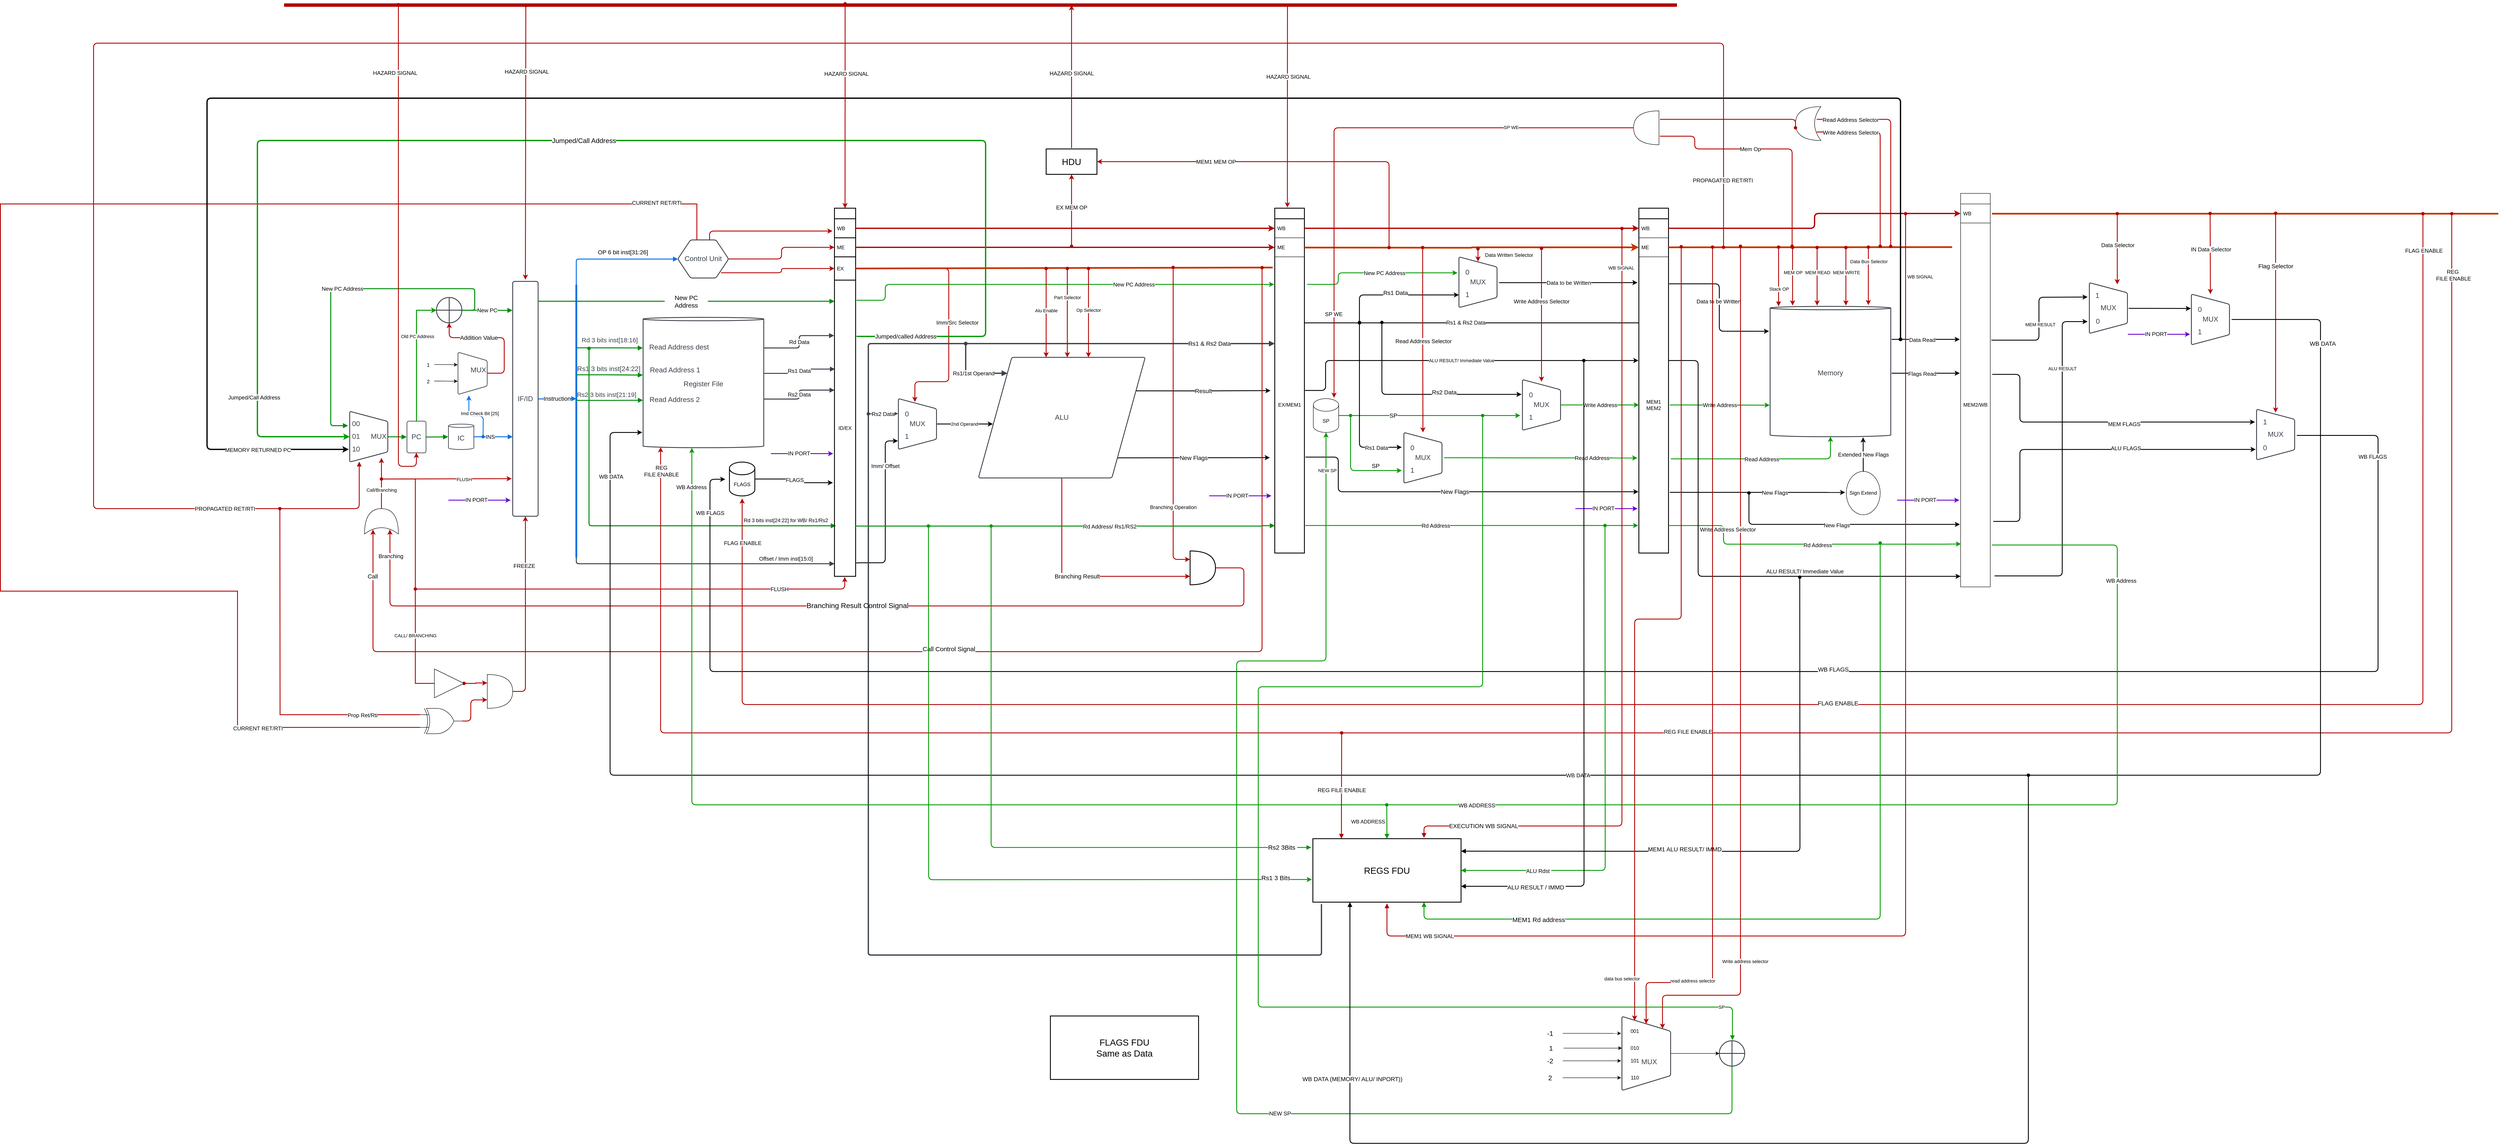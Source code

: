 <mxfile version="21.1.2" type="device">
  <diagram name="Page-1" id="rqb8dVKcROuI79bmeieU">
    <mxGraphModel dx="2929" dy="341" grid="1" gridSize="10" guides="1" tooltips="1" connect="1" arrows="1" fold="1" page="0" pageScale="1" pageWidth="1700" pageHeight="1100" math="0" shadow="0">
      <root>
        <mxCell id="0" />
        <mxCell id="1" parent="0" />
        <mxCell id="C16ASnKl_FtYkdsgSsSQ-1" style="html=1;overflow=block;blockSpacing=1;whiteSpace=wrap;shape=trapezoid;perimeter=trapezoidPerimeter;anchorPointDirection=0;flipV=1;fontSize=16.7;fontColor=#3a414a;spacing=3.8;strokeColor=#3a414a;strokeOpacity=100;rounded=1;absoluteArcSize=1;arcSize=9;rotation=-90;strokeWidth=2;lucidId=-flLs.cZDFG2;" parent="1" vertex="1">
          <mxGeometry x="-1470" y="1025" width="120" height="90" as="geometry" />
        </mxCell>
        <mxCell id="C16ASnKl_FtYkdsgSsSQ-2" value="MUX" style="html=1;overflow=block;blockSpacing=1;whiteSpace=wrap;shape=trapezoid;perimeter=trapezoidPerimeter;anchorPointDirection=0;flipV=1;fontSize=16.7;fontColor=#3a414a;spacing=3.8;strokeOpacity=100;rounded=1;absoluteArcSize=1;arcSize=9;strokeWidth=1.5;lucidId=-flLs.cZDFG2;fillColor=none;strokeColor=none;rotation=-360;align=right;" parent="C16ASnKl_FtYkdsgSsSQ-1" vertex="1">
          <mxGeometry x="0.125" y="-0.167" width="90" height="120" relative="1" as="geometry" />
        </mxCell>
        <mxCell id="C16ASnKl_FtYkdsgSsSQ-17" value="01" style="html=1;overflow=block;blockSpacing=1;whiteSpace=wrap;fontSize=16.7;fontColor=#3a414a;spacing=3.8;strokeOpacity=0;fillOpacity=0;rounded=1;absoluteArcSize=1;arcSize=9;fillColor=#ffffff;strokeWidth=0.8;lucidId=uElL8NrTH-TC;" parent="C16ASnKl_FtYkdsgSsSQ-1" vertex="1">
          <mxGeometry x="15" y="30" width="30" height="30" as="geometry" />
        </mxCell>
        <mxCell id="_SDMGPXZtipDCqufldMR-18" value="10" style="html=1;overflow=block;blockSpacing=1;whiteSpace=wrap;fontSize=16.7;fontColor=#3a414a;spacing=3.8;strokeOpacity=0;fillOpacity=0;rounded=1;absoluteArcSize=1;arcSize=9;fillColor=#ffffff;strokeWidth=0.8;lucidId=uElL8NrTH-TC;" parent="C16ASnKl_FtYkdsgSsSQ-1" vertex="1">
          <mxGeometry x="15" y="60" width="30" height="30" as="geometry" />
        </mxCell>
        <mxCell id="oJpyM_X3onIZimsuUFzw-17" style="edgeStyle=orthogonalEdgeStyle;rounded=0;orthogonalLoop=1;jettySize=auto;html=1;exitX=0.5;exitY=0;exitDx=0;exitDy=0;entryX=0;entryY=0.5;entryDx=0;entryDy=0;entryPerimeter=0;fillColor=#60a917;strokeColor=#009900;strokeWidth=2.3;" parent="1" source="C16ASnKl_FtYkdsgSsSQ-3" target="C16ASnKl_FtYkdsgSsSQ-8" edge="1">
          <mxGeometry relative="1" as="geometry" />
        </mxCell>
        <mxCell id="oJpyM_X3onIZimsuUFzw-18" value="Old PC Address" style="edgeLabel;html=1;align=center;verticalAlign=middle;resizable=0;points=[];" parent="oJpyM_X3onIZimsuUFzw-17" vertex="1" connectable="0">
          <mxGeometry x="0.297" y="-2" relative="1" as="geometry">
            <mxPoint as="offset" />
          </mxGeometry>
        </mxCell>
        <mxCell id="C16ASnKl_FtYkdsgSsSQ-3" value="PC" style="html=1;overflow=block;blockSpacing=1;whiteSpace=wrap;fontSize=16.7;fontColor=#3a414a;spacing=9;strokeColor=#3a414a;strokeOpacity=100;rounded=1;absoluteArcSize=1;arcSize=9;strokeWidth=1.5;lucidId=AhlLYERqUPD1;" parent="1" vertex="1">
          <mxGeometry x="-1320" y="1033" width="45" height="75" as="geometry" />
        </mxCell>
        <mxCell id="oJpyM_X3onIZimsuUFzw-3" style="edgeStyle=orthogonalEdgeStyle;rounded=1;orthogonalLoop=1;jettySize=auto;html=1;entryX=0.25;entryY=1;entryDx=0;entryDy=0;strokeWidth=2;fontSize=13;strokeColor=#1071E5;startArrow=oval;startFill=1;" parent="1" target="oJpyM_X3onIZimsuUFzw-2" edge="1">
          <mxGeometry relative="1" as="geometry">
            <mxPoint x="-1140" y="1070" as="sourcePoint" />
          </mxGeometry>
        </mxCell>
        <mxCell id="oJpyM_X3onIZimsuUFzw-19" value="Imd Check Bit [25]" style="edgeLabel;html=1;align=center;verticalAlign=middle;resizable=0;points=[];" parent="oJpyM_X3onIZimsuUFzw-3" vertex="1" connectable="0">
          <mxGeometry x="-0.121" relative="1" as="geometry">
            <mxPoint y="-7" as="offset" />
          </mxGeometry>
        </mxCell>
        <mxCell id="C16ASnKl_FtYkdsgSsSQ-4" value="IC" style="html=1;overflow=block;blockSpacing=1;whiteSpace=wrap;shape=cylinder3;size=4;anchorPointDirection=0;boundedLbl=1;fontSize=16.7;fontColor=#3a414a;spacing=3.8;strokeColor=#3a414a;strokeOpacity=100;rounded=1;absoluteArcSize=1;arcSize=9;strokeWidth=1.5;lucidId=pllL6RdA1fUu;" parent="1" vertex="1">
          <mxGeometry x="-1222" y="1040" width="60" height="60" as="geometry" />
        </mxCell>
        <mxCell id="FRVEOWgXkrjnCXTNfwsk-32" value="FLAGS" style="edgeStyle=orthogonalEdgeStyle;rounded=0;orthogonalLoop=1;jettySize=auto;html=1;entryX=-0.075;entryY=0.684;entryDx=0;entryDy=0;entryPerimeter=0;fontSize=13;strokeWidth=2;exitX=1;exitY=0.5;exitDx=0;exitDy=0;exitPerimeter=0;" parent="1" source="oJpyM_X3onIZimsuUFzw-22" target="FRVEOWgXkrjnCXTNfwsk-19" edge="1">
          <mxGeometry relative="1" as="geometry">
            <mxPoint x="-478.07" y="1170" as="sourcePoint" />
            <mxPoint x="-246.62" y="1177.4" as="targetPoint" />
          </mxGeometry>
        </mxCell>
        <mxCell id="C16ASnKl_FtYkdsgSsSQ-5" value="Register File" style="html=1;overflow=block;blockSpacing=1;whiteSpace=wrap;shape=cylinder3;size=4;anchorPointDirection=0;boundedLbl=1;fontSize=16.7;fontColor=#3a414a;spacing=3.8;strokeColor=#3a414a;strokeOpacity=100;rounded=1;absoluteArcSize=1;arcSize=9;strokeWidth=2;lucidId=~nlLTZhfvCgq;verticalAlign=middle;" parent="1" vertex="1">
          <mxGeometry x="-762" y="788" width="285" height="308" as="geometry" />
        </mxCell>
        <mxCell id="C16ASnKl_FtYkdsgSsSQ-6" value="IF/ID" style="html=1;overflow=block;blockSpacing=1;whiteSpace=wrap;fontSize=16.7;fontColor=#3a414a;align=center;spacing=3.8;strokeColor=#3a414a;strokeOpacity=100;fillOpacity=100;rounded=1;absoluteArcSize=1;arcSize=9;fillColor=#ffffff;strokeWidth=2;lucidId=OqlLgfBqRZDj;" parent="1" vertex="1">
          <mxGeometry x="-1070" y="703" width="60" height="555" as="geometry" />
        </mxCell>
        <mxCell id="C16ASnKl_FtYkdsgSsSQ-8" value="" style="html=1;overflow=block;blockSpacing=1;whiteSpace=wrap;shape=mxgraph.flowchart.summing_function;fontSize=13;spacing=3.8;strokeColor=#3a414a;strokeOpacity=100;rounded=1;absoluteArcSize=1;arcSize=9;strokeWidth=2;lucidId=0slLmjls9X9R;" parent="1" vertex="1">
          <mxGeometry x="-1250" y="741" width="60" height="60" as="geometry" />
        </mxCell>
        <mxCell id="C16ASnKl_FtYkdsgSsSQ-9" value="" style="html=1;jettySize=18;whiteSpace=wrap;fontSize=13;strokeColor=#008a0e;strokeOpacity=100;strokeWidth=2.3;rounded=1;arcSize=12;edgeStyle=orthogonalEdgeStyle;startArrow=none;endArrow=block;endFill=1;exitX=0.5;exitY=-0.008;exitPerimeter=0;entryX=-0.017;entryY=0.5;entryPerimeter=0;lucidId=~slL9aXBEKXz;" parent="1" source="C16ASnKl_FtYkdsgSsSQ-1" target="C16ASnKl_FtYkdsgSsSQ-3" edge="1">
          <mxGeometry width="100" height="100" relative="1" as="geometry">
            <Array as="points" />
          </mxGeometry>
        </mxCell>
        <mxCell id="C16ASnKl_FtYkdsgSsSQ-10" value="" style="html=1;jettySize=18;whiteSpace=wrap;fontSize=13;strokeColor=#008a0e;strokeOpacity=100;strokeWidth=2.3;rounded=1;arcSize=12;edgeStyle=orthogonalEdgeStyle;startArrow=none;endArrow=block;endFill=1;exitX=1.017;exitY=0.5;exitPerimeter=0;entryX=-0.012;entryY=0.5;entryPerimeter=0;lucidId=itlLJEvFeE9b;" parent="1" source="C16ASnKl_FtYkdsgSsSQ-3" target="C16ASnKl_FtYkdsgSsSQ-4" edge="1">
          <mxGeometry width="100" height="100" relative="1" as="geometry">
            <Array as="points" />
          </mxGeometry>
        </mxCell>
        <mxCell id="C16ASnKl_FtYkdsgSsSQ-14" value="New PC" style="html=1;jettySize=18;whiteSpace=wrap;fontSize=13;strokeColor=#008a0e;strokeOpacity=100;strokeWidth=2.3;rounded=1;arcSize=12;edgeStyle=orthogonalEdgeStyle;startArrow=none;endArrow=block;endFill=1;exitX=1.013;exitY=0.5;exitPerimeter=0;entryX=-0.012;entryY=0.123;entryPerimeter=0;lucidId=awlL-2TddRJu;" parent="1" source="C16ASnKl_FtYkdsgSsSQ-8" target="C16ASnKl_FtYkdsgSsSQ-6" edge="1">
          <mxGeometry width="100" height="100" relative="1" as="geometry">
            <Array as="points" />
          </mxGeometry>
        </mxCell>
        <mxCell id="C16ASnKl_FtYkdsgSsSQ-15" value="New PC Address" style="html=1;jettySize=18;whiteSpace=wrap;fontSize=13;strokeColor=#008a0e;strokeOpacity=100;strokeWidth=2.3;rounded=1;arcSize=12;edgeStyle=orthogonalEdgeStyle;startArrow=none;endArrow=block;endFill=1;exitX=1.013;exitY=0.5;exitPerimeter=0;entryX=-0.138;entryY=0.623;lucidId=zylLzsobmoqr;entryDx=0;entryDy=0;entryPerimeter=0;" parent="1" target="C16ASnKl_FtYkdsgSsSQ-16" edge="1">
          <mxGeometry width="100" height="100" relative="1" as="geometry">
            <Array as="points">
              <mxPoint x="-1160" y="771" />
              <mxPoint x="-1160" y="720" />
              <mxPoint x="-1500" y="720" />
              <mxPoint x="-1500" y="1044" />
            </Array>
            <mxPoint x="-1189.22" y="771" as="sourcePoint" />
            <mxPoint x="-1415.72" y="949.04" as="targetPoint" />
          </mxGeometry>
        </mxCell>
        <mxCell id="C16ASnKl_FtYkdsgSsSQ-16" value="00" style="html=1;overflow=block;blockSpacing=1;whiteSpace=wrap;fontSize=16.7;fontColor=#3a414a;spacing=3.8;strokeOpacity=0;fillOpacity=0;rounded=1;absoluteArcSize=1;arcSize=9;fillColor=#ffffff;strokeWidth=0.8;lucidId=IDlLDruL7s6Y;" parent="1" vertex="1">
          <mxGeometry x="-1455" y="1025" width="30" height="30" as="geometry" />
        </mxCell>
        <mxCell id="FRVEOWgXkrjnCXTNfwsk-25" value="" style="edgeStyle=orthogonalEdgeStyle;rounded=1;orthogonalLoop=1;jettySize=auto;html=1;exitX=0.851;exitY=0.862;exitDx=0;exitDy=0;entryX=0;entryY=0.5;entryDx=0;entryDy=0;fillColor=#e51400;strokeColor=#B20000;strokeWidth=2;fontSize=16;exitPerimeter=0;" parent="1" source="C16ASnKl_FtYkdsgSsSQ-18" target="FRVEOWgXkrjnCXTNfwsk-14" edge="1">
          <mxGeometry relative="1" as="geometry" />
        </mxCell>
        <mxCell id="FRVEOWgXkrjnCXTNfwsk-26" style="edgeStyle=orthogonalEdgeStyle;rounded=1;orthogonalLoop=1;jettySize=auto;html=1;exitX=0.625;exitY=0;exitDx=0;exitDy=0;entryX=-0.093;entryY=-0.356;entryDx=0;entryDy=0;entryPerimeter=0;fillColor=#e51400;strokeColor=#B20000;strokeWidth=2;" parent="1" source="C16ASnKl_FtYkdsgSsSQ-18" target="FRVEOWgXkrjnCXTNfwsk-13" edge="1">
          <mxGeometry relative="1" as="geometry" />
        </mxCell>
        <mxCell id="FRVEOWgXkrjnCXTNfwsk-27" style="edgeStyle=orthogonalEdgeStyle;rounded=1;orthogonalLoop=1;jettySize=auto;html=1;exitX=1;exitY=0.5;exitDx=0;exitDy=0;entryX=0;entryY=0.5;entryDx=0;entryDy=0;fillColor=#e51400;strokeColor=#B20000;strokeWidth=2;" parent="1" source="C16ASnKl_FtYkdsgSsSQ-18" target="FRVEOWgXkrjnCXTNfwsk-13" edge="1">
          <mxGeometry relative="1" as="geometry" />
        </mxCell>
        <mxCell id="te43sHLQZ3bOe-cXKWkI-26" style="edgeStyle=orthogonalEdgeStyle;rounded=0;orthogonalLoop=1;jettySize=auto;html=1;exitX=0.375;exitY=0;exitDx=0;exitDy=0;entryX=0;entryY=0.75;entryDx=0;entryDy=0;entryPerimeter=0;fillColor=#e51400;strokeColor=#B20000;strokeWidth=2;endArrow=none;endFill=0;" parent="1" source="C16ASnKl_FtYkdsgSsSQ-18" target="te43sHLQZ3bOe-cXKWkI-21" edge="1">
          <mxGeometry relative="1" as="geometry">
            <mxPoint x="-705" y="605" as="sourcePoint" />
            <Array as="points">
              <mxPoint x="-635" y="520" />
              <mxPoint x="-2280" y="520" />
              <mxPoint x="-2280" y="1435" />
              <mxPoint x="-1720" y="1435" />
              <mxPoint x="-1720" y="1757" />
            </Array>
          </mxGeometry>
        </mxCell>
        <mxCell id="te43sHLQZ3bOe-cXKWkI-27" value="CURRENT RET/RTI" style="edgeLabel;html=1;align=center;verticalAlign=middle;resizable=0;points=[];fontSize=13;" parent="te43sHLQZ3bOe-cXKWkI-26" vertex="1" connectable="0">
          <mxGeometry x="0.806" y="-2" relative="1" as="geometry">
            <mxPoint x="1" as="offset" />
          </mxGeometry>
        </mxCell>
        <mxCell id="te43sHLQZ3bOe-cXKWkI-29" value="CURRENT RET/RTI" style="edgeLabel;html=1;align=center;verticalAlign=middle;resizable=0;points=[];fontSize=13;" parent="te43sHLQZ3bOe-cXKWkI-26" vertex="1" connectable="0">
          <mxGeometry x="-0.909" y="-3" relative="1" as="geometry">
            <mxPoint as="offset" />
          </mxGeometry>
        </mxCell>
        <mxCell id="C16ASnKl_FtYkdsgSsSQ-18" value="Control Unit" style="html=1;overflow=block;blockSpacing=1;whiteSpace=wrap;shape=hexagon;perimeter=hexagonPerimeter2;fontSize=16.7;fontColor=#3a414a;spacing=3.8;strokeColor=#3a414a;strokeOpacity=100;rounded=1;absoluteArcSize=1;arcSize=9;strokeWidth=2;lucidId=HFlLW7emXm0M;" parent="1" vertex="1">
          <mxGeometry x="-680" y="605" width="120" height="90" as="geometry" />
        </mxCell>
        <mxCell id="C16ASnKl_FtYkdsgSsSQ-19" value="INS" style="html=1;jettySize=18;whiteSpace=wrap;fontSize=13;strokeColor=#1071E5;strokeOpacity=100;strokeWidth=2.3;rounded=1;arcSize=12;edgeStyle=orthogonalEdgeStyle;startArrow=none;endArrow=block;endFill=1;exitX=1.013;exitY=0.5;exitPerimeter=0;lucidId=LFlLzWP7a~9a;" parent="1" source="C16ASnKl_FtYkdsgSsSQ-4" edge="1">
          <mxGeometry x="-0.171" width="100" height="100" relative="1" as="geometry">
            <Array as="points" />
            <mxPoint x="-1070" y="1070" as="targetPoint" />
            <mxPoint as="offset" />
          </mxGeometry>
        </mxCell>
        <mxCell id="C16ASnKl_FtYkdsgSsSQ-20" value="Instruction" style="html=1;jettySize=18;whiteSpace=wrap;fontSize=14;strokeColor=#1071e5;strokeOpacity=100;strokeWidth=2.3;rounded=1;arcSize=12;edgeStyle=orthogonalEdgeStyle;startArrow=none;endArrow=block;endFill=1;exitX=1.012;exitY=0.5;exitPerimeter=0;lucidId=kHlL17ve3A9c;" parent="1" source="C16ASnKl_FtYkdsgSsSQ-6" edge="1">
          <mxGeometry width="100" height="100" relative="1" as="geometry">
            <Array as="points" />
            <mxPoint x="-920" y="980" as="targetPoint" />
          </mxGeometry>
        </mxCell>
        <mxCell id="C16ASnKl_FtYkdsgSsSQ-22" value="Read Address 2" style="html=1;overflow=block;blockSpacing=1;whiteSpace=wrap;fontSize=16.7;fontColor=#3a414a;spacing=3.8;strokeOpacity=0;fillOpacity=0;rounded=1;absoluteArcSize=1;arcSize=9;fillColor=#ffffff;strokeWidth=0.8;lucidId=HNlLmj.m_v0d;" parent="1" vertex="1">
          <mxGeometry x="-755" y="960" width="135" height="45" as="geometry" />
        </mxCell>
        <mxCell id="C16ASnKl_FtYkdsgSsSQ-24" value="&lt;font style=&quot;font-size: 16px;&quot;&gt;Rs1 3 bits inst[24:22] &lt;/font&gt;" style="html=1;overflow=block;blockSpacing=1;whiteSpace=wrap;fontSize=15;fontColor=#3a414a;spacing=3.8;strokeOpacity=0;fillOpacity=0;rounded=1;absoluteArcSize=1;arcSize=9;fillColor=#ffffff;strokeWidth=0.8;lucidId=dPlLPdkHVlRl;" parent="1" vertex="1">
          <mxGeometry x="-933" y="886" width="180" height="45" as="geometry" />
        </mxCell>
        <mxCell id="C16ASnKl_FtYkdsgSsSQ-25" value="Rs2 3 bits inst[21:19]" style="html=1;overflow=block;blockSpacing=1;whiteSpace=wrap;fontSize=15;fontColor=#3a414a;spacing=3.8;strokeOpacity=0;fillOpacity=0;rounded=1;absoluteArcSize=1;arcSize=9;fillColor=#ffffff;strokeWidth=0.8;lucidId=XPlLl9TwbZoW;" parent="1" vertex="1">
          <mxGeometry x="-938" y="947" width="180" height="45" as="geometry" />
        </mxCell>
        <mxCell id="C16ASnKl_FtYkdsgSsSQ-27" value="" style="html=1;overflow=block;blockSpacing=1;whiteSpace=wrap;fontSize=13;spacing=0;strokeColor=#1071e5;strokeOpacity=100;rounded=1;absoluteArcSize=1;arcSize=9;rotation=-90;strokeWidth=2.3;lucidId=vYlLArbLvh4B;" parent="1" vertex="1">
          <mxGeometry x="-1242" y="1032" width="644" height="2" as="geometry" />
        </mxCell>
        <mxCell id="C16ASnKl_FtYkdsgSsSQ-28" value="" style="html=1;jettySize=18;whiteSpace=wrap;fontSize=13;strokeColor=#1071e5;strokeOpacity=100;strokeWidth=2.3;rounded=1;arcSize=12;edgeStyle=orthogonalEdgeStyle;startArrow=none;endArrow=block;endFill=1;exitX=1;exitY=0.471;exitPerimeter=0;entryX=0.003;entryY=0.5;entryPerimeter=0;lucidId=o1lLS86.JznV;horizontal=1;" parent="1" source="C16ASnKl_FtYkdsgSsSQ-27" target="C16ASnKl_FtYkdsgSsSQ-18" edge="1">
          <mxGeometry width="100" height="100" relative="1" as="geometry">
            <Array as="points">
              <mxPoint x="-920" y="650" />
            </Array>
          </mxGeometry>
        </mxCell>
        <mxCell id="C16ASnKl_FtYkdsgSsSQ-29" value="" style="html=1;jettySize=18;whiteSpace=wrap;fontSize=13;strokeColor=#008a0e;strokeOpacity=100;strokeWidth=2.3;rounded=1;arcSize=12;edgeStyle=orthogonalEdgeStyle;startArrow=none;endArrow=block;endFill=1;exitX=0.769;exitY=1;exitPerimeter=0;entryX=-0.003;entryY=0.234;entryPerimeter=0;lucidId=Z2lLqHrNaLUb;" parent="1" source="C16ASnKl_FtYkdsgSsSQ-27" target="C16ASnKl_FtYkdsgSsSQ-5" edge="1">
          <mxGeometry width="100" height="100" relative="1" as="geometry">
            <Array as="points" />
          </mxGeometry>
        </mxCell>
        <mxCell id="C16ASnKl_FtYkdsgSsSQ-30" value="" style="html=1;jettySize=18;whiteSpace=wrap;fontSize=13;strokeColor=#008a0e;strokeOpacity=100;strokeWidth=2.3;rounded=1;arcSize=12;edgeStyle=orthogonalEdgeStyle;startArrow=none;endArrow=block;endFill=1;exitX=0.67;exitY=1;exitPerimeter=0;entryX=-0.003;entryY=0.442;entryPerimeter=0;lucidId=n3lLNkoSwFRp;" parent="1" source="C16ASnKl_FtYkdsgSsSQ-27" target="C16ASnKl_FtYkdsgSsSQ-5" edge="1">
          <mxGeometry width="100" height="100" relative="1" as="geometry">
            <Array as="points" />
          </mxGeometry>
        </mxCell>
        <mxCell id="C16ASnKl_FtYkdsgSsSQ-31" value="Read Address 1" style="html=1;overflow=block;blockSpacing=1;whiteSpace=wrap;fontSize=16.7;fontColor=#3a414a;spacing=3.8;strokeOpacity=0;fillOpacity=0;rounded=1;absoluteArcSize=1;arcSize=9;fillColor=#ffffff;strokeWidth=0.8;lucidId=V3lLvln6wsRt;" parent="1" vertex="1">
          <mxGeometry x="-754" y="890" width="135" height="45" as="geometry" />
        </mxCell>
        <mxCell id="C16ASnKl_FtYkdsgSsSQ-32" value="" style="html=1;jettySize=18;whiteSpace=wrap;fontSize=13;strokeColor=#3a414a;strokeOpacity=100;strokeWidth=2.3;rounded=1;arcSize=12;edgeStyle=orthogonalEdgeStyle;startArrow=none;endArrow=block;endFill=1;exitX=0;exitY=0.5;exitPerimeter=0;lucidId=g5lLF-SeTRF8;" parent="1" source="C16ASnKl_FtYkdsgSsSQ-27" target="FRVEOWgXkrjnCXTNfwsk-19" edge="1">
          <mxGeometry x="-0.28" width="100" height="100" relative="1" as="geometry">
            <Array as="points">
              <mxPoint x="-920" y="1370" />
            </Array>
            <mxPoint x="-370" y="1360" as="targetPoint" />
            <mxPoint x="-1" as="offset" />
          </mxGeometry>
        </mxCell>
        <mxCell id="C16ASnKl_FtYkdsgSsSQ-34" value="Rd Data" style="html=1;jettySize=18;whiteSpace=wrap;fontSize=13;strokeColor=#3a414a;strokeOpacity=100;strokeWidth=2.3;rounded=1;arcSize=12;edgeStyle=orthogonalEdgeStyle;startArrow=none;endArrow=block;endFill=1;exitX=1.003;exitY=0.234;exitPerimeter=0;entryX=-0.019;entryY=0.187;entryPerimeter=0;lucidId=48lLNDbQzIFY;entryDx=0;entryDy=0;" parent="1" source="C16ASnKl_FtYkdsgSsSQ-5" target="FRVEOWgXkrjnCXTNfwsk-19" edge="1">
          <mxGeometry width="100" height="100" relative="1" as="geometry">
            <Array as="points" />
            <mxPoint x="-316.36" y="831.2" as="targetPoint" />
          </mxGeometry>
        </mxCell>
        <mxCell id="C16ASnKl_FtYkdsgSsSQ-35" value="Rs1 Data" style="html=1;jettySize=18;whiteSpace=wrap;fontSize=13;strokeColor=#3a414a;strokeOpacity=100;strokeWidth=2.3;rounded=1;arcSize=12;edgeStyle=orthogonalEdgeStyle;startArrow=none;endArrow=block;endFill=1;exitX=1.003;exitY=0.429;exitPerimeter=0;entryX=0.02;entryY=0.3;entryPerimeter=0;lucidId=.8lLdFjXSKPo;entryDx=0;entryDy=0;" parent="1" source="C16ASnKl_FtYkdsgSsSQ-5" target="FRVEOWgXkrjnCXTNfwsk-19" edge="1">
          <mxGeometry width="100" height="100" relative="1" as="geometry">
            <Array as="points" />
            <mxPoint x="-316.72" y="892.82" as="targetPoint" />
          </mxGeometry>
        </mxCell>
        <mxCell id="C16ASnKl_FtYkdsgSsSQ-38" value="New PC Address" style="html=1;jettySize=18;whiteSpace=wrap;fontSize=15;strokeColor=#008a0e;strokeOpacity=100;strokeWidth=2.3;rounded=1;arcSize=12;edgeStyle=orthogonalEdgeStyle;startArrow=none;endArrow=block;endFill=1;lucidId=4-lLHI4y~1R1;exitX=1.004;exitY=0.082;exitDx=0;exitDy=0;exitPerimeter=0;entryX=0;entryY=0.071;entryDx=0;entryDy=0;entryPerimeter=0;" parent="1" source="C16ASnKl_FtYkdsgSsSQ-6" target="FRVEOWgXkrjnCXTNfwsk-19" edge="1">
          <mxGeometry width="100" height="100" relative="1" as="geometry">
            <Array as="points">
              <mxPoint x="-1010" y="750" />
            </Array>
            <mxPoint x="-980" y="740" as="sourcePoint" />
            <mxPoint x="-320" y="750" as="targetPoint" />
          </mxGeometry>
        </mxCell>
        <mxCell id="C16ASnKl_FtYkdsgSsSQ-41" value="Read Address dest" style="html=1;overflow=block;blockSpacing=1;whiteSpace=wrap;fontSize=16.7;fontColor=#3a414a;spacing=3.8;strokeOpacity=0;fillOpacity=0;rounded=1;absoluteArcSize=1;arcSize=9;fillColor=#ffffff;strokeWidth=0.8;lucidId=_fmLrhTLbow0;" parent="1" vertex="1">
          <mxGeometry x="-758" y="834.5" width="162" height="48" as="geometry" />
        </mxCell>
        <mxCell id="C16ASnKl_FtYkdsgSsSQ-42" value="" style="html=1;jettySize=18;whiteSpace=wrap;fontSize=13;strokeColor=#008a0e;strokeOpacity=100;strokeWidth=2.3;rounded=1;arcSize=12;edgeStyle=orthogonalEdgeStyle;startArrow=oval;endArrow=block;endFill=1;entryX=0.061;entryY=0.829;entryPerimeter=0;lucidId=_hmLU3yBh-IQ;startFill=1;entryDx=0;entryDy=0;" parent="1" target="FRVEOWgXkrjnCXTNfwsk-19" edge="1">
          <mxGeometry x="0.409" y="-2" width="100" height="100" relative="1" as="geometry">
            <Array as="points">
              <mxPoint x="-890" y="1280" />
            </Array>
            <mxPoint x="-890" y="861" as="sourcePoint" />
            <mxPoint x="-384.36" y="1271.6" as="targetPoint" />
            <mxPoint as="offset" />
          </mxGeometry>
        </mxCell>
        <mxCell id="C16ASnKl_FtYkdsgSsSQ-43" value="Rs2 Data" style="html=1;jettySize=18;whiteSpace=wrap;fontSize=13;strokeColor=#3a414a;strokeOpacity=100;strokeWidth=2.3;rounded=1;arcSize=12;edgeStyle=orthogonalEdgeStyle;startArrow=none;endArrow=block;endFill=1;exitX=1.003;exitY=0.626;exitPerimeter=0;entryX=0;entryY=0.371;entryPerimeter=0;lucidId=ZimLu~.ZLcDi;entryDx=0;entryDy=0;" parent="1" source="C16ASnKl_FtYkdsgSsSQ-5" target="FRVEOWgXkrjnCXTNfwsk-19" edge="1">
          <mxGeometry width="100" height="100" relative="1" as="geometry">
            <Array as="points" />
            <mxPoint x="-316.72" y="957.6" as="targetPoint" />
          </mxGeometry>
        </mxCell>
        <mxCell id="oJpyM_X3onIZimsuUFzw-41" value="New Flags" style="edgeStyle=orthogonalEdgeStyle;rounded=0;orthogonalLoop=1;jettySize=auto;html=1;exitX=1;exitY=1;exitDx=0;exitDy=0;entryX=-0.051;entryY=0.626;entryDx=0;entryDy=0;entryPerimeter=0;strokeWidth=2;fontSize=14;" parent="1" source="C16ASnKl_FtYkdsgSsSQ-56" edge="1">
          <mxGeometry relative="1" as="geometry">
            <mxPoint x="718.41" y="1119.5" as="targetPoint" />
          </mxGeometry>
        </mxCell>
        <mxCell id="oJpyM_X3onIZimsuUFzw-42" value="Result" style="edgeStyle=orthogonalEdgeStyle;rounded=0;orthogonalLoop=1;jettySize=auto;html=1;exitX=1;exitY=0.25;exitDx=0;exitDy=0;fontSize=14;strokeWidth=2;" parent="1" source="C16ASnKl_FtYkdsgSsSQ-56" edge="1">
          <mxGeometry relative="1" as="geometry">
            <mxPoint x="720" y="961.077" as="targetPoint" />
          </mxGeometry>
        </mxCell>
        <mxCell id="oJpyM_X3onIZimsuUFzw-45" value="Branching Result" style="edgeStyle=orthogonalEdgeStyle;rounded=1;orthogonalLoop=1;jettySize=auto;html=1;entryX=0;entryY=0.75;entryDx=0;entryDy=0;entryPerimeter=0;fillColor=#e51400;strokeColor=#B20000;strokeWidth=2;fontSize=14;exitX=0.5;exitY=1;exitDx=0;exitDy=0;" parent="1" source="C16ASnKl_FtYkdsgSsSQ-56" target="oJpyM_X3onIZimsuUFzw-32" edge="1">
          <mxGeometry relative="1" as="geometry">
            <mxPoint x="240" y="1260" as="sourcePoint" />
          </mxGeometry>
        </mxCell>
        <mxCell id="C16ASnKl_FtYkdsgSsSQ-56" value="ALU" style="html=1;overflow=block;blockSpacing=1;whiteSpace=wrap;shape=parallelogram;perimeter=parallelogramPerimeter;anchorPointDirection=0;fontSize=16.7;fontColor=#3a414a;spacing=3.8;strokeColor=#3a414a;strokeOpacity=100;rounded=1;absoluteArcSize=1;arcSize=9;strokeWidth=2;lucidId=fBmLQBwmav0-;" parent="1" vertex="1">
          <mxGeometry x="30" y="882.5" width="394" height="285" as="geometry" />
        </mxCell>
        <mxCell id="VIZNuoK_pahrdxBtINAy-2" value="2nd Operand" style="edgeStyle=orthogonalEdgeStyle;rounded=1;orthogonalLoop=1;jettySize=auto;html=1;exitX=0.5;exitY=1;exitDx=0;exitDy=0;strokeWidth=2;" parent="1" edge="1">
          <mxGeometry relative="1" as="geometry">
            <mxPoint x="-70" y="1040" as="sourcePoint" />
            <mxPoint x="64.253" y="1040" as="targetPoint" />
            <Array as="points">
              <mxPoint x="19" y="1040" />
              <mxPoint x="19" y="1040" />
            </Array>
          </mxGeometry>
        </mxCell>
        <mxCell id="C16ASnKl_FtYkdsgSsSQ-57" style="html=1;overflow=block;blockSpacing=1;whiteSpace=wrap;shape=trapezoid;perimeter=trapezoidPerimeter;anchorPointDirection=0;flipV=1;fontSize=16.7;fontColor=#3a414a;spacing=3.8;strokeColor=#3a414a;strokeOpacity=100;rounded=1;absoluteArcSize=1;arcSize=9;rotation=-90;strokeWidth=2;lucidId=eCmLYlLbR1Ar;" parent="1" vertex="1">
          <mxGeometry x="-174" y="995" width="120" height="90" as="geometry" />
        </mxCell>
        <mxCell id="C16ASnKl_FtYkdsgSsSQ-58" value="MUX" style="html=1;overflow=block;blockSpacing=1;whiteSpace=wrap;shape=trapezoid;perimeter=trapezoidPerimeter;anchorPointDirection=0;flipV=1;fontSize=16.7;fontColor=#3a414a;spacing=3.8;strokeOpacity=100;rounded=1;absoluteArcSize=1;arcSize=9;strokeWidth=1.5;lucidId=eCmLYlLbR1Ar;fillColor=none;strokeColor=none;rotation=-360;" parent="C16ASnKl_FtYkdsgSsSQ-57" vertex="1">
          <mxGeometry x="0.125" y="-0.167" width="90" height="120" relative="1" as="geometry" />
        </mxCell>
        <mxCell id="C16ASnKl_FtYkdsgSsSQ-63" value="0" style="html=1;overflow=block;blockSpacing=1;whiteSpace=wrap;fontSize=16.7;fontColor=#3a414a;spacing=3.8;strokeOpacity=0;fillOpacity=0;rounded=1;absoluteArcSize=1;arcSize=9;fillColor=#ffffff;strokeWidth=0.8;lucidId=WRmLaLrrVqPS;" parent="C16ASnKl_FtYkdsgSsSQ-57" vertex="1">
          <mxGeometry x="20" y="7" width="30" height="30" as="geometry" />
        </mxCell>
        <mxCell id="C16ASnKl_FtYkdsgSsSQ-64" value="1" style="html=1;overflow=block;blockSpacing=1;whiteSpace=wrap;fontSize=16.7;fontColor=#3a414a;spacing=3.8;strokeOpacity=0;fillOpacity=0;rounded=1;absoluteArcSize=1;arcSize=9;fillColor=#ffffff;strokeWidth=0.8;lucidId=9RmLGIltzn3M;" parent="C16ASnKl_FtYkdsgSsSQ-57" vertex="1">
          <mxGeometry x="20" y="60" width="30" height="30" as="geometry" />
        </mxCell>
        <mxCell id="C16ASnKl_FtYkdsgSsSQ-59" value="" style="html=1;jettySize=18;whiteSpace=wrap;fontSize=13;strokeColor=#008a0e;strokeOpacity=100;strokeWidth=2.3;rounded=1;arcSize=12;edgeStyle=orthogonalEdgeStyle;startArrow=none;endArrow=block;endFill=1;lucidId=tFmLmMizP72i;entryX=-0.002;entryY=0.635;entryDx=0;entryDy=0;entryPerimeter=0;" parent="1" target="C16ASnKl_FtYkdsgSsSQ-5" edge="1">
          <mxGeometry width="100" height="100" relative="1" as="geometry">
            <Array as="points">
              <mxPoint x="-920" y="984" />
              <mxPoint x="-841" y="984" />
            </Array>
            <mxPoint x="-920" y="980" as="sourcePoint" />
            <mxPoint x="-780" y="980" as="targetPoint" />
          </mxGeometry>
        </mxCell>
        <mxCell id="C16ASnKl_FtYkdsgSsSQ-62" value="Rs1/1st Operand" style="html=1;jettySize=18;whiteSpace=wrap;fontSize=13;strokeColor=#3a414a;strokeOpacity=100;strokeWidth=3;rounded=1;arcSize=12;edgeStyle=orthogonalEdgeStyle;startArrow=oval;endArrow=block;endFill=1;lucidId=cJmLwLXzHCif;entryX=0.174;entryY=0.132;entryDx=0;entryDy=0;entryPerimeter=0;startFill=1;" parent="1" target="C16ASnKl_FtYkdsgSsSQ-56" edge="1">
          <mxGeometry x="0.068" width="100" height="100" relative="1" as="geometry">
            <Array as="points">
              <mxPoint y="900" />
              <mxPoint y="920" />
            </Array>
            <mxPoint y="850" as="sourcePoint" />
            <mxPoint x="-1" as="offset" />
          </mxGeometry>
        </mxCell>
        <mxCell id="C16ASnKl_FtYkdsgSsSQ-65" value="Rs2 Data" style="html=1;jettySize=18;whiteSpace=wrap;fontSize=13;strokeColor=#3a414a;strokeOpacity=100;strokeWidth=2;rounded=1;arcSize=12;edgeStyle=orthogonalEdgeStyle;startArrow=oval;endArrow=block;endFill=1;entryX=0.704;entryY=1.008;entryPerimeter=0;lucidId=pSmLz75eP1NC;startFill=1;" parent="1" target="C16ASnKl_FtYkdsgSsSQ-57" edge="1">
          <mxGeometry width="100" height="100" relative="1" as="geometry">
            <Array as="points">
              <mxPoint x="-220" y="1016" />
            </Array>
            <mxPoint x="-230" y="1016" as="sourcePoint" />
          </mxGeometry>
        </mxCell>
        <mxCell id="VIZNuoK_pahrdxBtINAy-1" value="Imm/ Offset" style="endArrow=classic;html=1;rounded=1;exitX=1.031;exitY=0.956;exitDx=0;exitDy=0;exitPerimeter=0;edgeStyle=orthogonalEdgeStyle;elbow=vertical;strokeWidth=2;fontSize=13;" parent="1" source="FRVEOWgXkrjnCXTNfwsk-19" edge="1">
          <mxGeometry x="0.534" width="50" height="50" relative="1" as="geometry">
            <mxPoint x="-256.18" y="1368.4" as="sourcePoint" />
            <mxPoint x="-160" y="1080" as="targetPoint" />
            <Array as="points">
              <mxPoint x="-258" y="1368" />
              <mxPoint x="-190" y="1368" />
              <mxPoint x="-190" y="1080" />
              <mxPoint x="-160" y="1080" />
            </Array>
            <mxPoint y="-1" as="offset" />
          </mxGeometry>
        </mxCell>
        <mxCell id="FRVEOWgXkrjnCXTNfwsk-11" value="" style="swimlane;fontStyle=0;childLayout=stackLayout;horizontal=1;startSize=25;horizontalStack=0;resizeParent=1;resizeParentMax=0;resizeLast=0;collapsible=1;marginBottom=0;whiteSpace=wrap;html=1;strokeWidth=2;" parent="1" vertex="1">
          <mxGeometry x="-310" y="530" width="50" height="870" as="geometry">
            <mxRectangle x="1140" y="975" width="50" height="40" as="alternateBounds" />
          </mxGeometry>
        </mxCell>
        <mxCell id="FRVEOWgXkrjnCXTNfwsk-12" value="WB" style="text;strokeColor=#000000;fillColor=none;align=left;verticalAlign=middle;spacingLeft=4;spacingRight=4;overflow=hidden;points=[[0,0.5],[1,0.5]];portConstraint=eastwest;rotatable=0;whiteSpace=wrap;html=1;strokeWidth=2;" parent="FRVEOWgXkrjnCXTNfwsk-11" vertex="1">
          <mxGeometry y="25" width="50" height="45" as="geometry" />
        </mxCell>
        <mxCell id="FRVEOWgXkrjnCXTNfwsk-13" value="ME" style="text;strokeColor=#000000;fillColor=none;align=left;verticalAlign=middle;spacingLeft=4;spacingRight=4;overflow=hidden;points=[[0,0.5],[1,0.5]];portConstraint=eastwest;rotatable=0;whiteSpace=wrap;html=1;strokeWidth=2;" parent="FRVEOWgXkrjnCXTNfwsk-11" vertex="1">
          <mxGeometry y="70" width="50" height="45" as="geometry" />
        </mxCell>
        <mxCell id="FRVEOWgXkrjnCXTNfwsk-14" value="EX" style="text;strokeColor=#000000;fillColor=none;align=left;verticalAlign=middle;spacingLeft=4;spacingRight=4;overflow=hidden;points=[[0,0.5],[1,0.5]];portConstraint=eastwest;rotatable=0;whiteSpace=wrap;html=1;strokeWidth=2;" parent="FRVEOWgXkrjnCXTNfwsk-11" vertex="1">
          <mxGeometry y="115" width="50" height="55" as="geometry" />
        </mxCell>
        <mxCell id="FRVEOWgXkrjnCXTNfwsk-19" value="ID/EX" style="text;strokeColor=#000000;fillColor=none;align=center;verticalAlign=middle;spacingLeft=4;spacingRight=4;overflow=hidden;points=[[0,0.5],[1,0.5]];portConstraint=eastwest;rotatable=0;whiteSpace=wrap;html=1;strokeWidth=2;movable=0;resizable=0;deletable=0;editable=0;locked=1;connectable=0;" parent="FRVEOWgXkrjnCXTNfwsk-11" vertex="1">
          <mxGeometry y="170" width="50" height="700" as="geometry" />
        </mxCell>
        <mxCell id="FRVEOWgXkrjnCXTNfwsk-31" value="Imm/Src Selector" style="edgeStyle=orthogonalEdgeStyle;rounded=1;orthogonalLoop=1;jettySize=auto;html=1;exitX=1;exitY=0.5;exitDx=0;exitDy=0;fillColor=#e51400;strokeColor=#B20000;strokeWidth=2;fontSize=13;entryX=0.433;entryY=0.933;entryDx=0;entryDy=0;entryPerimeter=0;" parent="1" source="FRVEOWgXkrjnCXTNfwsk-14" target="C16ASnKl_FtYkdsgSsSQ-58" edge="1">
          <mxGeometry x="0.129" y="20" relative="1" as="geometry">
            <mxPoint x="-70" y="975" as="targetPoint" />
            <Array as="points">
              <mxPoint x="-40" y="673" />
              <mxPoint x="-40" y="940" />
              <mxPoint x="-120" y="940" />
            </Array>
            <mxPoint as="offset" />
          </mxGeometry>
        </mxCell>
        <mxCell id="FRVEOWgXkrjnCXTNfwsk-33" value="Rd 3 bits inst[18:16] " style="html=1;overflow=block;blockSpacing=1;whiteSpace=wrap;fontSize=15;fontColor=#3a414a;align=left;spacing=3.8;verticalAlign=top;strokeColor=none;fillOpacity=0;fillColor=#ffffff;strokeWidth=0;lucidId=KmmL~SCXfO4W;" parent="1" vertex="1">
          <mxGeometry x="-910" y="830" width="165" height="28" as="geometry" />
        </mxCell>
        <mxCell id="FRVEOWgXkrjnCXTNfwsk-38" value="&lt;br style=&quot;border-color: var(--border-color); font-size: 14px;&quot;&gt;OP 6 bit inst[31:26]" style="text;html=1;align=center;verticalAlign=middle;resizable=0;points=[];autosize=1;strokeColor=none;fillColor=none;fontSize=14;" parent="1" vertex="1">
          <mxGeometry x="-880" y="600" width="140" height="50" as="geometry" />
        </mxCell>
        <mxCell id="FRVEOWgXkrjnCXTNfwsk-41" value="&lt;br style=&quot;border-color: var(--border-color); font-size: 13px;&quot;&gt;Rd 3 bits inst[24:22] for WB/ Rs1/Rs2" style="text;html=1;align=center;verticalAlign=middle;resizable=0;points=[];autosize=1;strokeColor=none;fillColor=none;" parent="1" vertex="1">
          <mxGeometry x="-535" y="1240" width="220" height="40" as="geometry" />
        </mxCell>
        <mxCell id="FRVEOWgXkrjnCXTNfwsk-42" value="&lt;br style=&quot;border-color: var(--border-color); font-size: 13px;&quot;&gt;Offset / Imm inst[15:0]" style="text;html=1;align=center;verticalAlign=middle;resizable=0;points=[];autosize=1;strokeColor=none;fillColor=none;fontSize=13;" parent="1" vertex="1">
          <mxGeometry x="-500" y="1330" width="150" height="40" as="geometry" />
        </mxCell>
        <mxCell id="oJpyM_X3onIZimsuUFzw-44" value="Addition Value" style="edgeStyle=orthogonalEdgeStyle;rounded=1;orthogonalLoop=1;jettySize=auto;html=1;entryX=0.5;entryY=1;entryDx=0;entryDy=0;entryPerimeter=0;strokeWidth=2;fillColor=#e51400;strokeColor=#B20000;fontSize=14;" parent="1" source="oJpyM_X3onIZimsuUFzw-1" target="C16ASnKl_FtYkdsgSsSQ-8" edge="1">
          <mxGeometry x="0.275" relative="1" as="geometry">
            <Array as="points">
              <mxPoint x="-1090" y="920" />
              <mxPoint x="-1090" y="836" />
              <mxPoint x="-1220" y="836" />
            </Array>
            <mxPoint as="offset" />
          </mxGeometry>
        </mxCell>
        <mxCell id="oJpyM_X3onIZimsuUFzw-1" style="html=1;overflow=block;blockSpacing=1;whiteSpace=wrap;shape=trapezoid;perimeter=trapezoidPerimeter;anchorPointDirection=0;flipV=1;fontSize=16.7;fontColor=#3a414a;spacing=3.8;strokeColor=#3a414a;strokeOpacity=100;rounded=1;absoluteArcSize=1;arcSize=9;rotation=-90;strokeWidth=1.5;lucidId=-flLs.cZDFG2;" parent="1" vertex="1">
          <mxGeometry x="-1215" y="885.5" width="100" height="69" as="geometry" />
        </mxCell>
        <mxCell id="oJpyM_X3onIZimsuUFzw-2" value="MUX" style="html=1;overflow=block;blockSpacing=1;whiteSpace=wrap;shape=trapezoid;perimeter=trapezoidPerimeter;anchorPointDirection=0;flipV=1;fontSize=16.7;fontColor=#3a414a;spacing=3.8;strokeOpacity=100;rounded=1;absoluteArcSize=1;arcSize=9;strokeWidth=1.5;lucidId=-flLs.cZDFG2;fillColor=none;strokeColor=none;rotation=-360;" parent="oJpyM_X3onIZimsuUFzw-1" vertex="1">
          <mxGeometry x="0.125" y="-0.167" width="90" height="120" relative="1" as="geometry" />
        </mxCell>
        <mxCell id="oJpyM_X3onIZimsuUFzw-5" value="1" style="text;html=1;align=center;verticalAlign=middle;resizable=0;points=[];autosize=1;strokeColor=none;fillColor=none;strokeWidth=2;" parent="1" vertex="1">
          <mxGeometry x="-1285" y="885.5" width="30" height="30" as="geometry" />
        </mxCell>
        <mxCell id="oJpyM_X3onIZimsuUFzw-8" value="2" style="text;html=1;align=center;verticalAlign=middle;resizable=0;points=[];autosize=1;strokeColor=none;fillColor=none;strokeWidth=2;" parent="1" vertex="1">
          <mxGeometry x="-1285" y="924.5" width="30" height="30" as="geometry" />
        </mxCell>
        <mxCell id="oJpyM_X3onIZimsuUFzw-13" value="" style="endArrow=classic;html=1;rounded=0;" parent="1" edge="1">
          <mxGeometry width="50" height="50" relative="1" as="geometry">
            <mxPoint x="-1255" y="899.5" as="sourcePoint" />
            <mxPoint x="-1200" y="900" as="targetPoint" />
            <Array as="points">
              <mxPoint x="-1245" y="899.5" />
            </Array>
          </mxGeometry>
        </mxCell>
        <mxCell id="oJpyM_X3onIZimsuUFzw-14" value="" style="endArrow=classic;html=1;rounded=0;exitX=0.979;exitY=0.47;exitDx=0;exitDy=0;exitPerimeter=0;" parent="1" source="oJpyM_X3onIZimsuUFzw-8" edge="1">
          <mxGeometry width="50" height="50" relative="1" as="geometry">
            <mxPoint x="-1255" y="939.5" as="sourcePoint" />
            <mxPoint x="-1200" y="939" as="targetPoint" />
            <Array as="points">
              <mxPoint x="-1248" y="938.5" />
            </Array>
          </mxGeometry>
        </mxCell>
        <mxCell id="oJpyM_X3onIZimsuUFzw-22" value="FLAGS" style="shape=cylinder3;whiteSpace=wrap;html=1;boundedLbl=1;backgroundOutline=1;size=15;strokeWidth=2;" parent="1" vertex="1">
          <mxGeometry x="-558.07" y="1130" width="60" height="80" as="geometry" />
        </mxCell>
        <mxCell id="oJpyM_X3onIZimsuUFzw-37" value="Branching Result Control Signal" style="edgeStyle=orthogonalEdgeStyle;rounded=1;orthogonalLoop=1;jettySize=auto;html=1;exitX=1;exitY=0.5;exitDx=0;exitDy=0;exitPerimeter=0;fillColor=#e51400;strokeColor=#B20000;strokeWidth=2;fontSize=17;entryX=0.175;entryY=0.75;entryDx=0;entryDy=0;entryPerimeter=0;" parent="1" source="oJpyM_X3onIZimsuUFzw-32" target="te43sHLQZ3bOe-cXKWkI-3" edge="1">
          <mxGeometry x="-0.091" relative="1" as="geometry">
            <Array as="points">
              <mxPoint x="657" y="1380" />
              <mxPoint x="657" y="1470" />
              <mxPoint x="-1360" y="1470" />
            </Array>
            <mxPoint x="-1360" y="1340" as="targetPoint" />
            <mxPoint as="offset" />
            <mxPoint x="620" y="1380" as="sourcePoint" />
          </mxGeometry>
        </mxCell>
        <mxCell id="_SDMGPXZtipDCqufldMR-21" value="Branching" style="edgeLabel;html=1;align=center;verticalAlign=middle;resizable=0;points=[];fontSize=13;" parent="oJpyM_X3onIZimsuUFzw-37" vertex="1" connectable="0">
          <mxGeometry x="0.947" y="-2" relative="1" as="geometry">
            <mxPoint as="offset" />
          </mxGeometry>
        </mxCell>
        <mxCell id="oJpyM_X3onIZimsuUFzw-32" value="" style="shape=or;whiteSpace=wrap;html=1;strokeWidth=2;" parent="1" vertex="1">
          <mxGeometry x="530" y="1340" width="60" height="80" as="geometry" />
        </mxCell>
        <mxCell id="oJpyM_X3onIZimsuUFzw-46" value="" style="swimlane;fontStyle=0;childLayout=stackLayout;horizontal=1;startSize=25;horizontalStack=0;resizeParent=1;resizeParentMax=0;resizeLast=0;collapsible=1;marginBottom=0;whiteSpace=wrap;html=1;strokeWidth=2;" parent="1" vertex="1">
          <mxGeometry x="730" y="530" width="70" height="815" as="geometry">
            <mxRectangle x="1140" y="975" width="50" height="40" as="alternateBounds" />
          </mxGeometry>
        </mxCell>
        <mxCell id="oJpyM_X3onIZimsuUFzw-47" value="WB" style="text;strokeColor=#000000;fillColor=none;align=left;verticalAlign=middle;spacingLeft=4;spacingRight=4;overflow=hidden;points=[[0,0.5],[1,0.5]];portConstraint=eastwest;rotatable=0;whiteSpace=wrap;html=1;" parent="oJpyM_X3onIZimsuUFzw-46" vertex="1">
          <mxGeometry y="25" width="70" height="45" as="geometry" />
        </mxCell>
        <mxCell id="oJpyM_X3onIZimsuUFzw-48" value="ME" style="text;strokeColor=#000000;fillColor=none;align=left;verticalAlign=middle;spacingLeft=4;spacingRight=4;overflow=hidden;points=[[0,0.5],[1,0.5]];portConstraint=eastwest;rotatable=0;whiteSpace=wrap;html=1;" parent="oJpyM_X3onIZimsuUFzw-46" vertex="1">
          <mxGeometry y="70" width="70" height="45" as="geometry" />
        </mxCell>
        <mxCell id="oJpyM_X3onIZimsuUFzw-51" value="EX/MEM1" style="text;strokeColor=#000000;fillColor=none;align=center;verticalAlign=middle;spacingLeft=4;spacingRight=4;overflow=hidden;points=[[0,0.5],[1,0.5]];portConstraint=eastwest;rotatable=0;whiteSpace=wrap;html=1;" parent="oJpyM_X3onIZimsuUFzw-46" vertex="1">
          <mxGeometry y="115" width="70" height="700" as="geometry" />
        </mxCell>
        <mxCell id="oJpyM_X3onIZimsuUFzw-52" style="edgeStyle=orthogonalEdgeStyle;rounded=0;orthogonalLoop=1;jettySize=auto;html=1;entryX=0;entryY=0.5;entryDx=0;entryDy=0;fillColor=#e51400;strokeColor=#B20000;strokeWidth=3;" parent="1" source="FRVEOWgXkrjnCXTNfwsk-12" target="oJpyM_X3onIZimsuUFzw-47" edge="1">
          <mxGeometry relative="1" as="geometry" />
        </mxCell>
        <mxCell id="oJpyM_X3onIZimsuUFzw-53" style="edgeStyle=orthogonalEdgeStyle;rounded=0;orthogonalLoop=1;jettySize=auto;html=1;exitX=1;exitY=0.5;exitDx=0;exitDy=0;entryX=0;entryY=0.5;entryDx=0;entryDy=0;strokeWidth=3;fillColor=#e51400;strokeColor=#B20000;" parent="1" source="FRVEOWgXkrjnCXTNfwsk-13" target="oJpyM_X3onIZimsuUFzw-48" edge="1">
          <mxGeometry relative="1" as="geometry" />
        </mxCell>
        <mxCell id="oJpyM_X3onIZimsuUFzw-54" value="New PC Address" style="endArrow=classic;html=1;rounded=1;strokeColor=#009900;strokeWidth=2;fontSize=13;edgeStyle=orthogonalEdgeStyle;entryX=-0.022;entryY=0.093;entryDx=0;entryDy=0;entryPerimeter=0;startArrow=none;startFill=0;exitX=1.04;exitY=0.068;exitDx=0;exitDy=0;exitPerimeter=0;" parent="1" source="FRVEOWgXkrjnCXTNfwsk-19" target="oJpyM_X3onIZimsuUFzw-51" edge="1">
          <mxGeometry x="0.352" relative="1" as="geometry">
            <mxPoint x="-240" y="770" as="sourcePoint" />
            <mxPoint x="680" y="720" as="targetPoint" />
            <Array as="points">
              <mxPoint x="-190" y="748" />
              <mxPoint x="-190" y="710" />
            </Array>
            <mxPoint as="offset" />
          </mxGeometry>
        </mxCell>
        <mxCell id="oJpyM_X3onIZimsuUFzw-56" value="Memory" style="html=1;overflow=block;blockSpacing=1;whiteSpace=wrap;shape=cylinder3;size=4;anchorPointDirection=0;boundedLbl=1;fontSize=16.7;fontColor=#3a414a;spacing=3.8;strokeColor=#3a414a;strokeOpacity=100;rounded=1;absoluteArcSize=1;arcSize=9;strokeWidth=2;lucidId=~nlLTZhfvCgq;verticalAlign=middle;" parent="1" vertex="1">
          <mxGeometry x="1900" y="762" width="285" height="308" as="geometry" />
        </mxCell>
        <mxCell id="oJpyM_X3onIZimsuUFzw-57" value="" style="swimlane;fontStyle=0;childLayout=stackLayout;horizontal=1;startSize=25;horizontalStack=0;resizeParent=1;resizeParentMax=0;resizeLast=0;collapsible=1;marginBottom=0;whiteSpace=wrap;html=1;" parent="1" vertex="1">
          <mxGeometry x="2350" y="495" width="70" height="930" as="geometry">
            <mxRectangle x="1140" y="975" width="50" height="40" as="alternateBounds" />
          </mxGeometry>
        </mxCell>
        <mxCell id="oJpyM_X3onIZimsuUFzw-58" value="WB" style="text;strokeColor=#000000;fillColor=none;align=left;verticalAlign=middle;spacingLeft=4;spacingRight=4;overflow=hidden;points=[[0,0.5],[1,0.5]];portConstraint=eastwest;rotatable=0;whiteSpace=wrap;html=1;" parent="oJpyM_X3onIZimsuUFzw-57" vertex="1">
          <mxGeometry y="25" width="70" height="45" as="geometry" />
        </mxCell>
        <mxCell id="oJpyM_X3onIZimsuUFzw-60" value="MEM2/WB" style="text;strokeColor=#000000;fillColor=none;align=center;verticalAlign=middle;spacingLeft=4;spacingRight=4;overflow=hidden;points=[[0,0.5],[1,0.5]];portConstraint=eastwest;rotatable=0;whiteSpace=wrap;html=1;" parent="oJpyM_X3onIZimsuUFzw-57" vertex="1">
          <mxGeometry y="70" width="70" height="860" as="geometry" />
        </mxCell>
        <mxCell id="oJpyM_X3onIZimsuUFzw-65" value="" style="swimlane;fontStyle=0;childLayout=stackLayout;horizontal=1;startSize=25;horizontalStack=0;resizeParent=1;resizeParentMax=0;resizeLast=0;collapsible=1;marginBottom=0;whiteSpace=wrap;html=1;strokeWidth=2;" parent="1" vertex="1">
          <mxGeometry x="1590" y="530" width="70" height="815" as="geometry">
            <mxRectangle x="1140" y="975" width="50" height="40" as="alternateBounds" />
          </mxGeometry>
        </mxCell>
        <mxCell id="oJpyM_X3onIZimsuUFzw-66" value="WB" style="text;strokeColor=#000000;fillColor=none;align=left;verticalAlign=middle;spacingLeft=4;spacingRight=4;overflow=hidden;points=[[0,0.5],[1,0.5]];portConstraint=eastwest;rotatable=0;whiteSpace=wrap;html=1;" parent="oJpyM_X3onIZimsuUFzw-65" vertex="1">
          <mxGeometry y="25" width="70" height="45" as="geometry" />
        </mxCell>
        <mxCell id="oJpyM_X3onIZimsuUFzw-67" value="ME" style="text;strokeColor=#000000;fillColor=none;align=left;verticalAlign=middle;spacingLeft=4;spacingRight=4;overflow=hidden;points=[[0,0.5],[1,0.5]];portConstraint=eastwest;rotatable=0;whiteSpace=wrap;html=1;" parent="oJpyM_X3onIZimsuUFzw-65" vertex="1">
          <mxGeometry y="70" width="70" height="45" as="geometry" />
        </mxCell>
        <mxCell id="oJpyM_X3onIZimsuUFzw-68" value="MEM1&lt;br&gt;MEM2" style="text;strokeColor=#000000;fillColor=none;align=center;verticalAlign=middle;spacingLeft=4;spacingRight=4;overflow=hidden;points=[[0,0.5],[1,0.5]];portConstraint=eastwest;rotatable=0;whiteSpace=wrap;html=1;strokeWidth=1;" parent="oJpyM_X3onIZimsuUFzw-65" vertex="1">
          <mxGeometry y="115" width="70" height="700" as="geometry" />
        </mxCell>
        <mxCell id="oJpyM_X3onIZimsuUFzw-79" style="edgeStyle=orthogonalEdgeStyle;rounded=1;orthogonalLoop=1;jettySize=auto;html=1;exitX=1;exitY=0.5;exitDx=0;exitDy=0;exitPerimeter=0;strokeWidth=2;strokeColor=#009900;" parent="1" source="oJpyM_X3onIZimsuUFzw-70" edge="1">
          <mxGeometry relative="1" as="geometry">
            <mxPoint x="1310" y="1020" as="targetPoint" />
          </mxGeometry>
        </mxCell>
        <mxCell id="oJpyM_X3onIZimsuUFzw-82" value="SP" style="edgeLabel;html=1;align=center;verticalAlign=middle;resizable=0;points=[];fontSize=14;" parent="oJpyM_X3onIZimsuUFzw-79" vertex="1" connectable="0">
          <mxGeometry x="-0.32" y="4" relative="1" as="geometry">
            <mxPoint x="-17" y="4" as="offset" />
          </mxGeometry>
        </mxCell>
        <mxCell id="oJpyM_X3onIZimsuUFzw-70" value="SP" style="shape=cylinder3;whiteSpace=wrap;html=1;boundedLbl=1;backgroundOutline=1;size=15;" parent="1" vertex="1">
          <mxGeometry x="821" y="980" width="60" height="80" as="geometry" />
        </mxCell>
        <mxCell id="oJpyM_X3onIZimsuUFzw-75" style="html=1;overflow=block;blockSpacing=1;whiteSpace=wrap;shape=trapezoid;perimeter=trapezoidPerimeter;anchorPointDirection=0;flipV=1;fontSize=16.7;fontColor=#3a414a;spacing=3.8;strokeColor=#3a414a;strokeOpacity=100;rounded=1;absoluteArcSize=1;arcSize=9;rotation=-90;strokeWidth=2;lucidId=eCmLYlLbR1Ar;" parent="1" vertex="1">
          <mxGeometry x="1020" y="1075" width="120" height="90" as="geometry" />
        </mxCell>
        <mxCell id="oJpyM_X3onIZimsuUFzw-76" value="MUX" style="html=1;overflow=block;blockSpacing=1;whiteSpace=wrap;shape=trapezoid;perimeter=trapezoidPerimeter;anchorPointDirection=0;flipV=1;fontSize=16.7;fontColor=#3a414a;spacing=3.8;strokeOpacity=100;rounded=1;absoluteArcSize=1;arcSize=9;strokeWidth=1.5;lucidId=eCmLYlLbR1Ar;fillColor=none;strokeColor=none;rotation=-360;size=0;" parent="oJpyM_X3onIZimsuUFzw-75" vertex="1">
          <mxGeometry x="0.125" y="-0.167" width="90" height="120" relative="1" as="geometry" />
        </mxCell>
        <mxCell id="oJpyM_X3onIZimsuUFzw-77" value="0" style="html=1;overflow=block;blockSpacing=1;whiteSpace=wrap;fontSize=16.7;fontColor=#3a414a;spacing=3.8;strokeOpacity=0;fillOpacity=0;rounded=1;absoluteArcSize=1;arcSize=9;fillColor=#ffffff;strokeWidth=0.8;lucidId=WRmLaLrrVqPS;" parent="oJpyM_X3onIZimsuUFzw-75" vertex="1">
          <mxGeometry x="20" y="7" width="30" height="30" as="geometry" />
        </mxCell>
        <mxCell id="oJpyM_X3onIZimsuUFzw-78" value="1" style="html=1;overflow=block;blockSpacing=1;whiteSpace=wrap;fontSize=16.7;fontColor=#3a414a;spacing=3.8;strokeOpacity=0;fillOpacity=0;rounded=1;absoluteArcSize=1;arcSize=9;fillColor=#ffffff;strokeWidth=0.8;lucidId=9RmLGIltzn3M;" parent="oJpyM_X3onIZimsuUFzw-75" vertex="1">
          <mxGeometry x="20" y="60" width="30" height="30" as="geometry" />
        </mxCell>
        <mxCell id="oJpyM_X3onIZimsuUFzw-86" value="Rs1 &amp;amp; Rs2 Data" style="html=1;jettySize=18;whiteSpace=wrap;fontSize=14;strokeColor=#3a414a;strokeOpacity=100;strokeWidth=3;rounded=1;arcSize=12;edgeStyle=orthogonalEdgeStyle;startArrow=none;endArrow=block;endFill=1;lucidId=cJmLwLXzHCif;exitX=0.058;exitY=1.032;exitDx=0;exitDy=0;exitPerimeter=0;" parent="1" source="rB1WkZtWfLTLQQdgNVaa-11" edge="1">
          <mxGeometry x="0.914" width="100" height="100" relative="1" as="geometry">
            <Array as="points">
              <mxPoint x="840" y="2295" />
              <mxPoint x="-230" y="2295" />
              <mxPoint x="-230" y="850" />
            </Array>
            <mxPoint x="840" y="2200" as="sourcePoint" />
            <mxPoint as="offset" />
            <mxPoint x="730" y="850" as="targetPoint" />
          </mxGeometry>
        </mxCell>
        <mxCell id="oJpyM_X3onIZimsuUFzw-91" style="html=1;overflow=block;blockSpacing=1;whiteSpace=wrap;shape=trapezoid;perimeter=trapezoidPerimeter;anchorPointDirection=0;flipV=1;fontSize=16.7;fontColor=#3a414a;spacing=3.8;strokeColor=#3a414a;strokeOpacity=100;rounded=1;absoluteArcSize=1;arcSize=9;rotation=-90;strokeWidth=2;lucidId=eCmLYlLbR1Ar;" parent="1" vertex="1">
          <mxGeometry x="1300" y="950" width="120" height="90" as="geometry" />
        </mxCell>
        <mxCell id="oJpyM_X3onIZimsuUFzw-92" value="MUX" style="html=1;overflow=block;blockSpacing=1;whiteSpace=wrap;shape=trapezoid;perimeter=trapezoidPerimeter;anchorPointDirection=0;flipV=1;fontSize=16.7;fontColor=#3a414a;spacing=3.8;strokeOpacity=100;rounded=1;absoluteArcSize=1;arcSize=9;strokeWidth=1.5;lucidId=eCmLYlLbR1Ar;fillColor=none;strokeColor=none;rotation=-360;" parent="oJpyM_X3onIZimsuUFzw-91" vertex="1">
          <mxGeometry x="0.125" y="-0.167" width="90" height="120" relative="1" as="geometry" />
        </mxCell>
        <mxCell id="oJpyM_X3onIZimsuUFzw-93" value="0" style="html=1;overflow=block;blockSpacing=1;whiteSpace=wrap;fontSize=16.7;fontColor=#3a414a;spacing=3.8;strokeOpacity=0;fillOpacity=0;rounded=1;absoluteArcSize=1;arcSize=9;fillColor=#ffffff;strokeWidth=0.8;lucidId=WRmLaLrrVqPS;" parent="oJpyM_X3onIZimsuUFzw-91" vertex="1">
          <mxGeometry x="20" y="7" width="30" height="30" as="geometry" />
        </mxCell>
        <mxCell id="oJpyM_X3onIZimsuUFzw-94" value="1" style="html=1;overflow=block;blockSpacing=1;whiteSpace=wrap;fontSize=16.7;fontColor=#3a414a;spacing=3.8;strokeOpacity=0;fillOpacity=0;rounded=1;absoluteArcSize=1;arcSize=9;fillColor=#ffffff;strokeWidth=0.8;lucidId=9RmLGIltzn3M;" parent="oJpyM_X3onIZimsuUFzw-91" vertex="1">
          <mxGeometry x="20" y="60" width="30" height="30" as="geometry" />
        </mxCell>
        <mxCell id="oJpyM_X3onIZimsuUFzw-103" style="edgeStyle=orthogonalEdgeStyle;rounded=0;orthogonalLoop=1;jettySize=auto;html=1;exitX=1;exitY=0.5;exitDx=0;exitDy=0;entryX=0;entryY=0.5;entryDx=0;entryDy=0;fillColor=#e51400;strokeColor=#B20000;strokeWidth=3;" parent="1" source="oJpyM_X3onIZimsuUFzw-47" target="oJpyM_X3onIZimsuUFzw-66" edge="1">
          <mxGeometry relative="1" as="geometry" />
        </mxCell>
        <mxCell id="oJpyM_X3onIZimsuUFzw-104" style="edgeStyle=orthogonalEdgeStyle;rounded=1;orthogonalLoop=1;jettySize=auto;html=1;exitX=1;exitY=0.5;exitDx=0;exitDy=0;entryX=0;entryY=0.5;entryDx=0;entryDy=0;strokeWidth=3;fillColor=#e51400;strokeColor=#B20000;" parent="1" source="oJpyM_X3onIZimsuUFzw-66" target="oJpyM_X3onIZimsuUFzw-58" edge="1">
          <mxGeometry relative="1" as="geometry" />
        </mxCell>
        <mxCell id="oJpyM_X3onIZimsuUFzw-111" value="ALU RESULT/ Immediate Value" style="edgeStyle=orthogonalEdgeStyle;rounded=1;orthogonalLoop=1;jettySize=auto;html=1;strokeWidth=2;exitX=1.02;exitY=0.451;exitDx=0;exitDy=0;exitPerimeter=0;" parent="1" source="oJpyM_X3onIZimsuUFzw-51" edge="1">
          <mxGeometry x="0.024" relative="1" as="geometry">
            <Array as="points">
              <mxPoint x="850" y="961" />
              <mxPoint x="850" y="890" />
              <mxPoint x="1588" y="890" />
            </Array>
            <mxPoint x="1" as="offset" />
            <mxPoint x="880" y="950" as="sourcePoint" />
            <mxPoint x="1589" y="890" as="targetPoint" />
          </mxGeometry>
        </mxCell>
        <mxCell id="_SDMGPXZtipDCqufldMR-4" value="" style="endArrow=none;html=1;rounded=1;exitX=1;exitY=0.5;exitDx=0;exitDy=0;fillColor=#fa6800;strokeColor=#C73500;strokeWidth=4;entryX=-0.071;entryY=0.036;entryDx=0;entryDy=0;entryPerimeter=0;" parent="1" source="FRVEOWgXkrjnCXTNfwsk-14" target="oJpyM_X3onIZimsuUFzw-51" edge="1">
          <mxGeometry width="50" height="50" relative="1" as="geometry">
            <mxPoint x="110" y="790" as="sourcePoint" />
            <mxPoint x="710" y="670" as="targetPoint" />
          </mxGeometry>
        </mxCell>
        <mxCell id="_SDMGPXZtipDCqufldMR-7" value="" style="endArrow=classic;html=1;rounded=0;fillColor=#e51400;strokeColor=#B20000;strokeWidth=2;startArrow=oval;startFill=1;" parent="1" edge="1">
          <mxGeometry relative="1" as="geometry">
            <mxPoint x="190" y="672.5" as="sourcePoint" />
            <mxPoint x="190" y="882.5" as="targetPoint" />
          </mxGeometry>
        </mxCell>
        <mxCell id="_SDMGPXZtipDCqufldMR-8" value="Alu Enable" style="edgeLabel;resizable=0;html=1;align=center;verticalAlign=middle;" parent="_SDMGPXZtipDCqufldMR-7" connectable="0" vertex="1">
          <mxGeometry relative="1" as="geometry">
            <mxPoint y="-6" as="offset" />
          </mxGeometry>
        </mxCell>
        <mxCell id="_SDMGPXZtipDCqufldMR-9" value="" style="endArrow=classic;html=1;rounded=0;fillColor=#e51400;strokeColor=#B20000;strokeWidth=2;startArrow=oval;startFill=1;" parent="1" edge="1">
          <mxGeometry relative="1" as="geometry">
            <mxPoint x="240" y="672.5" as="sourcePoint" />
            <mxPoint x="240" y="882.5" as="targetPoint" />
          </mxGeometry>
        </mxCell>
        <mxCell id="_SDMGPXZtipDCqufldMR-10" value="Part Selector" style="edgeLabel;resizable=0;html=1;align=center;verticalAlign=middle;" parent="_SDMGPXZtipDCqufldMR-9" connectable="0" vertex="1">
          <mxGeometry relative="1" as="geometry">
            <mxPoint y="-37" as="offset" />
          </mxGeometry>
        </mxCell>
        <mxCell id="_SDMGPXZtipDCqufldMR-11" value="" style="endArrow=classic;html=1;rounded=0;fillColor=#e51400;strokeColor=#B20000;strokeWidth=2;startArrow=oval;startFill=1;" parent="1" edge="1">
          <mxGeometry relative="1" as="geometry">
            <mxPoint x="290" y="672.5" as="sourcePoint" />
            <mxPoint x="290" y="882.5" as="targetPoint" />
          </mxGeometry>
        </mxCell>
        <mxCell id="_SDMGPXZtipDCqufldMR-12" value="Op Selector" style="edgeLabel;resizable=0;html=1;align=center;verticalAlign=middle;" parent="_SDMGPXZtipDCqufldMR-11" connectable="0" vertex="1">
          <mxGeometry relative="1" as="geometry">
            <mxPoint y="-7" as="offset" />
          </mxGeometry>
        </mxCell>
        <mxCell id="_SDMGPXZtipDCqufldMR-13" value="" style="endArrow=classic;html=1;rounded=1;fillColor=#e51400;strokeColor=#B20000;strokeWidth=2;entryX=0;entryY=0.25;entryDx=0;entryDy=0;entryPerimeter=0;edgeStyle=orthogonalEdgeStyle;startArrow=oval;startFill=1;" parent="1" target="oJpyM_X3onIZimsuUFzw-32" edge="1">
          <mxGeometry relative="1" as="geometry">
            <mxPoint x="490" y="670" as="sourcePoint" />
            <mxPoint x="450" y="882.5" as="targetPoint" />
            <Array as="points">
              <mxPoint x="490" y="1360" />
            </Array>
          </mxGeometry>
        </mxCell>
        <mxCell id="_SDMGPXZtipDCqufldMR-14" value="Branching Operation" style="edgeLabel;resizable=0;html=1;align=center;verticalAlign=middle;fontSize=12;" parent="_SDMGPXZtipDCqufldMR-13" connectable="0" vertex="1">
          <mxGeometry relative="1" as="geometry">
            <mxPoint y="202" as="offset" />
          </mxGeometry>
        </mxCell>
        <mxCell id="_SDMGPXZtipDCqufldMR-19" value="" style="endArrow=classic;html=1;rounded=1;edgeStyle=orthogonalEdgeStyle;strokeWidth=3;strokeColor=#009900;startArrow=none;startFill=0;exitX=1.103;exitY=0.19;exitDx=0;exitDy=0;exitPerimeter=0;entryX=0;entryY=0.5;entryDx=0;entryDy=0;" parent="1" target="C16ASnKl_FtYkdsgSsSQ-17" edge="1">
          <mxGeometry relative="1" as="geometry">
            <mxPoint x="-257.85" y="833.0" as="sourcePoint" />
            <mxPoint x="-1530" y="1070" as="targetPoint" />
            <Array as="points">
              <mxPoint x="47" y="833" />
              <mxPoint x="47" y="370" />
              <mxPoint x="-1673" y="370" />
              <mxPoint x="-1673" y="1070" />
            </Array>
          </mxGeometry>
        </mxCell>
        <mxCell id="_SDMGPXZtipDCqufldMR-20" value="Jumped/Call Address" style="edgeLabel;resizable=0;html=1;align=center;verticalAlign=middle;fontSize=16;" parent="_SDMGPXZtipDCqufldMR-19" connectable="0" vertex="1">
          <mxGeometry relative="1" as="geometry">
            <mxPoint x="-14" as="offset" />
          </mxGeometry>
        </mxCell>
        <mxCell id="te43sHLQZ3bOe-cXKWkI-1" value="Jumped/called Address" style="edgeLabel;html=1;align=center;verticalAlign=middle;resizable=0;points=[];fontSize=14;" parent="_SDMGPXZtipDCqufldMR-19" vertex="1" connectable="0">
          <mxGeometry x="-0.932" relative="1" as="geometry">
            <mxPoint as="offset" />
          </mxGeometry>
        </mxCell>
        <mxCell id="te43sHLQZ3bOe-cXKWkI-2" value="Jumped/Call Address" style="edgeLabel;html=1;align=center;verticalAlign=middle;resizable=0;points=[];fontSize=13;" parent="_SDMGPXZtipDCqufldMR-19" vertex="1" connectable="0">
          <mxGeometry x="0.817" y="-8" relative="1" as="geometry">
            <mxPoint y="1" as="offset" />
          </mxGeometry>
        </mxCell>
        <mxCell id="_SDMGPXZtipDCqufldMR-24" value="" style="endArrow=classic;html=1;rounded=1;fillColor=#e51400;strokeColor=#B20000;strokeWidth=2;startArrow=oval;startFill=1;edgeStyle=orthogonalEdgeStyle;fontSize=14;entryX=0.175;entryY=0.25;entryDx=0;entryDy=0;entryPerimeter=0;" parent="1" target="te43sHLQZ3bOe-cXKWkI-3" edge="1">
          <mxGeometry relative="1" as="geometry">
            <mxPoint x="700" y="670.5" as="sourcePoint" />
            <mxPoint x="-1400" y="1310" as="targetPoint" />
            <Array as="points">
              <mxPoint x="700" y="1578" />
              <mxPoint x="-1400" y="1578" />
            </Array>
          </mxGeometry>
        </mxCell>
        <mxCell id="_SDMGPXZtipDCqufldMR-25" value="Call Control Signal" style="edgeLabel;resizable=0;html=1;align=center;verticalAlign=middle;fontSize=15;" parent="_SDMGPXZtipDCqufldMR-24" connectable="0" vertex="1">
          <mxGeometry relative="1" as="geometry">
            <mxPoint y="-7" as="offset" />
          </mxGeometry>
        </mxCell>
        <mxCell id="_SDMGPXZtipDCqufldMR-26" value="Call" style="edgeLabel;html=1;align=center;verticalAlign=middle;resizable=0;points=[];fontSize=14;" parent="_SDMGPXZtipDCqufldMR-24" vertex="1" connectable="0">
          <mxGeometry x="0.925" y="2" relative="1" as="geometry">
            <mxPoint x="1" y="-13" as="offset" />
          </mxGeometry>
        </mxCell>
        <mxCell id="_SDMGPXZtipDCqufldMR-27" value="" style="html=1;jettySize=18;whiteSpace=wrap;fontSize=13;strokeColor=#008a0e;strokeOpacity=100;strokeWidth=2.3;rounded=1;arcSize=12;edgeStyle=orthogonalEdgeStyle;startArrow=none;endArrow=block;endFill=1;lucidId=_hmLU3yBh-IQ;startFill=0;" parent="1" target="oJpyM_X3onIZimsuUFzw-51" edge="1">
          <mxGeometry x="0.409" y="-2" width="100" height="100" relative="1" as="geometry">
            <Array as="points">
              <mxPoint x="-260" y="1281" />
              <mxPoint x="700" y="1281" />
              <mxPoint x="700" y="1280" />
            </Array>
            <mxPoint x="-260" y="1280" as="sourcePoint" />
            <mxPoint x="710" y="1280" as="targetPoint" />
            <mxPoint as="offset" />
          </mxGeometry>
        </mxCell>
        <mxCell id="_SDMGPXZtipDCqufldMR-28" value="Rd Address/ Rs1/RS2" style="edgeLabel;html=1;align=center;verticalAlign=middle;resizable=0;points=[];fontSize=13;" parent="_SDMGPXZtipDCqufldMR-27" vertex="1" connectable="0">
          <mxGeometry x="0.085" y="-2" relative="1" as="geometry">
            <mxPoint x="63" y="-1" as="offset" />
          </mxGeometry>
        </mxCell>
        <mxCell id="_SDMGPXZtipDCqufldMR-29" value="" style="endArrow=classic;html=1;rounded=1;exitX=1;exitY=0.5;exitDx=0;exitDy=0;fillColor=#fa6800;strokeColor=#C73500;strokeWidth=4;entryX=0;entryY=0.5;entryDx=0;entryDy=0;edgeStyle=orthogonalEdgeStyle;endFill=1;" parent="1" target="oJpyM_X3onIZimsuUFzw-67" edge="1">
          <mxGeometry width="50" height="50" relative="1" as="geometry">
            <mxPoint x="800" y="623" as="sourcePoint" />
            <mxPoint x="1570" y="620" as="targetPoint" />
          </mxGeometry>
        </mxCell>
        <mxCell id="_SDMGPXZtipDCqufldMR-30" value="" style="endArrow=none;html=1;rounded=1;exitX=1;exitY=0.5;exitDx=0;exitDy=0;fillColor=#fa6800;strokeColor=#000000;strokeWidth=2;entryX=0;entryY=0.5;entryDx=0;entryDy=0;edgeStyle=orthogonalEdgeStyle;endFill=0;" parent="1" edge="1">
          <mxGeometry width="50" height="50" relative="1" as="geometry">
            <mxPoint x="800" y="801" as="sourcePoint" />
            <mxPoint x="1590" y="801" as="targetPoint" />
          </mxGeometry>
        </mxCell>
        <mxCell id="_SDMGPXZtipDCqufldMR-31" value="Rs1 &amp;amp; Rs2 Data" style="edgeLabel;html=1;align=center;verticalAlign=middle;resizable=0;points=[];fontSize=13;" parent="_SDMGPXZtipDCqufldMR-30" vertex="1" connectable="0">
          <mxGeometry x="-0.035" y="1" relative="1" as="geometry">
            <mxPoint as="offset" />
          </mxGeometry>
        </mxCell>
        <mxCell id="_SDMGPXZtipDCqufldMR-36" style="html=1;overflow=block;blockSpacing=1;whiteSpace=wrap;shape=trapezoid;perimeter=trapezoidPerimeter;anchorPointDirection=0;flipV=1;fontSize=16.7;fontColor=#3a414a;spacing=3.8;strokeColor=#3a414a;strokeOpacity=100;rounded=1;absoluteArcSize=1;arcSize=9;rotation=-90;strokeWidth=2;lucidId=eCmLYlLbR1Ar;" parent="1" vertex="1">
          <mxGeometry x="1150" y="660" width="120" height="90" as="geometry" />
        </mxCell>
        <mxCell id="_SDMGPXZtipDCqufldMR-37" value="MUX" style="html=1;overflow=block;blockSpacing=1;whiteSpace=wrap;shape=trapezoid;perimeter=trapezoidPerimeter;anchorPointDirection=0;flipV=1;fontSize=16.7;fontColor=#3a414a;spacing=3.8;strokeOpacity=100;rounded=1;absoluteArcSize=1;arcSize=9;strokeWidth=1.5;lucidId=eCmLYlLbR1Ar;fillColor=none;strokeColor=none;rotation=-360;" parent="_SDMGPXZtipDCqufldMR-36" vertex="1">
          <mxGeometry x="0.125" y="-0.167" width="90" height="120" relative="1" as="geometry" />
        </mxCell>
        <mxCell id="_SDMGPXZtipDCqufldMR-38" value="0" style="html=1;overflow=block;blockSpacing=1;whiteSpace=wrap;fontSize=16.7;fontColor=#3a414a;spacing=3.8;strokeOpacity=0;fillOpacity=0;rounded=1;absoluteArcSize=1;arcSize=9;fillColor=#ffffff;strokeWidth=0.8;lucidId=WRmLaLrrVqPS;" parent="_SDMGPXZtipDCqufldMR-36" vertex="1">
          <mxGeometry x="20" y="7" width="30" height="30" as="geometry" />
        </mxCell>
        <mxCell id="_SDMGPXZtipDCqufldMR-39" value="1" style="html=1;overflow=block;blockSpacing=1;whiteSpace=wrap;fontSize=16.7;fontColor=#3a414a;spacing=3.8;strokeOpacity=0;fillOpacity=0;rounded=1;absoluteArcSize=1;arcSize=9;fillColor=#ffffff;strokeWidth=0.8;lucidId=9RmLGIltzn3M;" parent="_SDMGPXZtipDCqufldMR-36" vertex="1">
          <mxGeometry x="20" y="60" width="30" height="30" as="geometry" />
        </mxCell>
        <mxCell id="_SDMGPXZtipDCqufldMR-40" value="" style="endArrow=classic;html=1;rounded=1;exitX=1.091;exitY=0.093;exitDx=0;exitDy=0;exitPerimeter=0;entryX=-0.037;entryY=0.685;entryDx=0;entryDy=0;edgeStyle=orthogonalEdgeStyle;strokeWidth=2;strokeColor=#009900;entryPerimeter=0;" parent="1" source="oJpyM_X3onIZimsuUFzw-51" target="_SDMGPXZtipDCqufldMR-37" edge="1">
          <mxGeometry width="50" height="50" relative="1" as="geometry">
            <mxPoint x="1000" y="860" as="sourcePoint" />
            <mxPoint x="1050" y="810" as="targetPoint" />
            <Array as="points">
              <mxPoint x="880" y="710" />
              <mxPoint x="880" y="683" />
            </Array>
          </mxGeometry>
        </mxCell>
        <mxCell id="_SDMGPXZtipDCqufldMR-43" value="New PC Address" style="edgeLabel;html=1;align=center;verticalAlign=middle;resizable=0;points=[];fontSize=13;" parent="_SDMGPXZtipDCqufldMR-40" vertex="1" connectable="0">
          <mxGeometry x="0.096" relative="1" as="geometry">
            <mxPoint as="offset" />
          </mxGeometry>
        </mxCell>
        <mxCell id="_SDMGPXZtipDCqufldMR-41" value="" style="endArrow=classic;html=1;rounded=1;entryX=0.25;entryY=0;entryDx=0;entryDy=0;startArrow=oval;startFill=1;edgeStyle=orthogonalEdgeStyle;strokeWidth=2;" parent="1" target="_SDMGPXZtipDCqufldMR-36" edge="1">
          <mxGeometry width="50" height="50" relative="1" as="geometry">
            <mxPoint x="930" y="800" as="sourcePoint" />
            <mxPoint x="960" y="840" as="targetPoint" />
            <Array as="points">
              <mxPoint x="930" y="735" />
            </Array>
          </mxGeometry>
        </mxCell>
        <mxCell id="_SDMGPXZtipDCqufldMR-44" value="Rs1&lt;font style=&quot;font-size: 14px;&quot;&gt;&amp;nbsp;Data&lt;/font&gt;" style="edgeLabel;html=1;align=center;verticalAlign=middle;resizable=0;points=[];fontSize=14;" parent="_SDMGPXZtipDCqufldMR-41" vertex="1" connectable="0">
          <mxGeometry x="-0.005" y="5" relative="1" as="geometry">
            <mxPoint as="offset" />
          </mxGeometry>
        </mxCell>
        <mxCell id="_SDMGPXZtipDCqufldMR-45" value="" style="endArrow=classic;html=1;rounded=0;entryX=-0.046;entryY=0.087;entryDx=0;entryDy=0;entryPerimeter=0;strokeWidth=2;" parent="1" target="oJpyM_X3onIZimsuUFzw-68" edge="1">
          <mxGeometry relative="1" as="geometry">
            <mxPoint x="1260" y="706" as="sourcePoint" />
            <mxPoint x="1380" y="840" as="targetPoint" />
          </mxGeometry>
        </mxCell>
        <mxCell id="_SDMGPXZtipDCqufldMR-46" value="Data to be Written" style="edgeLabel;resizable=0;html=1;align=center;verticalAlign=middle;fontSize=13;" parent="_SDMGPXZtipDCqufldMR-45" connectable="0" vertex="1">
          <mxGeometry relative="1" as="geometry" />
        </mxCell>
        <mxCell id="_SDMGPXZtipDCqufldMR-47" value="" style="endArrow=classic;html=1;rounded=0;entryX=0.5;entryY=0.875;entryDx=0;entryDy=0;entryPerimeter=0;fillColor=#e51400;strokeColor=#B20000;strokeWidth=2;startArrow=oval;startFill=1;" parent="1" edge="1">
          <mxGeometry width="50" height="50" relative="1" as="geometry">
            <mxPoint x="1210" y="626" as="sourcePoint" />
            <mxPoint x="1210" y="656" as="targetPoint" />
            <Array as="points" />
          </mxGeometry>
        </mxCell>
        <mxCell id="_SDMGPXZtipDCqufldMR-48" value="Data Written Selector" style="text;html=1;align=center;verticalAlign=middle;resizable=0;points=[];autosize=1;strokeColor=none;fillColor=none;" parent="1" vertex="1">
          <mxGeometry x="1213" y="626" width="140" height="30" as="geometry" />
        </mxCell>
        <mxCell id="_SDMGPXZtipDCqufldMR-51" value="" style="endArrow=classic;html=1;rounded=0;entryX=0.5;entryY=0;entryDx=0;entryDy=0;startArrow=oval;startFill=1;fillColor=#e51400;strokeColor=#B20000;strokeWidth=2;" parent="1" edge="1">
          <mxGeometry width="50" height="50" relative="1" as="geometry">
            <mxPoint x="1360" y="625" as="sourcePoint" />
            <mxPoint x="1360" y="940" as="targetPoint" />
            <Array as="points">
              <mxPoint x="1360" y="775" />
            </Array>
          </mxGeometry>
        </mxCell>
        <mxCell id="_SDMGPXZtipDCqufldMR-52" value="Write Address Selector" style="edgeLabel;html=1;align=center;verticalAlign=middle;resizable=0;points=[];fontSize=13;" parent="_SDMGPXZtipDCqufldMR-51" vertex="1" connectable="0">
          <mxGeometry x="-0.197" y="-1" relative="1" as="geometry">
            <mxPoint x="1" y="-2" as="offset" />
          </mxGeometry>
        </mxCell>
        <mxCell id="_SDMGPXZtipDCqufldMR-53" value="" style="endArrow=classic;html=1;rounded=1;startArrow=oval;startFill=1;edgeStyle=orthogonalEdgeStyle;strokeWidth=2;" parent="1" edge="1">
          <mxGeometry width="50" height="50" relative="1" as="geometry">
            <mxPoint x="983" y="800" as="sourcePoint" />
            <mxPoint x="1313" y="970" as="targetPoint" />
            <Array as="points">
              <mxPoint x="983" y="860" />
              <mxPoint x="983" y="970" />
              <mxPoint x="1307" y="970" />
            </Array>
          </mxGeometry>
        </mxCell>
        <mxCell id="_SDMGPXZtipDCqufldMR-54" value="Rs2 Data" style="edgeLabel;html=1;align=center;verticalAlign=middle;resizable=0;points=[];fontSize=14;" parent="_SDMGPXZtipDCqufldMR-53" vertex="1" connectable="0">
          <mxGeometry x="-0.005" y="5" relative="1" as="geometry">
            <mxPoint x="68" as="offset" />
          </mxGeometry>
        </mxCell>
        <mxCell id="_SDMGPXZtipDCqufldMR-55" value="" style="endArrow=classic;html=1;rounded=1;edgeStyle=orthogonalEdgeStyle;startArrow=oval;startFill=1;strokeWidth=2;strokeColor=#009900;" parent="1" edge="1">
          <mxGeometry width="50" height="50" relative="1" as="geometry">
            <mxPoint x="908.97" y="1020" as="sourcePoint" />
            <mxPoint x="1030" y="1150" as="targetPoint" />
            <Array as="points">
              <mxPoint x="909" y="1150" />
            </Array>
          </mxGeometry>
        </mxCell>
        <mxCell id="_SDMGPXZtipDCqufldMR-57" value="" style="endArrow=classic;html=1;rounded=1;startArrow=oval;startFill=1;edgeStyle=orthogonalEdgeStyle;strokeWidth=2;entryX=0.708;entryY=1.056;entryDx=0;entryDy=0;entryPerimeter=0;" parent="1" target="oJpyM_X3onIZimsuUFzw-75" edge="1">
          <mxGeometry width="50" height="50" relative="1" as="geometry">
            <mxPoint x="930" y="801" as="sourcePoint" />
            <mxPoint x="1140" y="1090" as="targetPoint" />
            <Array as="points">
              <mxPoint x="930" y="1095" />
            </Array>
          </mxGeometry>
        </mxCell>
        <mxCell id="_SDMGPXZtipDCqufldMR-59" value="Rs1 Data" style="edgeLabel;html=1;align=center;verticalAlign=middle;resizable=0;points=[];fontSize=13;" parent="_SDMGPXZtipDCqufldMR-57" vertex="1" connectable="0">
          <mxGeometry x="0.547" y="-1" relative="1" as="geometry">
            <mxPoint x="29" as="offset" />
          </mxGeometry>
        </mxCell>
        <mxCell id="_SDMGPXZtipDCqufldMR-64" value="" style="endArrow=classic;html=1;rounded=0;exitX=1.143;exitY=0.907;exitDx=0;exitDy=0;exitPerimeter=0;entryX=-0.022;entryY=0.907;entryDx=0;entryDy=0;entryPerimeter=0;strokeColor=#009900;strokeWidth=2;" parent="1" target="oJpyM_X3onIZimsuUFzw-68" edge="1">
          <mxGeometry width="50" height="50" relative="1" as="geometry">
            <mxPoint x="802.01" y="1279.9" as="sourcePoint" />
            <mxPoint x="1572" y="1280" as="targetPoint" />
          </mxGeometry>
        </mxCell>
        <mxCell id="_SDMGPXZtipDCqufldMR-65" value="Rd Address" style="edgeLabel;html=1;align=center;verticalAlign=middle;resizable=0;points=[];fontSize=13;" parent="_SDMGPXZtipDCqufldMR-64" vertex="1" connectable="0">
          <mxGeometry x="-0.146" y="5" relative="1" as="geometry">
            <mxPoint x="-28" y="5" as="offset" />
          </mxGeometry>
        </mxCell>
        <mxCell id="_SDMGPXZtipDCqufldMR-66" value="New Flags" style="edgeStyle=orthogonalEdgeStyle;rounded=1;orthogonalLoop=1;jettySize=auto;html=1;exitX=1.048;exitY=0.676;exitDx=0;exitDy=0;strokeWidth=2;fontSize=14;exitPerimeter=0;entryX=0;entryY=0.793;entryDx=0;entryDy=0;entryPerimeter=0;" parent="1" edge="1">
          <mxGeometry relative="1" as="geometry">
            <mxPoint x="1589" y="1200.1" as="targetPoint" />
            <mxPoint x="802.36" y="1118.2" as="sourcePoint" />
            <Array as="points">
              <mxPoint x="880" y="1118" />
              <mxPoint x="880" y="1200" />
            </Array>
          </mxGeometry>
        </mxCell>
        <mxCell id="_SDMGPXZtipDCqufldMR-56" value="SP" style="edgeLabel;html=1;align=center;verticalAlign=middle;resizable=0;points=[];fontSize=14;" parent="1" vertex="1" connectable="0">
          <mxGeometry x="960" y="1055.0" as="geometry">
            <mxPoint x="8" y="84" as="offset" />
          </mxGeometry>
        </mxCell>
        <mxCell id="_SDMGPXZtipDCqufldMR-67" value="" style="endArrow=classic;html=1;rounded=0;entryX=0.5;entryY=0;entryDx=0;entryDy=0;startArrow=oval;startFill=1;fillColor=#e51400;strokeColor=#B20000;strokeWidth=2;" parent="1" target="oJpyM_X3onIZimsuUFzw-76" edge="1">
          <mxGeometry width="50" height="50" relative="1" as="geometry">
            <mxPoint x="1079.33" y="623" as="sourcePoint" />
            <mxPoint x="1079.33" y="938" as="targetPoint" />
            <Array as="points">
              <mxPoint x="1079.33" y="773" />
            </Array>
          </mxGeometry>
        </mxCell>
        <mxCell id="_SDMGPXZtipDCqufldMR-68" value="Read Address Selector" style="edgeLabel;html=1;align=center;verticalAlign=middle;resizable=0;points=[];fontSize=13;" parent="_SDMGPXZtipDCqufldMR-67" vertex="1" connectable="0">
          <mxGeometry x="-0.197" y="-1" relative="1" as="geometry">
            <mxPoint x="2" y="45" as="offset" />
          </mxGeometry>
        </mxCell>
        <mxCell id="_SDMGPXZtipDCqufldMR-69" value="" style="endArrow=classic;html=1;rounded=0;entryX=-0.052;entryY=0.679;entryDx=0;entryDy=0;entryPerimeter=0;strokeWidth=2;strokeColor=#009900;" parent="1" target="oJpyM_X3onIZimsuUFzw-68" edge="1">
          <mxGeometry relative="1" as="geometry">
            <mxPoint x="1130" y="1119.77" as="sourcePoint" />
            <mxPoint x="1457" y="1119.77" as="targetPoint" />
          </mxGeometry>
        </mxCell>
        <mxCell id="_SDMGPXZtipDCqufldMR-70" value="Read Address" style="edgeLabel;resizable=0;html=1;align=center;verticalAlign=middle;fontSize=13;" parent="_SDMGPXZtipDCqufldMR-69" connectable="0" vertex="1">
          <mxGeometry relative="1" as="geometry">
            <mxPoint x="121" as="offset" />
          </mxGeometry>
        </mxCell>
        <mxCell id="_SDMGPXZtipDCqufldMR-71" value="" style="endArrow=classic;html=1;rounded=0;strokeWidth=2;strokeColor=#009900;exitX=0.5;exitY=1;exitDx=0;exitDy=0;" parent="1" source="oJpyM_X3onIZimsuUFzw-91" edge="1">
          <mxGeometry relative="1" as="geometry">
            <mxPoint x="1410" y="995" as="sourcePoint" />
            <mxPoint x="1590" y="995" as="targetPoint" />
          </mxGeometry>
        </mxCell>
        <mxCell id="_SDMGPXZtipDCqufldMR-72" value="Write Address" style="edgeLabel;resizable=0;html=1;align=center;verticalAlign=middle;fontSize=13;" parent="_SDMGPXZtipDCqufldMR-71" connectable="0" vertex="1">
          <mxGeometry relative="1" as="geometry" />
        </mxCell>
        <mxCell id="_SDMGPXZtipDCqufldMR-74" value="" style="endArrow=none;html=1;rounded=0;exitX=1;exitY=0.5;exitDx=0;exitDy=0;fillColor=#fa6800;strokeColor=#C73500;strokeWidth=4;endFill=0;" parent="1" source="oJpyM_X3onIZimsuUFzw-67" edge="1">
          <mxGeometry width="50" height="50" relative="1" as="geometry">
            <mxPoint x="1920" y="620" as="sourcePoint" />
            <mxPoint x="2330" y="622" as="targetPoint" />
          </mxGeometry>
        </mxCell>
        <mxCell id="_SDMGPXZtipDCqufldMR-75" value="" style="endArrow=classic;html=1;rounded=0;startArrow=oval;startFill=1;fillColor=#e51400;strokeColor=#B20000;strokeWidth=2;entryX=0.246;entryY=-0.006;entryDx=0;entryDy=0;entryPerimeter=0;" parent="1" edge="1">
          <mxGeometry width="50" height="50" relative="1" as="geometry">
            <mxPoint x="1953" y="622.85" as="sourcePoint" />
            <mxPoint x="1953.11" y="760.002" as="targetPoint" />
          </mxGeometry>
        </mxCell>
        <mxCell id="_SDMGPXZtipDCqufldMR-76" value="MEM OP" style="edgeLabel;html=1;align=center;verticalAlign=middle;resizable=0;points=[];" parent="_SDMGPXZtipDCqufldMR-75" vertex="1" connectable="0">
          <mxGeometry x="-0.136" y="1" relative="1" as="geometry">
            <mxPoint as="offset" />
          </mxGeometry>
        </mxCell>
        <mxCell id="_SDMGPXZtipDCqufldMR-77" value="" style="endArrow=classic;html=1;rounded=0;startArrow=oval;startFill=1;fillColor=#e51400;strokeColor=#B20000;strokeWidth=2;entryX=0.246;entryY=-0.006;entryDx=0;entryDy=0;entryPerimeter=0;" parent="1" edge="1">
          <mxGeometry width="50" height="50" relative="1" as="geometry">
            <mxPoint x="2011" y="623" as="sourcePoint" />
            <mxPoint x="2011" y="760" as="targetPoint" />
          </mxGeometry>
        </mxCell>
        <mxCell id="_SDMGPXZtipDCqufldMR-78" value="MEM READ" style="edgeLabel;html=1;align=center;verticalAlign=middle;resizable=0;points=[];" parent="_SDMGPXZtipDCqufldMR-77" vertex="1" connectable="0">
          <mxGeometry x="-0.136" y="1" relative="1" as="geometry">
            <mxPoint as="offset" />
          </mxGeometry>
        </mxCell>
        <mxCell id="_SDMGPXZtipDCqufldMR-79" value="" style="endArrow=classic;html=1;rounded=0;startArrow=oval;startFill=1;fillColor=#e51400;strokeColor=#B20000;strokeWidth=2;entryX=0.246;entryY=-0.006;entryDx=0;entryDy=0;entryPerimeter=0;" parent="1" edge="1">
          <mxGeometry width="50" height="50" relative="1" as="geometry">
            <mxPoint x="2079" y="623" as="sourcePoint" />
            <mxPoint x="2079" y="760" as="targetPoint" />
          </mxGeometry>
        </mxCell>
        <mxCell id="_SDMGPXZtipDCqufldMR-80" value="MEM WRITE" style="edgeLabel;html=1;align=center;verticalAlign=middle;resizable=0;points=[];" parent="_SDMGPXZtipDCqufldMR-79" vertex="1" connectable="0">
          <mxGeometry x="-0.136" y="1" relative="1" as="geometry">
            <mxPoint as="offset" />
          </mxGeometry>
        </mxCell>
        <mxCell id="_SDMGPXZtipDCqufldMR-81" value="" style="endArrow=classic;html=1;rounded=0;startArrow=oval;startFill=1;fillColor=#e51400;strokeColor=#B20000;strokeWidth=2;entryX=0.246;entryY=-0.006;entryDx=0;entryDy=0;entryPerimeter=0;" parent="1" edge="1">
          <mxGeometry width="50" height="50" relative="1" as="geometry">
            <mxPoint x="2132" y="622" as="sourcePoint" />
            <mxPoint x="2132" y="759" as="targetPoint" />
          </mxGeometry>
        </mxCell>
        <mxCell id="_SDMGPXZtipDCqufldMR-82" value="Data Bus Selector" style="edgeLabel;html=1;align=center;verticalAlign=middle;resizable=0;points=[];" parent="_SDMGPXZtipDCqufldMR-81" vertex="1" connectable="0">
          <mxGeometry x="-0.136" y="1" relative="1" as="geometry">
            <mxPoint y="-25" as="offset" />
          </mxGeometry>
        </mxCell>
        <mxCell id="_SDMGPXZtipDCqufldMR-83" value="" style="endArrow=classic;html=1;rounded=1;entryX=-0.009;entryY=0.191;entryDx=0;entryDy=0;entryPerimeter=0;exitX=1.021;exitY=0.091;exitDx=0;exitDy=0;exitPerimeter=0;edgeStyle=orthogonalEdgeStyle;strokeWidth=2;" parent="1" source="oJpyM_X3onIZimsuUFzw-68" target="oJpyM_X3onIZimsuUFzw-56" edge="1">
          <mxGeometry width="50" height="50" relative="1" as="geometry">
            <mxPoint x="1670" y="970" as="sourcePoint" />
            <mxPoint x="1720" y="920" as="targetPoint" />
          </mxGeometry>
        </mxCell>
        <mxCell id="_SDMGPXZtipDCqufldMR-87" value="Data to be Written" style="edgeLabel;html=1;align=center;verticalAlign=middle;resizable=0;points=[];fontSize=13;" parent="_SDMGPXZtipDCqufldMR-83" vertex="1" connectable="0">
          <mxGeometry x="-0.081" y="-2" relative="1" as="geometry">
            <mxPoint as="offset" />
          </mxGeometry>
        </mxCell>
        <mxCell id="_SDMGPXZtipDCqufldMR-88" value="" style="endArrow=classic;html=1;rounded=0;strokeWidth=2;strokeColor=#009900;exitX=1;exitY=0.5;exitDx=0;exitDy=0;entryX=-0.014;entryY=0.758;entryDx=0;entryDy=0;entryPerimeter=0;" parent="1" edge="1">
          <mxGeometry relative="1" as="geometry">
            <mxPoint x="1663" y="995" as="sourcePoint" />
            <mxPoint x="1899.01" y="995.464" as="targetPoint" />
          </mxGeometry>
        </mxCell>
        <mxCell id="_SDMGPXZtipDCqufldMR-89" value="Write Address" style="edgeLabel;resizable=0;html=1;align=center;verticalAlign=middle;fontSize=13;" parent="_SDMGPXZtipDCqufldMR-88" connectable="0" vertex="1">
          <mxGeometry relative="1" as="geometry" />
        </mxCell>
        <mxCell id="_SDMGPXZtipDCqufldMR-90" value="" style="endArrow=classic;html=1;rounded=1;entryX=0.5;entryY=1;entryDx=0;entryDy=0;entryPerimeter=0;strokeWidth=2;strokeColor=#009900;exitX=1.078;exitY=0.682;exitDx=0;exitDy=0;exitPerimeter=0;edgeStyle=orthogonalEdgeStyle;" parent="1" source="oJpyM_X3onIZimsuUFzw-68" target="oJpyM_X3onIZimsuUFzw-56" edge="1">
          <mxGeometry relative="1" as="geometry">
            <mxPoint x="1820" y="1060" as="sourcePoint" />
            <mxPoint x="2276" y="1060.23" as="targetPoint" />
          </mxGeometry>
        </mxCell>
        <mxCell id="_SDMGPXZtipDCqufldMR-91" value="Read Address" style="edgeLabel;resizable=0;html=1;align=center;verticalAlign=middle;fontSize=13;" parent="_SDMGPXZtipDCqufldMR-90" connectable="0" vertex="1">
          <mxGeometry relative="1" as="geometry" />
        </mxCell>
        <mxCell id="_SDMGPXZtipDCqufldMR-92" value="" style="endArrow=classic;html=1;rounded=0;exitX=1.041;exitY=0.795;exitDx=0;exitDy=0;exitPerimeter=0;strokeWidth=2;entryX=-0.035;entryY=0.485;entryDx=0;entryDy=0;entryPerimeter=0;" parent="1" source="oJpyM_X3onIZimsuUFzw-68" target="_SDMGPXZtipDCqufldMR-93" edge="1">
          <mxGeometry width="50" height="50" relative="1" as="geometry">
            <mxPoint x="2000" y="1090" as="sourcePoint" />
            <mxPoint x="2070" y="1200" as="targetPoint" />
          </mxGeometry>
        </mxCell>
        <mxCell id="_SDMGPXZtipDCqufldMR-94" value="New Flags" style="edgeLabel;html=1;align=center;verticalAlign=middle;resizable=0;points=[];fontSize=13;" parent="_SDMGPXZtipDCqufldMR-92" vertex="1" connectable="0">
          <mxGeometry x="0.197" relative="1" as="geometry">
            <mxPoint as="offset" />
          </mxGeometry>
        </mxCell>
        <mxCell id="_SDMGPXZtipDCqufldMR-93" value="Sign Extend" style="ellipse;whiteSpace=wrap;html=1;" parent="1" vertex="1">
          <mxGeometry x="2080" y="1152" width="80" height="102.5" as="geometry" />
        </mxCell>
        <mxCell id="_SDMGPXZtipDCqufldMR-95" value="" style="endArrow=classic;html=1;rounded=1;edgeStyle=orthogonalEdgeStyle;startArrow=oval;startFill=1;strokeWidth=2;entryX=-0.023;entryY=0.827;entryDx=0;entryDy=0;entryPerimeter=0;" parent="1" edge="1">
          <mxGeometry width="50" height="50" relative="1" as="geometry">
            <mxPoint x="1850" y="1203" as="sourcePoint" />
            <mxPoint x="2348.39" y="1277.22" as="targetPoint" />
            <Array as="points">
              <mxPoint x="1850" y="1277" />
            </Array>
          </mxGeometry>
        </mxCell>
        <mxCell id="_SDMGPXZtipDCqufldMR-96" value="New Flags" style="edgeLabel;html=1;align=center;verticalAlign=middle;resizable=0;points=[];fontSize=13;" parent="1" vertex="1" connectable="0">
          <mxGeometry x="1920.696" y="1211.627" as="geometry">
            <mxPoint x="136" y="67" as="offset" />
          </mxGeometry>
        </mxCell>
        <mxCell id="_SDMGPXZtipDCqufldMR-97" value="Extended New Flags" style="endArrow=classic;html=1;rounded=0;exitX=0.5;exitY=0;exitDx=0;exitDy=0;entryX=0.771;entryY=1.005;entryDx=0;entryDy=0;entryPerimeter=0;strokeWidth=2;fontSize=13;" parent="1" source="_SDMGPXZtipDCqufldMR-93" target="oJpyM_X3onIZimsuUFzw-56" edge="1">
          <mxGeometry width="50" height="50" relative="1" as="geometry">
            <mxPoint x="2080" y="1150" as="sourcePoint" />
            <mxPoint x="2130" y="1100" as="targetPoint" />
          </mxGeometry>
        </mxCell>
        <mxCell id="_SDMGPXZtipDCqufldMR-103" value="" style="endArrow=classic;html=1;rounded=1;entryX=0.011;entryY=0.882;entryDx=0;entryDy=0;entryPerimeter=0;edgeStyle=orthogonalEdgeStyle;fillColor=#76608a;strokeColor=#009900;strokeWidth=2;" parent="1" target="oJpyM_X3onIZimsuUFzw-60" edge="1">
          <mxGeometry width="50" height="50" relative="1" as="geometry">
            <mxPoint x="1660" y="1280" as="sourcePoint" />
            <mxPoint x="2100" y="1010" as="targetPoint" />
            <Array as="points">
              <mxPoint x="1790" y="1280" />
              <mxPoint x="1790" y="1324" />
              <mxPoint x="2310" y="1324" />
            </Array>
          </mxGeometry>
        </mxCell>
        <mxCell id="_SDMGPXZtipDCqufldMR-104" value="Rd Address" style="edgeLabel;html=1;align=center;verticalAlign=middle;resizable=0;points=[];fontSize=13;" parent="_SDMGPXZtipDCqufldMR-103" vertex="1" connectable="0">
          <mxGeometry x="0.078" y="-2" relative="1" as="geometry">
            <mxPoint as="offset" />
          </mxGeometry>
        </mxCell>
        <mxCell id="_SDMGPXZtipDCqufldMR-105" value="" style="endArrow=classic;html=1;rounded=1;edgeStyle=orthogonalEdgeStyle;strokeWidth=2;" parent="1" edge="1">
          <mxGeometry width="50" height="50" relative="1" as="geometry">
            <mxPoint x="1660" y="890" as="sourcePoint" />
            <mxPoint x="2350" y="1400" as="targetPoint" />
            <Array as="points">
              <mxPoint x="1730" y="890" />
              <mxPoint x="1730" y="1400" />
              <mxPoint x="2210" y="1400" />
            </Array>
          </mxGeometry>
        </mxCell>
        <mxCell id="_SDMGPXZtipDCqufldMR-109" value="ALU RESULT/ Immediate Value" style="edgeLabel;html=1;align=center;verticalAlign=middle;resizable=0;points=[];fontSize=13;" parent="_SDMGPXZtipDCqufldMR-105" vertex="1" connectable="0">
          <mxGeometry x="0.387" y="-3" relative="1" as="geometry">
            <mxPoint y="-15" as="offset" />
          </mxGeometry>
        </mxCell>
        <mxCell id="_SDMGPXZtipDCqufldMR-110" value="" style="endArrow=classic;html=1;rounded=0;strokeWidth=2;" parent="1" edge="1">
          <mxGeometry width="50" height="50" relative="1" as="geometry">
            <mxPoint x="2187" y="840" as="sourcePoint" />
            <mxPoint x="2348" y="840" as="targetPoint" />
          </mxGeometry>
        </mxCell>
        <mxCell id="_SDMGPXZtipDCqufldMR-111" value="Data Read" style="edgeLabel;html=1;align=center;verticalAlign=middle;resizable=0;points=[];fontSize=13;" parent="_SDMGPXZtipDCqufldMR-110" vertex="1" connectable="0">
          <mxGeometry x="-0.104" y="-1" relative="1" as="geometry">
            <mxPoint as="offset" />
          </mxGeometry>
        </mxCell>
        <mxCell id="_SDMGPXZtipDCqufldMR-112" value="" style="endArrow=classic;html=1;rounded=0;strokeWidth=2;fontSize=13;" parent="1" edge="1">
          <mxGeometry width="50" height="50" relative="1" as="geometry">
            <mxPoint x="2187" y="920" as="sourcePoint" />
            <mxPoint x="2348" y="920" as="targetPoint" />
          </mxGeometry>
        </mxCell>
        <mxCell id="_SDMGPXZtipDCqufldMR-113" value="Flags Read" style="edgeLabel;html=1;align=center;verticalAlign=middle;resizable=0;points=[];fontSize=13;" parent="_SDMGPXZtipDCqufldMR-112" vertex="1" connectable="0">
          <mxGeometry x="-0.104" y="-1" relative="1" as="geometry">
            <mxPoint as="offset" />
          </mxGeometry>
        </mxCell>
        <mxCell id="_SDMGPXZtipDCqufldMR-115" style="html=1;overflow=block;blockSpacing=1;whiteSpace=wrap;shape=trapezoid;perimeter=trapezoidPerimeter;anchorPointDirection=0;flipV=1;fontSize=16.7;fontColor=#3a414a;spacing=3.8;strokeColor=#3a414a;strokeOpacity=100;rounded=1;absoluteArcSize=1;arcSize=9;rotation=-90;strokeWidth=2;lucidId=eCmLYlLbR1Ar;" parent="1" vertex="1">
          <mxGeometry x="3034" y="1020" width="120" height="90" as="geometry" />
        </mxCell>
        <mxCell id="_SDMGPXZtipDCqufldMR-116" value="MUX" style="html=1;overflow=block;blockSpacing=1;whiteSpace=wrap;shape=trapezoid;perimeter=trapezoidPerimeter;anchorPointDirection=0;flipV=1;fontSize=16.7;fontColor=#3a414a;spacing=3.8;strokeOpacity=100;rounded=1;absoluteArcSize=1;arcSize=9;strokeWidth=1.5;lucidId=eCmLYlLbR1Ar;fillColor=none;strokeColor=none;rotation=-360;" parent="_SDMGPXZtipDCqufldMR-115" vertex="1">
          <mxGeometry x="0.125" y="-0.167" width="90" height="120" relative="1" as="geometry" />
        </mxCell>
        <mxCell id="_SDMGPXZtipDCqufldMR-117" value="0" style="html=1;overflow=block;blockSpacing=1;whiteSpace=wrap;fontSize=16.7;fontColor=#3a414a;spacing=3.8;strokeOpacity=0;fillOpacity=0;rounded=1;absoluteArcSize=1;arcSize=9;fillColor=#ffffff;strokeWidth=0.8;lucidId=WRmLaLrrVqPS;" parent="_SDMGPXZtipDCqufldMR-115" vertex="1">
          <mxGeometry x="20" y="62" width="30" height="30" as="geometry" />
        </mxCell>
        <mxCell id="_SDMGPXZtipDCqufldMR-118" value="1" style="html=1;overflow=block;blockSpacing=1;whiteSpace=wrap;fontSize=16.7;fontColor=#3a414a;spacing=3.8;strokeOpacity=0;fillOpacity=0;rounded=1;absoluteArcSize=1;arcSize=9;fillColor=#ffffff;strokeWidth=0.8;lucidId=9RmLGIltzn3M;" parent="_SDMGPXZtipDCqufldMR-115" vertex="1">
          <mxGeometry x="20" y="1" width="30" height="30" as="geometry" />
        </mxCell>
        <mxCell id="_SDMGPXZtipDCqufldMR-119" value="" style="endArrow=classic;html=1;rounded=1;exitX=1.067;exitY=0.416;exitDx=0;exitDy=0;exitPerimeter=0;entryX=-0.041;entryY=0.747;entryDx=0;entryDy=0;entryPerimeter=0;edgeStyle=orthogonalEdgeStyle;strokeWidth=2;" parent="1" source="oJpyM_X3onIZimsuUFzw-60" target="_SDMGPXZtipDCqufldMR-116" edge="1">
          <mxGeometry width="50" height="50" relative="1" as="geometry">
            <mxPoint x="2739.8" y="921.9" as="sourcePoint" />
            <mxPoint x="3045.0" y="1095.0" as="targetPoint" />
            <Array as="points">
              <mxPoint x="2490" y="923" />
              <mxPoint x="2490" y="1035" />
            </Array>
          </mxGeometry>
        </mxCell>
        <mxCell id="_SDMGPXZtipDCqufldMR-122" value="MEM FLAGS" style="edgeLabel;html=1;align=center;verticalAlign=middle;resizable=0;points=[];fontSize=13;" parent="_SDMGPXZtipDCqufldMR-119" vertex="1" connectable="0">
          <mxGeometry x="0.037" y="-5" relative="1" as="geometry">
            <mxPoint x="44" y="-1" as="offset" />
          </mxGeometry>
        </mxCell>
        <mxCell id="_SDMGPXZtipDCqufldMR-121" value="" style="endArrow=classic;html=1;rounded=1;exitX=1.101;exitY=0.82;exitDx=0;exitDy=0;exitPerimeter=0;entryX=0.207;entryY=1.023;entryDx=0;entryDy=0;edgeStyle=orthogonalEdgeStyle;entryPerimeter=0;strokeWidth=2;" parent="1" source="oJpyM_X3onIZimsuUFzw-60" target="_SDMGPXZtipDCqufldMR-115" edge="1">
          <mxGeometry width="50" height="50" relative="1" as="geometry">
            <mxPoint x="2736.86" y="1277.94" as="sourcePoint" />
            <mxPoint x="3045" y="1095" as="targetPoint" />
            <Array as="points">
              <mxPoint x="2490" y="1270" />
              <mxPoint x="2490" y="1100" />
            </Array>
          </mxGeometry>
        </mxCell>
        <mxCell id="_SDMGPXZtipDCqufldMR-123" value="ALU FLAGS" style="edgeLabel;html=1;align=center;verticalAlign=middle;resizable=0;points=[];fontSize=13;" parent="_SDMGPXZtipDCqufldMR-121" vertex="1" connectable="0">
          <mxGeometry x="0.157" y="3" relative="1" as="geometry">
            <mxPoint x="26" as="offset" />
          </mxGeometry>
        </mxCell>
        <mxCell id="_SDMGPXZtipDCqufldMR-124" value="" style="endArrow=none;html=1;rounded=0;exitX=1;exitY=0.5;exitDx=0;exitDy=0;fillColor=#fa6800;strokeColor=#C73500;strokeWidth=4;endFill=0;" parent="1" edge="1">
          <mxGeometry width="50" height="50" relative="1" as="geometry">
            <mxPoint x="2424" y="543" as="sourcePoint" />
            <mxPoint x="3620" y="543" as="targetPoint" />
          </mxGeometry>
        </mxCell>
        <mxCell id="_SDMGPXZtipDCqufldMR-125" value="" style="endArrow=classic;html=1;rounded=0;startArrow=oval;startFill=1;strokeWidth=2;fillColor=#e51400;strokeColor=#B20000;" parent="1" edge="1">
          <mxGeometry width="50" height="50" relative="1" as="geometry">
            <mxPoint x="3094" y="542" as="sourcePoint" />
            <mxPoint x="3094" y="1013" as="targetPoint" />
          </mxGeometry>
        </mxCell>
        <mxCell id="_SDMGPXZtipDCqufldMR-126" value="Flag Selector" style="edgeLabel;html=1;align=center;verticalAlign=middle;resizable=0;points=[];fontSize=14;" parent="_SDMGPXZtipDCqufldMR-125" vertex="1" connectable="0">
          <mxGeometry x="-0.078" y="2" relative="1" as="geometry">
            <mxPoint x="-2" y="-92" as="offset" />
          </mxGeometry>
        </mxCell>
        <mxCell id="_SDMGPXZtipDCqufldMR-135" style="html=1;overflow=block;blockSpacing=1;whiteSpace=wrap;shape=trapezoid;perimeter=trapezoidPerimeter;anchorPointDirection=0;flipV=1;fontSize=16.7;fontColor=#3a414a;spacing=3.8;strokeColor=#3a414a;strokeOpacity=100;rounded=1;absoluteArcSize=1;arcSize=9;rotation=-90;strokeWidth=2;lucidId=eCmLYlLbR1Ar;" parent="1" vertex="1">
          <mxGeometry x="2639" y="721" width="120" height="90" as="geometry" />
        </mxCell>
        <mxCell id="_SDMGPXZtipDCqufldMR-136" value="MUX" style="html=1;overflow=block;blockSpacing=1;whiteSpace=wrap;shape=trapezoid;perimeter=trapezoidPerimeter;anchorPointDirection=0;flipV=1;fontSize=16.7;fontColor=#3a414a;spacing=3.8;strokeOpacity=100;rounded=1;absoluteArcSize=1;arcSize=9;strokeWidth=1.5;lucidId=eCmLYlLbR1Ar;fillColor=none;strokeColor=none;rotation=-360;" parent="_SDMGPXZtipDCqufldMR-135" vertex="1">
          <mxGeometry x="0.125" y="-0.167" width="90" height="120" relative="1" as="geometry" />
        </mxCell>
        <mxCell id="_SDMGPXZtipDCqufldMR-137" value="0" style="html=1;overflow=block;blockSpacing=1;whiteSpace=wrap;fontSize=16.7;fontColor=#3a414a;spacing=3.8;strokeOpacity=0;fillOpacity=0;rounded=1;absoluteArcSize=1;arcSize=9;fillColor=#ffffff;strokeWidth=0.8;lucidId=WRmLaLrrVqPS;" parent="_SDMGPXZtipDCqufldMR-135" vertex="1">
          <mxGeometry x="20" y="62" width="30" height="30" as="geometry" />
        </mxCell>
        <mxCell id="_SDMGPXZtipDCqufldMR-138" value="1" style="html=1;overflow=block;blockSpacing=1;whiteSpace=wrap;fontSize=16.7;fontColor=#3a414a;spacing=3.8;strokeOpacity=0;fillOpacity=0;rounded=1;absoluteArcSize=1;arcSize=9;fillColor=#ffffff;strokeWidth=0.8;lucidId=9RmLGIltzn3M;" parent="_SDMGPXZtipDCqufldMR-135" vertex="1">
          <mxGeometry x="19" y="1" width="30" height="30" as="geometry" />
        </mxCell>
        <mxCell id="_SDMGPXZtipDCqufldMR-139" value="" style="endArrow=classic;html=1;rounded=1;exitX=1.037;exitY=0.322;exitDx=0;exitDy=0;exitPerimeter=0;edgeStyle=orthogonalEdgeStyle;strokeWidth=2;" parent="1" source="oJpyM_X3onIZimsuUFzw-60" edge="1">
          <mxGeometry width="50" height="50" relative="1" as="geometry">
            <mxPoint x="2390" y="1050" as="sourcePoint" />
            <mxPoint x="2650" y="740" as="targetPoint" />
          </mxGeometry>
        </mxCell>
        <mxCell id="_SDMGPXZtipDCqufldMR-142" value="MEM RESULT" style="edgeLabel;html=1;align=center;verticalAlign=middle;resizable=0;points=[];" parent="_SDMGPXZtipDCqufldMR-139" vertex="1" connectable="0">
          <mxGeometry x="-0.095" y="-3" relative="1" as="geometry">
            <mxPoint y="-1" as="offset" />
          </mxGeometry>
        </mxCell>
        <mxCell id="_SDMGPXZtipDCqufldMR-141" value="ALU RESULT" style="endArrow=classic;html=1;rounded=1;exitX=1.037;exitY=0.322;exitDx=0;exitDy=0;exitPerimeter=0;edgeStyle=orthogonalEdgeStyle;strokeWidth=2;" parent="1" edge="1">
          <mxGeometry x="0.581" width="50" height="50" relative="1" as="geometry">
            <mxPoint x="2430" y="1399" as="sourcePoint" />
            <mxPoint x="2650" y="798" as="targetPoint" />
            <Array as="points">
              <mxPoint x="2590" y="1399" />
              <mxPoint x="2590" y="798" />
            </Array>
            <mxPoint y="-1" as="offset" />
          </mxGeometry>
        </mxCell>
        <mxCell id="_SDMGPXZtipDCqufldMR-143" value="" style="endArrow=classic;html=1;rounded=0;startArrow=oval;startFill=1;fillColor=#e51400;strokeColor=#B20000;strokeWidth=2;" parent="1" edge="1">
          <mxGeometry width="50" height="50" relative="1" as="geometry">
            <mxPoint x="2720" y="543" as="sourcePoint" />
            <mxPoint x="2720" y="710" as="targetPoint" />
          </mxGeometry>
        </mxCell>
        <mxCell id="_SDMGPXZtipDCqufldMR-144" value="Data Selector" style="edgeLabel;html=1;align=center;verticalAlign=middle;resizable=0;points=[];fontSize=13;" parent="_SDMGPXZtipDCqufldMR-143" vertex="1" connectable="0">
          <mxGeometry x="-0.136" y="1" relative="1" as="geometry">
            <mxPoint y="2" as="offset" />
          </mxGeometry>
        </mxCell>
        <mxCell id="_SDMGPXZtipDCqufldMR-149" style="html=1;overflow=block;blockSpacing=1;whiteSpace=wrap;shape=trapezoid;perimeter=trapezoidPerimeter;anchorPointDirection=0;flipV=1;fontSize=16.7;fontColor=#3a414a;spacing=3.8;strokeColor=#3a414a;strokeOpacity=100;rounded=1;absoluteArcSize=1;arcSize=9;rotation=-90;strokeWidth=2;lucidId=eCmLYlLbR1Ar;" parent="1" vertex="1">
          <mxGeometry x="2880" y="748" width="120" height="90" as="geometry" />
        </mxCell>
        <mxCell id="_SDMGPXZtipDCqufldMR-150" value="MUX" style="html=1;overflow=block;blockSpacing=1;whiteSpace=wrap;shape=trapezoid;perimeter=trapezoidPerimeter;anchorPointDirection=0;flipV=1;fontSize=16.7;fontColor=#3a414a;spacing=3.8;strokeOpacity=100;rounded=1;absoluteArcSize=1;arcSize=9;strokeWidth=1.5;lucidId=eCmLYlLbR1Ar;fillColor=none;strokeColor=none;rotation=-360;" parent="_SDMGPXZtipDCqufldMR-149" vertex="1">
          <mxGeometry x="0.125" y="-0.167" width="90" height="120" relative="1" as="geometry" />
        </mxCell>
        <mxCell id="_SDMGPXZtipDCqufldMR-151" value="0" style="html=1;overflow=block;blockSpacing=1;whiteSpace=wrap;fontSize=16.7;fontColor=#3a414a;spacing=3.8;strokeOpacity=0;fillOpacity=0;rounded=1;absoluteArcSize=1;arcSize=9;fillColor=#ffffff;strokeWidth=0.8;lucidId=WRmLaLrrVqPS;" parent="_SDMGPXZtipDCqufldMR-149" vertex="1">
          <mxGeometry x="20" y="7" width="30" height="30" as="geometry" />
        </mxCell>
        <mxCell id="_SDMGPXZtipDCqufldMR-152" value="1" style="html=1;overflow=block;blockSpacing=1;whiteSpace=wrap;fontSize=16.7;fontColor=#3a414a;spacing=3.8;strokeOpacity=0;fillOpacity=0;rounded=1;absoluteArcSize=1;arcSize=9;fillColor=#ffffff;strokeWidth=0.8;lucidId=9RmLGIltzn3M;" parent="_SDMGPXZtipDCqufldMR-149" vertex="1">
          <mxGeometry x="20" y="60" width="30" height="30" as="geometry" />
        </mxCell>
        <mxCell id="_SDMGPXZtipDCqufldMR-153" value="" style="endArrow=classic;html=1;rounded=0;exitX=1.033;exitY=0.494;exitDx=0;exitDy=0;exitPerimeter=0;entryX=-0.012;entryY=0.717;entryDx=0;entryDy=0;entryPerimeter=0;strokeWidth=2;" parent="1" source="_SDMGPXZtipDCqufldMR-136" target="_SDMGPXZtipDCqufldMR-150" edge="1">
          <mxGeometry width="50" height="50" relative="1" as="geometry">
            <mxPoint x="2860" y="770" as="sourcePoint" />
            <mxPoint x="2910" y="720" as="targetPoint" />
          </mxGeometry>
        </mxCell>
        <mxCell id="_SDMGPXZtipDCqufldMR-154" value="" style="endArrow=classic;html=1;rounded=0;exitX=1.033;exitY=0.494;exitDx=0;exitDy=0;exitPerimeter=0;entryX=-0.012;entryY=0.717;entryDx=0;entryDy=0;entryPerimeter=0;strokeWidth=2;strokeColor=#6600CC;" parent="1" edge="1">
          <mxGeometry width="50" height="50" relative="1" as="geometry">
            <mxPoint x="2745" y="828" as="sourcePoint" />
            <mxPoint x="2892" y="828" as="targetPoint" />
          </mxGeometry>
        </mxCell>
        <mxCell id="_SDMGPXZtipDCqufldMR-155" value="IN PORT" style="edgeLabel;html=1;align=center;verticalAlign=middle;resizable=0;points=[];fontSize=13;" parent="_SDMGPXZtipDCqufldMR-154" vertex="1" connectable="0">
          <mxGeometry x="-0.24" y="1" relative="1" as="geometry">
            <mxPoint x="10" as="offset" />
          </mxGeometry>
        </mxCell>
        <mxCell id="_SDMGPXZtipDCqufldMR-156" value="" style="endArrow=classic;html=1;rounded=0;startArrow=oval;startFill=1;fillColor=#e51400;strokeColor=#B20000;strokeWidth=2;entryX=0.5;entryY=0;entryDx=0;entryDy=0;" parent="1" target="_SDMGPXZtipDCqufldMR-150" edge="1">
          <mxGeometry width="50" height="50" relative="1" as="geometry">
            <mxPoint x="2939.29" y="542.5" as="sourcePoint" />
            <mxPoint x="2939.29" y="709.5" as="targetPoint" />
          </mxGeometry>
        </mxCell>
        <mxCell id="_SDMGPXZtipDCqufldMR-157" value="IN Data Selector" style="edgeLabel;html=1;align=center;verticalAlign=middle;resizable=0;points=[];fontSize=13;" parent="_SDMGPXZtipDCqufldMR-156" vertex="1" connectable="0">
          <mxGeometry x="-0.136" y="1" relative="1" as="geometry">
            <mxPoint y="2" as="offset" />
          </mxGeometry>
        </mxCell>
        <mxCell id="_SDMGPXZtipDCqufldMR-158" value="" style="endArrow=classic;html=1;rounded=1;edgeStyle=orthogonalEdgeStyle;strokeWidth=2;entryX=-0.064;entryY=0.57;entryDx=0;entryDy=0;entryPerimeter=0;movable=0;resizable=0;rotatable=0;deletable=0;editable=0;locked=1;connectable=0;" parent="1" edge="1">
          <mxGeometry width="50" height="50" relative="1" as="geometry">
            <mxPoint x="3144" y="1067" as="sourcePoint" />
            <mxPoint x="-567.91" y="1170.6" as="targetPoint" />
            <Array as="points">
              <mxPoint x="3335.93" y="1067" />
              <mxPoint x="3335.93" y="1625" />
              <mxPoint x="-604.07" y="1625" />
              <mxPoint x="-604.07" y="1171" />
            </Array>
          </mxGeometry>
        </mxCell>
        <mxCell id="_SDMGPXZtipDCqufldMR-159" value="WB FLAGS" style="edgeLabel;html=1;align=center;verticalAlign=middle;resizable=0;points=[];fontSize=13;" parent="_SDMGPXZtipDCqufldMR-158" vertex="1" connectable="0">
          <mxGeometry x="0.954" y="3" relative="1" as="geometry">
            <mxPoint x="3" y="-4" as="offset" />
          </mxGeometry>
        </mxCell>
        <mxCell id="_SDMGPXZtipDCqufldMR-160" value="WB FLAGS" style="edgeLabel;html=1;align=center;verticalAlign=middle;resizable=0;points=[];fontSize=13;" parent="_SDMGPXZtipDCqufldMR-158" vertex="1" connectable="0">
          <mxGeometry x="-0.931" y="-3" relative="1" as="geometry">
            <mxPoint y="47" as="offset" />
          </mxGeometry>
        </mxCell>
        <mxCell id="_SDMGPXZtipDCqufldMR-162" value="" style="endArrow=classic;html=1;rounded=1;startArrow=oval;startFill=1;strokeWidth=2;fillColor=#e51400;strokeColor=#B20000;edgeStyle=orthogonalEdgeStyle;" parent="1" edge="1">
          <mxGeometry width="50" height="50" relative="1" as="geometry">
            <mxPoint x="3441.93" y="543" as="sourcePoint" />
            <mxPoint x="-528.027" y="1216" as="targetPoint" />
            <Array as="points">
              <mxPoint x="3441.93" y="1703" />
              <mxPoint x="-528.07" y="1703" />
            </Array>
          </mxGeometry>
        </mxCell>
        <mxCell id="_SDMGPXZtipDCqufldMR-163" value="WB FLAGS" style="edgeLabel;html=1;align=center;verticalAlign=middle;resizable=0;points=[];fontSize=14;" parent="_SDMGPXZtipDCqufldMR-162" vertex="1" connectable="0">
          <mxGeometry x="-0.078" y="2" relative="1" as="geometry">
            <mxPoint x="36" y="-85" as="offset" />
          </mxGeometry>
        </mxCell>
        <mxCell id="_SDMGPXZtipDCqufldMR-164" value="FLAG ENABLE" style="edgeLabel;html=1;align=center;verticalAlign=middle;resizable=0;points=[];fontSize=13;" parent="_SDMGPXZtipDCqufldMR-162" vertex="1" connectable="0">
          <mxGeometry x="0.986" y="-1" relative="1" as="geometry">
            <mxPoint y="65" as="offset" />
          </mxGeometry>
        </mxCell>
        <mxCell id="_SDMGPXZtipDCqufldMR-165" value="FLAG ENABLE" style="edgeLabel;html=1;align=center;verticalAlign=middle;resizable=0;points=[];fontSize=13;" parent="_SDMGPXZtipDCqufldMR-162" vertex="1" connectable="0">
          <mxGeometry x="-0.969" y="2" relative="1" as="geometry">
            <mxPoint as="offset" />
          </mxGeometry>
        </mxCell>
        <mxCell id="_SDMGPXZtipDCqufldMR-166" value="" style="endArrow=classic;html=1;rounded=1;startArrow=oval;startFill=1;strokeWidth=2;fillColor=#e51400;strokeColor=#B20000;edgeStyle=orthogonalEdgeStyle;entryX=0.145;entryY=1;entryDx=0;entryDy=-1.16;entryPerimeter=0;" parent="1" target="C16ASnKl_FtYkdsgSsSQ-5" edge="1">
          <mxGeometry width="50" height="50" relative="1" as="geometry">
            <mxPoint x="3510" y="542.97" as="sourcePoint" />
            <mxPoint x="-459.957" y="1215.97" as="targetPoint" />
            <Array as="points">
              <mxPoint x="3510" y="1770" />
              <mxPoint x="-721" y="1770" />
            </Array>
          </mxGeometry>
        </mxCell>
        <mxCell id="_SDMGPXZtipDCqufldMR-167" value="FLAG ENABLE" style="edgeLabel;html=1;align=center;verticalAlign=middle;resizable=0;points=[];fontSize=14;" parent="_SDMGPXZtipDCqufldMR-166" vertex="1" connectable="0">
          <mxGeometry x="-0.078" y="2" relative="1" as="geometry">
            <mxPoint x="150" y="-72" as="offset" />
          </mxGeometry>
        </mxCell>
        <mxCell id="_SDMGPXZtipDCqufldMR-168" value="REG &lt;br style=&quot;font-size: 13px;&quot;&gt;FILE ENABLE" style="edgeLabel;html=1;align=center;verticalAlign=middle;resizable=0;points=[];fontSize=13;" parent="_SDMGPXZtipDCqufldMR-166" vertex="1" connectable="0">
          <mxGeometry x="0.986" y="-1" relative="1" as="geometry">
            <mxPoint y="13" as="offset" />
          </mxGeometry>
        </mxCell>
        <mxCell id="_SDMGPXZtipDCqufldMR-169" value="REG&lt;br&gt;&amp;nbsp;FILE ENABLE" style="edgeLabel;html=1;align=center;verticalAlign=middle;resizable=0;points=[];fontSize=13;" parent="_SDMGPXZtipDCqufldMR-166" vertex="1" connectable="0">
          <mxGeometry x="-0.969" y="2" relative="1" as="geometry">
            <mxPoint y="50" as="offset" />
          </mxGeometry>
        </mxCell>
        <mxCell id="_SDMGPXZtipDCqufldMR-179" value="REG FILE ENABLE" style="edgeLabel;html=1;align=center;verticalAlign=middle;resizable=0;points=[];fontSize=13;" parent="_SDMGPXZtipDCqufldMR-166" vertex="1" connectable="0">
          <mxGeometry x="-0.011" y="-3" relative="1" as="geometry">
            <mxPoint x="1" as="offset" />
          </mxGeometry>
        </mxCell>
        <mxCell id="_SDMGPXZtipDCqufldMR-170" style="edgeStyle=orthogonalEdgeStyle;rounded=1;orthogonalLoop=1;jettySize=auto;html=1;entryX=-0.007;entryY=0.883;entryDx=0;entryDy=0;entryPerimeter=0;strokeWidth=2;" parent="1" target="C16ASnKl_FtYkdsgSsSQ-5" edge="1">
          <mxGeometry relative="1" as="geometry">
            <mxPoint x="-750" y="1130" as="targetPoint" />
            <mxPoint x="2990" y="793" as="sourcePoint" />
            <Array as="points">
              <mxPoint x="3200" y="793" />
              <mxPoint x="3200" y="1870" />
              <mxPoint x="-840" y="1870" />
              <mxPoint x="-840" y="1060" />
            </Array>
          </mxGeometry>
        </mxCell>
        <mxCell id="_SDMGPXZtipDCqufldMR-171" value="WB DATA" style="edgeLabel;html=1;align=center;verticalAlign=middle;resizable=0;points=[];fontSize=13;" parent="_SDMGPXZtipDCqufldMR-170" vertex="1" connectable="0">
          <mxGeometry x="0.942" y="-2" relative="1" as="geometry">
            <mxPoint as="offset" />
          </mxGeometry>
        </mxCell>
        <mxCell id="_SDMGPXZtipDCqufldMR-172" value="WB DATA" style="edgeLabel;html=1;align=center;verticalAlign=middle;resizable=0;points=[];fontSize=14;" parent="_SDMGPXZtipDCqufldMR-170" vertex="1" connectable="0">
          <mxGeometry x="-0.914" y="5" relative="1" as="geometry">
            <mxPoint as="offset" />
          </mxGeometry>
        </mxCell>
        <mxCell id="_SDMGPXZtipDCqufldMR-181" value="WB DATA" style="edgeLabel;html=1;align=center;verticalAlign=middle;resizable=0;points=[];fontSize=13;" parent="_SDMGPXZtipDCqufldMR-170" vertex="1" connectable="0">
          <mxGeometry x="-0.021" relative="1" as="geometry">
            <mxPoint as="offset" />
          </mxGeometry>
        </mxCell>
        <mxCell id="_SDMGPXZtipDCqufldMR-173" value="" style="endArrow=classic;html=1;rounded=1;strokeWidth=2;strokeColor=#009900;edgeStyle=orthogonalEdgeStyle;entryX=0.404;entryY=0.992;entryDx=0;entryDy=0;entryPerimeter=0;" parent="1" edge="1">
          <mxGeometry width="50" height="50" relative="1" as="geometry">
            <mxPoint x="2424" y="1326" as="sourcePoint" />
            <mxPoint x="-646.86" y="1096.536" as="targetPoint" />
            <Array as="points">
              <mxPoint x="2720" y="1326" />
              <mxPoint x="2720" y="1940" />
              <mxPoint x="-647" y="1940" />
            </Array>
          </mxGeometry>
        </mxCell>
        <mxCell id="_SDMGPXZtipDCqufldMR-177" value="WB Address" style="edgeLabel;html=1;align=center;verticalAlign=middle;resizable=0;points=[];fontSize=13;" parent="_SDMGPXZtipDCqufldMR-173" vertex="1" connectable="0">
          <mxGeometry x="-0.895" y="-2" relative="1" as="geometry">
            <mxPoint x="36" y="82" as="offset" />
          </mxGeometry>
        </mxCell>
        <mxCell id="_SDMGPXZtipDCqufldMR-178" value="WB Address" style="edgeLabel;html=1;align=center;verticalAlign=middle;resizable=0;points=[];fontSize=13;" parent="_SDMGPXZtipDCqufldMR-173" vertex="1" connectable="0">
          <mxGeometry x="0.97" y="1" relative="1" as="geometry">
            <mxPoint y="15" as="offset" />
          </mxGeometry>
        </mxCell>
        <mxCell id="_SDMGPXZtipDCqufldMR-182" value="WB ADDRESS" style="edgeLabel;html=1;align=center;verticalAlign=middle;resizable=0;points=[];fontSize=13;" parent="_SDMGPXZtipDCqufldMR-173" vertex="1" connectable="0">
          <mxGeometry x="-0.054" y="5" relative="1" as="geometry">
            <mxPoint x="-1" y="-4" as="offset" />
          </mxGeometry>
        </mxCell>
        <mxCell id="te43sHLQZ3bOe-cXKWkI-5" style="edgeStyle=orthogonalEdgeStyle;rounded=0;orthogonalLoop=1;jettySize=auto;html=1;exitX=1;exitY=0.5;exitDx=0;exitDy=0;exitPerimeter=0;entryX=0.5;entryY=0.083;entryDx=0;entryDy=0;entryPerimeter=0;strokeWidth=2;fillColor=#e51400;strokeColor=#B20000;" parent="1" source="te43sHLQZ3bOe-cXKWkI-3" edge="1">
          <mxGeometry relative="1" as="geometry">
            <mxPoint x="-1380" y="1120.04" as="targetPoint" />
          </mxGeometry>
        </mxCell>
        <mxCell id="te43sHLQZ3bOe-cXKWkI-6" value="Call/Branching" style="edgeLabel;html=1;align=center;verticalAlign=middle;resizable=0;points=[];" parent="te43sHLQZ3bOe-cXKWkI-5" vertex="1" connectable="0">
          <mxGeometry x="-0.272" relative="1" as="geometry">
            <mxPoint as="offset" />
          </mxGeometry>
        </mxCell>
        <mxCell id="te43sHLQZ3bOe-cXKWkI-3" value="" style="shape=xor;whiteSpace=wrap;html=1;rotation=-90;" parent="1" vertex="1">
          <mxGeometry x="-1410" y="1230" width="60" height="80" as="geometry" />
        </mxCell>
        <mxCell id="te43sHLQZ3bOe-cXKWkI-9" value="" style="endArrow=classic;html=1;rounded=1;startArrow=oval;startFill=1;edgeStyle=orthogonalEdgeStyle;entryX=0.25;entryY=0;entryDx=0;entryDy=0;strokeWidth=3;" parent="1" edge="1">
          <mxGeometry width="50" height="50" relative="1" as="geometry">
            <mxPoint x="2208" y="840" as="sourcePoint" />
            <mxPoint x="-1457" y="1100" as="targetPoint" />
            <Array as="points">
              <mxPoint x="2208" y="270" />
              <mxPoint x="-1792" y="270" />
              <mxPoint x="-1792" y="1100" />
            </Array>
          </mxGeometry>
        </mxCell>
        <mxCell id="te43sHLQZ3bOe-cXKWkI-10" value="MEMORY RETURNED PC" style="edgeLabel;html=1;align=center;verticalAlign=middle;resizable=0;points=[];fontSize=13;" parent="te43sHLQZ3bOe-cXKWkI-9" vertex="1" connectable="0">
          <mxGeometry x="0.925" y="-1" relative="1" as="geometry">
            <mxPoint as="offset" />
          </mxGeometry>
        </mxCell>
        <mxCell id="te43sHLQZ3bOe-cXKWkI-14" style="edgeStyle=orthogonalEdgeStyle;rounded=1;orthogonalLoop=1;jettySize=auto;html=1;exitX=0.25;exitY=1;exitDx=0;exitDy=0;endArrow=oval;endFill=1;startArrow=block;startFill=1;fillColor=#e51400;strokeColor=#B20000;strokeWidth=2;" parent="1" edge="1">
          <mxGeometry relative="1" as="geometry">
            <mxPoint x="1790" y="622.333" as="targetPoint" />
            <mxPoint x="-1432.5" y="1129" as="sourcePoint" />
            <Array as="points">
              <mxPoint x="-1432" y="1240" />
              <mxPoint x="-2060" y="1240" />
              <mxPoint x="-2060" y="140" />
              <mxPoint x="1790" y="140" />
            </Array>
          </mxGeometry>
        </mxCell>
        <mxCell id="te43sHLQZ3bOe-cXKWkI-15" value="PROPAGATED RET/RTI" style="edgeLabel;html=1;align=center;verticalAlign=middle;resizable=0;points=[];fontSize=13;" parent="te43sHLQZ3bOe-cXKWkI-14" vertex="1" connectable="0">
          <mxGeometry x="0.949" y="-2" relative="1" as="geometry">
            <mxPoint y="-1" as="offset" />
          </mxGeometry>
        </mxCell>
        <mxCell id="te43sHLQZ3bOe-cXKWkI-16" value="PROPAGATED RET/RTI" style="edgeLabel;html=1;align=center;verticalAlign=middle;resizable=0;points=[];fontSize=13;" parent="te43sHLQZ3bOe-cXKWkI-14" vertex="1" connectable="0">
          <mxGeometry x="-0.89" relative="1" as="geometry">
            <mxPoint x="-89" as="offset" />
          </mxGeometry>
        </mxCell>
        <mxCell id="te43sHLQZ3bOe-cXKWkI-19" style="edgeStyle=orthogonalEdgeStyle;rounded=0;orthogonalLoop=1;jettySize=auto;html=1;exitX=1;exitY=0.5;exitDx=0;exitDy=0;entryX=0;entryY=0.25;entryDx=0;entryDy=0;entryPerimeter=0;startArrow=oval;startFill=1;strokeWidth=2;fillColor=#e51400;strokeColor=#B20000;" parent="1" source="te43sHLQZ3bOe-cXKWkI-17" target="te43sHLQZ3bOe-cXKWkI-18" edge="1">
          <mxGeometry relative="1" as="geometry" />
        </mxCell>
        <mxCell id="te43sHLQZ3bOe-cXKWkI-20" style="edgeStyle=orthogonalEdgeStyle;rounded=0;orthogonalLoop=1;jettySize=auto;html=1;endArrow=oval;endFill=1;startArrow=none;startFill=0;fillColor=#e51400;strokeColor=#B20000;strokeWidth=2;exitX=0;exitY=0.5;exitDx=0;exitDy=0;" parent="1" source="te43sHLQZ3bOe-cXKWkI-17" edge="1">
          <mxGeometry relative="1" as="geometry">
            <mxPoint x="-1380" y="1170" as="targetPoint" />
            <mxPoint x="-1290" y="1320" as="sourcePoint" />
            <Array as="points">
              <mxPoint x="-1300" y="1653" />
              <mxPoint x="-1300" y="1170" />
            </Array>
          </mxGeometry>
        </mxCell>
        <mxCell id="te43sHLQZ3bOe-cXKWkI-30" value="CALL/ BRANCHING" style="edgeLabel;html=1;align=center;verticalAlign=middle;resizable=0;points=[];" parent="te43sHLQZ3bOe-cXKWkI-20" vertex="1" connectable="0">
          <mxGeometry x="0.089" relative="1" as="geometry">
            <mxPoint y="173" as="offset" />
          </mxGeometry>
        </mxCell>
        <mxCell id="te43sHLQZ3bOe-cXKWkI-17" value="" style="triangle;whiteSpace=wrap;html=1;" parent="1" vertex="1">
          <mxGeometry x="-1255" y="1619" width="70" height="68" as="geometry" />
        </mxCell>
        <mxCell id="te43sHLQZ3bOe-cXKWkI-28" style="edgeStyle=orthogonalEdgeStyle;rounded=1;orthogonalLoop=1;jettySize=auto;html=1;exitX=1;exitY=0.5;exitDx=0;exitDy=0;exitPerimeter=0;entryX=0.5;entryY=1;entryDx=0;entryDy=0;strokeWidth=2;fillColor=#e51400;strokeColor=#B20000;" parent="1" source="te43sHLQZ3bOe-cXKWkI-18" target="C16ASnKl_FtYkdsgSsSQ-6" edge="1">
          <mxGeometry relative="1" as="geometry">
            <mxPoint x="-1037" y="1580" as="targetPoint" />
          </mxGeometry>
        </mxCell>
        <mxCell id="te43sHLQZ3bOe-cXKWkI-31" value="FREEZE" style="edgeLabel;html=1;align=center;verticalAlign=middle;resizable=0;points=[];fontSize=13;" parent="te43sHLQZ3bOe-cXKWkI-28" vertex="1" connectable="0">
          <mxGeometry x="0.469" y="3" relative="1" as="geometry">
            <mxPoint y="-1" as="offset" />
          </mxGeometry>
        </mxCell>
        <mxCell id="te43sHLQZ3bOe-cXKWkI-18" value="" style="shape=or;whiteSpace=wrap;html=1;" parent="1" vertex="1">
          <mxGeometry x="-1130" y="1632" width="60" height="80" as="geometry" />
        </mxCell>
        <mxCell id="te43sHLQZ3bOe-cXKWkI-23" style="edgeStyle=orthogonalEdgeStyle;rounded=1;orthogonalLoop=1;jettySize=auto;html=1;exitX=1;exitY=0.5;exitDx=0;exitDy=0;exitPerimeter=0;entryX=0;entryY=0.75;entryDx=0;entryDy=0;entryPerimeter=0;strokeWidth=2;fillColor=#e51400;strokeColor=#B20000;" parent="1" source="te43sHLQZ3bOe-cXKWkI-21" target="te43sHLQZ3bOe-cXKWkI-18" edge="1">
          <mxGeometry relative="1" as="geometry">
            <mxPoint x="-1200" y="1692" as="targetPoint" />
            <Array as="points">
              <mxPoint x="-1169" y="1742" />
              <mxPoint x="-1169" y="1692" />
            </Array>
          </mxGeometry>
        </mxCell>
        <mxCell id="te43sHLQZ3bOe-cXKWkI-24" style="edgeStyle=orthogonalEdgeStyle;rounded=0;orthogonalLoop=1;jettySize=auto;html=1;exitX=0;exitY=0.25;exitDx=0;exitDy=0;exitPerimeter=0;endArrow=oval;endFill=1;startArrow=none;startFill=0;fillColor=#e51400;strokeColor=#B20000;strokeWidth=2;" parent="1" source="te43sHLQZ3bOe-cXKWkI-21" edge="1">
          <mxGeometry relative="1" as="geometry">
            <mxPoint x="-1620.0" y="1240" as="targetPoint" />
          </mxGeometry>
        </mxCell>
        <mxCell id="te43sHLQZ3bOe-cXKWkI-25" value="Prop Ret/Rti" style="edgeLabel;html=1;align=center;verticalAlign=middle;resizable=0;points=[];fontSize=13;" parent="te43sHLQZ3bOe-cXKWkI-24" vertex="1" connectable="0">
          <mxGeometry x="-0.666" y="1" relative="1" as="geometry">
            <mxPoint as="offset" />
          </mxGeometry>
        </mxCell>
        <mxCell id="te43sHLQZ3bOe-cXKWkI-21" value="" style="verticalLabelPosition=bottom;shadow=0;dashed=0;align=center;html=1;verticalAlign=top;shape=mxgraph.electrical.logic_gates.logic_gate;operation=xor;" parent="1" vertex="1">
          <mxGeometry x="-1289" y="1712" width="100" height="60" as="geometry" />
        </mxCell>
        <mxCell id="te43sHLQZ3bOe-cXKWkI-32" value="" style="endArrow=classic;html=1;rounded=0;entryX=-0.039;entryY=0.84;entryDx=0;entryDy=0;entryPerimeter=0;fillColor=#e51400;strokeColor=#B20000;strokeWidth=2;" parent="1" target="C16ASnKl_FtYkdsgSsSQ-6" edge="1">
          <mxGeometry width="50" height="50" relative="1" as="geometry">
            <mxPoint x="-1380" y="1170" as="sourcePoint" />
            <mxPoint x="-1050" y="1200" as="targetPoint" />
          </mxGeometry>
        </mxCell>
        <mxCell id="te43sHLQZ3bOe-cXKWkI-33" value="FLUSH" style="edgeLabel;html=1;align=center;verticalAlign=middle;resizable=0;points=[];" parent="te43sHLQZ3bOe-cXKWkI-32" vertex="1" connectable="0">
          <mxGeometry x="0.275" y="-5" relative="1" as="geometry">
            <mxPoint x="-1" y="-4" as="offset" />
          </mxGeometry>
        </mxCell>
        <mxCell id="te43sHLQZ3bOe-cXKWkI-34" value="" style="endArrow=classic;html=1;rounded=1;strokeWidth=2;fillColor=#e51400;strokeColor=#B20000;startArrow=oval;startFill=1;entryX=0.486;entryY=1.002;entryDx=0;entryDy=0;entryPerimeter=0;edgeStyle=orthogonalEdgeStyle;" parent="1" target="FRVEOWgXkrjnCXTNfwsk-19" edge="1">
          <mxGeometry width="50" height="50" relative="1" as="geometry">
            <mxPoint x="-1300" y="1430" as="sourcePoint" />
            <mxPoint x="-285.789" y="1430" as="targetPoint" />
            <Array as="points">
              <mxPoint x="-286" y="1430" />
            </Array>
          </mxGeometry>
        </mxCell>
        <mxCell id="te43sHLQZ3bOe-cXKWkI-35" value="FLUSH" style="edgeLabel;html=1;align=center;verticalAlign=middle;resizable=0;points=[];fontSize=13;" parent="te43sHLQZ3bOe-cXKWkI-34" vertex="1" connectable="0">
          <mxGeometry x="0.659" y="-3" relative="1" as="geometry">
            <mxPoint x="-5" y="-3" as="offset" />
          </mxGeometry>
        </mxCell>
        <mxCell id="te43sHLQZ3bOe-cXKWkI-51" style="edgeStyle=orthogonalEdgeStyle;rounded=0;orthogonalLoop=1;jettySize=auto;html=1;exitX=0.5;exitY=0;exitDx=0;exitDy=0;fillColor=#e51400;strokeColor=#B20000;strokeWidth=2;" parent="1" edge="1">
          <mxGeometry relative="1" as="geometry">
            <mxPoint x="250" y="50" as="targetPoint" />
            <mxPoint x="250" y="388" as="sourcePoint" />
            <Array as="points">
              <mxPoint x="250" y="80" />
              <mxPoint x="250" y="80" />
            </Array>
          </mxGeometry>
        </mxCell>
        <mxCell id="te43sHLQZ3bOe-cXKWkI-52" value="HAZARD SIGNAL" style="edgeLabel;html=1;align=center;verticalAlign=middle;resizable=0;points=[];fontSize=13;" parent="te43sHLQZ3bOe-cXKWkI-51" vertex="1" connectable="0">
          <mxGeometry x="0.414" y="5" relative="1" as="geometry">
            <mxPoint x="5" y="62" as="offset" />
          </mxGeometry>
        </mxCell>
        <mxCell id="te43sHLQZ3bOe-cXKWkI-41" value="HDU" style="rounded=0;whiteSpace=wrap;html=1;strokeWidth=2;fontSize=21;" parent="1" vertex="1">
          <mxGeometry x="190" y="390" width="120" height="60" as="geometry" />
        </mxCell>
        <mxCell id="te43sHLQZ3bOe-cXKWkI-44" value="" style="endArrow=classic;html=1;rounded=0;fillColor=#e51400;strokeColor=#B20000;strokeWidth=2;startArrow=oval;startFill=1;entryX=0.5;entryY=1;entryDx=0;entryDy=0;" parent="1" target="te43sHLQZ3bOe-cXKWkI-41" edge="1">
          <mxGeometry relative="1" as="geometry">
            <mxPoint x="250" y="620" as="sourcePoint" />
            <mxPoint x="300" y="520" as="targetPoint" />
          </mxGeometry>
        </mxCell>
        <mxCell id="te43sHLQZ3bOe-cXKWkI-45" value="EX MEM OP" style="edgeLabel;resizable=0;html=1;align=center;verticalAlign=middle;fontSize=13;" parent="te43sHLQZ3bOe-cXKWkI-44" connectable="0" vertex="1">
          <mxGeometry relative="1" as="geometry">
            <mxPoint y="-7" as="offset" />
          </mxGeometry>
        </mxCell>
        <mxCell id="te43sHLQZ3bOe-cXKWkI-46" value="" style="endArrow=classic;html=1;rounded=1;fillColor=#e51400;strokeColor=#B20000;strokeWidth=2;startArrow=oval;startFill=1;entryX=1;entryY=0.5;entryDx=0;entryDy=0;edgeStyle=elbowEdgeStyle;" parent="1" target="te43sHLQZ3bOe-cXKWkI-41" edge="1">
          <mxGeometry relative="1" as="geometry">
            <mxPoint x="1000" y="623" as="sourcePoint" />
            <mxPoint x="1000" y="453" as="targetPoint" />
            <Array as="points">
              <mxPoint x="1000" y="480" />
            </Array>
          </mxGeometry>
        </mxCell>
        <mxCell id="te43sHLQZ3bOe-cXKWkI-47" value="MEM1 MEM OP" style="edgeLabel;resizable=0;html=1;align=center;verticalAlign=middle;fontSize=13;" parent="te43sHLQZ3bOe-cXKWkI-46" connectable="0" vertex="1">
          <mxGeometry relative="1" as="geometry">
            <mxPoint x="-166" as="offset" />
          </mxGeometry>
        </mxCell>
        <mxCell id="te43sHLQZ3bOe-cXKWkI-50" value="" style="endArrow=none;html=1;rounded=0;endFill=0;fillColor=#e51400;strokeColor=#B20000;strokeWidth=8;" parent="1" edge="1">
          <mxGeometry width="50" height="50" relative="1" as="geometry">
            <mxPoint x="-1610" y="50" as="sourcePoint" />
            <mxPoint x="1680" y="50" as="targetPoint" />
          </mxGeometry>
        </mxCell>
        <mxCell id="te43sHLQZ3bOe-cXKWkI-53" value="" style="endArrow=classic;html=1;rounded=1;fillColor=#e51400;strokeColor=#B20000;strokeWidth=2;startArrow=oval;startFill=1;entryX=0.5;entryY=1;entryDx=0;entryDy=0;edgeStyle=orthogonalEdgeStyle;" parent="1" target="C16ASnKl_FtYkdsgSsSQ-3" edge="1">
          <mxGeometry width="50" height="50" relative="1" as="geometry">
            <mxPoint x="-1340" y="49" as="sourcePoint" />
            <mxPoint x="-1340" y="879.5" as="targetPoint" />
            <Array as="points">
              <mxPoint x="-1340" y="49" />
              <mxPoint x="-1340" y="1140" />
              <mxPoint x="-1297" y="1140" />
            </Array>
          </mxGeometry>
        </mxCell>
        <mxCell id="te43sHLQZ3bOe-cXKWkI-57" value="HAZARD SIGNAL" style="edgeLabel;html=1;align=center;verticalAlign=middle;resizable=0;points=[];fontSize=13;" parent="te43sHLQZ3bOe-cXKWkI-53" vertex="1" connectable="0">
          <mxGeometry x="-0.723" y="-8" relative="1" as="geometry">
            <mxPoint y="-1" as="offset" />
          </mxGeometry>
        </mxCell>
        <mxCell id="te43sHLQZ3bOe-cXKWkI-54" value="" style="endArrow=classic;html=1;rounded=0;entryX=0.5;entryY=0;entryDx=0;entryDy=0;fillColor=#e51400;strokeColor=#B20000;strokeWidth=2;startArrow=oval;startFill=1;" parent="1" edge="1">
          <mxGeometry width="50" height="50" relative="1" as="geometry">
            <mxPoint x="-1039" y="51" as="sourcePoint" />
            <mxPoint x="-1040" y="699" as="targetPoint" />
          </mxGeometry>
        </mxCell>
        <mxCell id="te43sHLQZ3bOe-cXKWkI-58" value="HAZARD SIGNAL" style="edgeLabel;html=1;align=center;verticalAlign=middle;resizable=0;points=[];fontSize=13;" parent="te43sHLQZ3bOe-cXKWkI-54" vertex="1" connectable="0">
          <mxGeometry x="-0.501" y="2" relative="1" as="geometry">
            <mxPoint y="-6" as="offset" />
          </mxGeometry>
        </mxCell>
        <mxCell id="te43sHLQZ3bOe-cXKWkI-55" value="" style="endArrow=classic;html=1;rounded=0;fillColor=#e51400;strokeColor=#B20000;strokeWidth=2;startArrow=oval;startFill=1;entryX=0.5;entryY=0;entryDx=0;entryDy=0;" parent="1" target="FRVEOWgXkrjnCXTNfwsk-11" edge="1">
          <mxGeometry width="50" height="50" relative="1" as="geometry">
            <mxPoint x="-284.83" y="47" as="sourcePoint" />
            <mxPoint x="-285" y="490" as="targetPoint" />
          </mxGeometry>
        </mxCell>
        <mxCell id="te43sHLQZ3bOe-cXKWkI-59" value="HAZARD SIGNAL" style="edgeLabel;html=1;align=center;verticalAlign=middle;resizable=0;points=[];fontSize=13;" parent="te43sHLQZ3bOe-cXKWkI-55" vertex="1" connectable="0">
          <mxGeometry x="-0.319" y="3" relative="1" as="geometry">
            <mxPoint as="offset" />
          </mxGeometry>
        </mxCell>
        <mxCell id="te43sHLQZ3bOe-cXKWkI-56" value="" style="endArrow=classic;html=1;rounded=0;fillColor=#e51400;strokeColor=#B20000;strokeWidth=2;startArrow=oval;startFill=1;entryX=0.426;entryY=-0.002;entryDx=0;entryDy=0;entryPerimeter=0;" parent="1" target="oJpyM_X3onIZimsuUFzw-46" edge="1">
          <mxGeometry width="50" height="50" relative="1" as="geometry">
            <mxPoint x="760" y="50" as="sourcePoint" />
            <mxPoint x="764.55" y="495" as="targetPoint" />
          </mxGeometry>
        </mxCell>
        <mxCell id="te43sHLQZ3bOe-cXKWkI-60" value="HAZARD SIGNAL" style="edgeLabel;html=1;align=center;verticalAlign=middle;resizable=0;points=[];fontSize=13;" parent="te43sHLQZ3bOe-cXKWkI-56" vertex="1" connectable="0">
          <mxGeometry x="-0.295" y="2" relative="1" as="geometry">
            <mxPoint as="offset" />
          </mxGeometry>
        </mxCell>
        <mxCell id="eEPcVRElHBAGuMocAx3j-27" style="edgeStyle=orthogonalEdgeStyle;rounded=0;orthogonalLoop=1;jettySize=auto;html=1;exitX=0.5;exitY=1;exitDx=0;exitDy=0;entryX=0;entryY=0.5;entryDx=0;entryDy=0;entryPerimeter=0;" parent="1" source="eEPcVRElHBAGuMocAx3j-1" target="eEPcVRElHBAGuMocAx3j-28" edge="1">
          <mxGeometry relative="1" as="geometry">
            <mxPoint x="1760" y="2527" as="targetPoint" />
          </mxGeometry>
        </mxCell>
        <mxCell id="eEPcVRElHBAGuMocAx3j-1" style="html=1;overflow=block;blockSpacing=1;whiteSpace=wrap;shape=trapezoid;perimeter=trapezoidPerimeter;anchorPointDirection=0;flipV=1;fontSize=16.7;fontColor=#3a414a;spacing=3.8;strokeColor=#3a414a;strokeOpacity=100;rounded=1;absoluteArcSize=1;arcSize=9;rotation=-90;strokeWidth=2;lucidId=-flLs.cZDFG2;" parent="1" vertex="1">
          <mxGeometry x="1520" y="2470" width="175" height="115" as="geometry" />
        </mxCell>
        <mxCell id="eEPcVRElHBAGuMocAx3j-2" value="MUX" style="html=1;overflow=block;blockSpacing=1;whiteSpace=wrap;shape=trapezoid;perimeter=trapezoidPerimeter;anchorPointDirection=0;flipV=1;fontSize=16.7;fontColor=#3a414a;spacing=3.8;strokeOpacity=100;rounded=1;absoluteArcSize=1;arcSize=9;strokeWidth=1.5;lucidId=-flLs.cZDFG2;fillColor=none;strokeColor=none;rotation=-360;align=right;" parent="eEPcVRElHBAGuMocAx3j-1" vertex="1">
          <mxGeometry x="0.125" y="-0.167" width="90" height="120" relative="1" as="geometry" />
        </mxCell>
        <mxCell id="eEPcVRElHBAGuMocAx3j-15" value="001" style="text;html=1;align=center;verticalAlign=middle;resizable=0;points=[];autosize=1;strokeColor=none;fillColor=none;" parent="eEPcVRElHBAGuMocAx3j-1" vertex="1">
          <mxGeometry x="40" y="-10" width="40" height="30" as="geometry" />
        </mxCell>
        <mxCell id="eEPcVRElHBAGuMocAx3j-16" value="010" style="text;html=1;align=center;verticalAlign=middle;resizable=0;points=[];autosize=1;strokeColor=none;fillColor=none;" parent="eEPcVRElHBAGuMocAx3j-1" vertex="1">
          <mxGeometry x="40" y="30" width="40" height="30" as="geometry" />
        </mxCell>
        <mxCell id="eEPcVRElHBAGuMocAx3j-19" value="101" style="text;html=1;align=center;verticalAlign=middle;resizable=0;points=[];autosize=1;strokeColor=none;fillColor=none;" parent="eEPcVRElHBAGuMocAx3j-1" vertex="1">
          <mxGeometry x="40" y="60" width="40" height="30" as="geometry" />
        </mxCell>
        <mxCell id="eEPcVRElHBAGuMocAx3j-13" value="" style="endArrow=classic;html=1;rounded=0;entryX=0.024;entryY=0.9;entryDx=0;entryDy=0;entryPerimeter=0;" parent="1" edge="1">
          <mxGeometry width="50" height="50" relative="1" as="geometry">
            <mxPoint x="1410" y="2480" as="sourcePoint" />
            <mxPoint x="1547.993" y="2480.125" as="targetPoint" />
          </mxGeometry>
        </mxCell>
        <mxCell id="eEPcVRElHBAGuMocAx3j-14" value="-1" style="text;html=1;align=center;verticalAlign=middle;resizable=0;points=[];autosize=1;strokeColor=none;fillColor=none;strokeWidth=4;fontSize=16;" parent="1" vertex="1">
          <mxGeometry x="1360" y="2465" width="40" height="30" as="geometry" />
        </mxCell>
        <mxCell id="eEPcVRElHBAGuMocAx3j-17" value="" style="endArrow=classic;html=1;rounded=0;entryX=0.024;entryY=0.9;entryDx=0;entryDy=0;entryPerimeter=0;" parent="1" edge="1">
          <mxGeometry width="50" height="50" relative="1" as="geometry">
            <mxPoint x="1412" y="2515" as="sourcePoint" />
            <mxPoint x="1550" y="2515" as="targetPoint" />
          </mxGeometry>
        </mxCell>
        <mxCell id="eEPcVRElHBAGuMocAx3j-18" value="1" style="text;html=1;align=center;verticalAlign=middle;resizable=0;points=[];autosize=1;strokeColor=none;fillColor=none;strokeWidth=4;fontSize=16;" parent="1" vertex="1">
          <mxGeometry x="1367" y="2500" width="30" height="30" as="geometry" />
        </mxCell>
        <mxCell id="eEPcVRElHBAGuMocAx3j-20" value="" style="endArrow=classic;html=1;rounded=0;entryX=0.024;entryY=0.9;entryDx=0;entryDy=0;entryPerimeter=0;" parent="1" edge="1">
          <mxGeometry width="50" height="50" relative="1" as="geometry">
            <mxPoint x="1410" y="2545" as="sourcePoint" />
            <mxPoint x="1548" y="2545" as="targetPoint" />
          </mxGeometry>
        </mxCell>
        <mxCell id="eEPcVRElHBAGuMocAx3j-21" value="-2" style="text;html=1;align=center;verticalAlign=middle;resizable=0;points=[];autosize=1;strokeColor=none;fillColor=none;strokeWidth=4;fontSize=16;" parent="1" vertex="1">
          <mxGeometry x="1360" y="2530" width="40" height="30" as="geometry" />
        </mxCell>
        <mxCell id="eEPcVRElHBAGuMocAx3j-24" value="110" style="text;html=1;align=center;verticalAlign=middle;resizable=0;points=[];autosize=1;strokeColor=none;fillColor=none;" parent="1" vertex="1">
          <mxGeometry x="1560" y="2570" width="40" height="30" as="geometry" />
        </mxCell>
        <mxCell id="eEPcVRElHBAGuMocAx3j-25" value="" style="endArrow=classic;html=1;rounded=0;entryX=0.024;entryY=0.9;entryDx=0;entryDy=0;entryPerimeter=0;" parent="1" edge="1">
          <mxGeometry width="50" height="50" relative="1" as="geometry">
            <mxPoint x="1410" y="2585" as="sourcePoint" />
            <mxPoint x="1548" y="2585" as="targetPoint" />
          </mxGeometry>
        </mxCell>
        <mxCell id="eEPcVRElHBAGuMocAx3j-26" value="2" style="text;html=1;align=center;verticalAlign=middle;resizable=0;points=[];autosize=1;strokeColor=none;fillColor=none;strokeWidth=4;fontSize=16;" parent="1" vertex="1">
          <mxGeometry x="1365" y="2570" width="30" height="30" as="geometry" />
        </mxCell>
        <mxCell id="eEPcVRElHBAGuMocAx3j-32" style="edgeStyle=orthogonalEdgeStyle;rounded=1;orthogonalLoop=1;jettySize=auto;html=1;exitX=0.5;exitY=1;exitDx=0;exitDy=0;exitPerimeter=0;entryX=0.5;entryY=1;entryDx=0;entryDy=0;entryPerimeter=0;strokeWidth=2;strokeColor=#009900;" parent="1" source="eEPcVRElHBAGuMocAx3j-28" target="oJpyM_X3onIZimsuUFzw-70" edge="1">
          <mxGeometry relative="1" as="geometry">
            <Array as="points">
              <mxPoint x="1810" y="2670" />
              <mxPoint x="640" y="2670" />
              <mxPoint x="640" y="1600" />
              <mxPoint x="851" y="1600" />
            </Array>
          </mxGeometry>
        </mxCell>
        <mxCell id="eEPcVRElHBAGuMocAx3j-33" value="NEW SP" style="edgeLabel;html=1;align=center;verticalAlign=middle;resizable=0;points=[];fontSize=13;" parent="eEPcVRElHBAGuMocAx3j-32" vertex="1" connectable="0">
          <mxGeometry x="-0.239" y="-1" relative="1" as="geometry">
            <mxPoint as="offset" />
          </mxGeometry>
        </mxCell>
        <mxCell id="eEPcVRElHBAGuMocAx3j-34" value="NEW SP" style="edgeLabel;html=1;align=center;verticalAlign=middle;resizable=0;points=[];" parent="eEPcVRElHBAGuMocAx3j-32" vertex="1" connectable="0">
          <mxGeometry x="0.942" y="-3" relative="1" as="geometry">
            <mxPoint as="offset" />
          </mxGeometry>
        </mxCell>
        <mxCell id="rB1WkZtWfLTLQQdgNVaa-58" style="edgeStyle=orthogonalEdgeStyle;rounded=1;orthogonalLoop=1;jettySize=auto;html=1;strokeColor=#009900;endArrow=oval;endFill=1;startArrow=block;startFill=1;strokeWidth=2;" parent="1" edge="1">
          <mxGeometry relative="1" as="geometry">
            <mxPoint x="1221" y="1020" as="targetPoint" />
            <mxPoint x="1811" y="2496" as="sourcePoint" />
            <Array as="points">
              <mxPoint x="691" y="2418" />
              <mxPoint x="691" y="1661" />
              <mxPoint x="1221" y="1661" />
            </Array>
          </mxGeometry>
        </mxCell>
        <mxCell id="rB1WkZtWfLTLQQdgNVaa-59" value="SP" style="edgeLabel;html=1;align=center;verticalAlign=middle;resizable=0;points=[];" parent="rB1WkZtWfLTLQQdgNVaa-58" vertex="1" connectable="0">
          <mxGeometry x="-0.933" relative="1" as="geometry">
            <mxPoint as="offset" />
          </mxGeometry>
        </mxCell>
        <mxCell id="eEPcVRElHBAGuMocAx3j-28" value="" style="html=1;overflow=block;blockSpacing=1;whiteSpace=wrap;shape=mxgraph.flowchart.summing_function;fontSize=13;spacing=3.8;strokeColor=#3a414a;strokeOpacity=100;rounded=1;absoluteArcSize=1;arcSize=9;strokeWidth=2;lucidId=0slLmjls9X9R;" parent="1" vertex="1">
          <mxGeometry x="1780" y="2497.5" width="60" height="60" as="geometry" />
        </mxCell>
        <mxCell id="eEPcVRElHBAGuMocAx3j-40" style="edgeStyle=orthogonalEdgeStyle;rounded=1;orthogonalLoop=1;jettySize=auto;html=1;entryX=0.817;entryY=-0.024;entryDx=0;entryDy=0;entryPerimeter=0;fillColor=#e51400;strokeColor=#B20000;strokeWidth=2;exitX=0.958;exitY=0.5;exitDx=0;exitDy=0;exitPerimeter=0;" parent="1" source="rB1WkZtWfLTLQQdgNVaa-63" target="oJpyM_X3onIZimsuUFzw-70" edge="1">
          <mxGeometry relative="1" as="geometry">
            <Array as="points">
              <mxPoint x="870" y="340" />
            </Array>
            <mxPoint x="1570" y="340" as="sourcePoint" />
          </mxGeometry>
        </mxCell>
        <mxCell id="eEPcVRElHBAGuMocAx3j-41" value="SP WE" style="edgeLabel;html=1;align=center;verticalAlign=middle;resizable=0;points=[];fontSize=13;" parent="eEPcVRElHBAGuMocAx3j-40" vertex="1" connectable="0">
          <mxGeometry x="0.706" y="-1" relative="1" as="geometry">
            <mxPoint as="offset" />
          </mxGeometry>
        </mxCell>
        <mxCell id="eEPcVRElHBAGuMocAx3j-42" value="SP WE" style="edgeLabel;html=1;align=center;verticalAlign=middle;resizable=0;points=[];" parent="eEPcVRElHBAGuMocAx3j-40" vertex="1" connectable="0">
          <mxGeometry x="-0.567" y="-1" relative="1" as="geometry">
            <mxPoint as="offset" />
          </mxGeometry>
        </mxCell>
        <mxCell id="eEPcVRElHBAGuMocAx3j-35" value="" style="shape=xor;whiteSpace=wrap;html=1;rotation=-180;direction=east;" parent="1" vertex="1">
          <mxGeometry x="1960" y="290" width="60" height="80" as="geometry" />
        </mxCell>
        <mxCell id="eEPcVRElHBAGuMocAx3j-36" value="" style="endArrow=none;html=1;rounded=1;startArrow=oval;startFill=1;fillColor=#e51400;strokeColor=#B20000;strokeWidth=2;endFill=0;edgeStyle=orthogonalEdgeStyle;entryX=0.167;entryY=0.625;entryDx=0;entryDy=0;entryPerimeter=0;" parent="1" target="eEPcVRElHBAGuMocAx3j-35" edge="1">
          <mxGeometry width="50" height="50" relative="1" as="geometry">
            <mxPoint x="2184.92" y="620.15" as="sourcePoint" />
            <mxPoint x="2060" y="320" as="targetPoint" />
            <Array as="points">
              <mxPoint x="2185" y="320" />
              <mxPoint x="2020" y="320" />
            </Array>
          </mxGeometry>
        </mxCell>
        <mxCell id="eEPcVRElHBAGuMocAx3j-37" value="Read Address Selector" style="edgeLabel;html=1;align=center;verticalAlign=middle;resizable=0;points=[];fontSize=13;" parent="eEPcVRElHBAGuMocAx3j-36" vertex="1" connectable="0">
          <mxGeometry x="-0.197" y="-1" relative="1" as="geometry">
            <mxPoint x="-96" y="-109" as="offset" />
          </mxGeometry>
        </mxCell>
        <mxCell id="eEPcVRElHBAGuMocAx3j-38" value="" style="endArrow=none;html=1;rounded=1;startArrow=oval;startFill=1;fillColor=#e51400;strokeColor=#B20000;strokeWidth=2;endFill=0;edgeStyle=orthogonalEdgeStyle;entryX=0.167;entryY=0.25;entryDx=0;entryDy=0;entryPerimeter=0;" parent="1" target="eEPcVRElHBAGuMocAx3j-35" edge="1">
          <mxGeometry width="50" height="50" relative="1" as="geometry">
            <mxPoint x="2160" y="620" as="sourcePoint" />
            <mxPoint x="2070" y="360" as="targetPoint" />
            <Array as="points">
              <mxPoint x="2160" y="350" />
            </Array>
          </mxGeometry>
        </mxCell>
        <mxCell id="eEPcVRElHBAGuMocAx3j-39" value="Write Address Selector" style="edgeLabel;html=1;align=center;verticalAlign=middle;resizable=0;points=[];fontSize=13;" parent="eEPcVRElHBAGuMocAx3j-38" vertex="1" connectable="0">
          <mxGeometry x="-0.197" y="-1" relative="1" as="geometry">
            <mxPoint x="-71" y="-101" as="offset" />
          </mxGeometry>
        </mxCell>
        <mxCell id="rB1WkZtWfLTLQQdgNVaa-1" value="" style="endArrow=classic;html=1;rounded=0;exitX=1.033;exitY=0.494;exitDx=0;exitDy=0;exitPerimeter=0;entryX=-0.012;entryY=0.717;entryDx=0;entryDy=0;entryPerimeter=0;strokeWidth=2;strokeColor=#6600CC;" parent="1" edge="1">
          <mxGeometry width="50" height="50" relative="1" as="geometry">
            <mxPoint x="-1222" y="1220" as="sourcePoint" />
            <mxPoint x="-1075" y="1220" as="targetPoint" />
          </mxGeometry>
        </mxCell>
        <mxCell id="rB1WkZtWfLTLQQdgNVaa-2" value="IN PORT" style="edgeLabel;html=1;align=center;verticalAlign=middle;resizable=0;points=[];fontSize=13;" parent="rB1WkZtWfLTLQQdgNVaa-1" vertex="1" connectable="0">
          <mxGeometry x="-0.24" y="1" relative="1" as="geometry">
            <mxPoint x="10" as="offset" />
          </mxGeometry>
        </mxCell>
        <mxCell id="rB1WkZtWfLTLQQdgNVaa-3" value="" style="endArrow=classic;html=1;rounded=0;exitX=1.033;exitY=0.494;exitDx=0;exitDy=0;exitPerimeter=0;entryX=-0.012;entryY=0.717;entryDx=0;entryDy=0;entryPerimeter=0;strokeWidth=2;strokeColor=#6600CC;" parent="1" edge="1">
          <mxGeometry width="50" height="50" relative="1" as="geometry">
            <mxPoint x="-460" y="1110" as="sourcePoint" />
            <mxPoint x="-313" y="1110" as="targetPoint" />
          </mxGeometry>
        </mxCell>
        <mxCell id="rB1WkZtWfLTLQQdgNVaa-4" value="IN PORT" style="edgeLabel;html=1;align=center;verticalAlign=middle;resizable=0;points=[];fontSize=13;" parent="rB1WkZtWfLTLQQdgNVaa-3" vertex="1" connectable="0">
          <mxGeometry x="-0.24" y="1" relative="1" as="geometry">
            <mxPoint x="10" as="offset" />
          </mxGeometry>
        </mxCell>
        <mxCell id="rB1WkZtWfLTLQQdgNVaa-5" value="" style="endArrow=classic;html=1;rounded=0;exitX=1.033;exitY=0.494;exitDx=0;exitDy=0;exitPerimeter=0;entryX=-0.012;entryY=0.717;entryDx=0;entryDy=0;entryPerimeter=0;strokeWidth=2;strokeColor=#6600CC;" parent="1" edge="1">
          <mxGeometry width="50" height="50" relative="1" as="geometry">
            <mxPoint x="575" y="1209.81" as="sourcePoint" />
            <mxPoint x="722" y="1209.81" as="targetPoint" />
          </mxGeometry>
        </mxCell>
        <mxCell id="rB1WkZtWfLTLQQdgNVaa-6" value="IN PORT" style="edgeLabel;html=1;align=center;verticalAlign=middle;resizable=0;points=[];fontSize=13;" parent="rB1WkZtWfLTLQQdgNVaa-5" vertex="1" connectable="0">
          <mxGeometry x="-0.24" y="1" relative="1" as="geometry">
            <mxPoint x="10" as="offset" />
          </mxGeometry>
        </mxCell>
        <mxCell id="rB1WkZtWfLTLQQdgNVaa-7" value="" style="endArrow=classic;html=1;rounded=0;exitX=1.033;exitY=0.494;exitDx=0;exitDy=0;exitPerimeter=0;entryX=-0.012;entryY=0.717;entryDx=0;entryDy=0;entryPerimeter=0;strokeWidth=2;strokeColor=#6600CC;" parent="1" edge="1">
          <mxGeometry width="50" height="50" relative="1" as="geometry">
            <mxPoint x="1440" y="1240" as="sourcePoint" />
            <mxPoint x="1587" y="1240" as="targetPoint" />
          </mxGeometry>
        </mxCell>
        <mxCell id="rB1WkZtWfLTLQQdgNVaa-8" value="IN PORT" style="edgeLabel;html=1;align=center;verticalAlign=middle;resizable=0;points=[];fontSize=13;" parent="rB1WkZtWfLTLQQdgNVaa-7" vertex="1" connectable="0">
          <mxGeometry x="-0.24" y="1" relative="1" as="geometry">
            <mxPoint x="10" as="offset" />
          </mxGeometry>
        </mxCell>
        <mxCell id="rB1WkZtWfLTLQQdgNVaa-9" value="" style="endArrow=classic;html=1;rounded=0;exitX=1.033;exitY=0.494;exitDx=0;exitDy=0;exitPerimeter=0;entryX=-0.012;entryY=0.717;entryDx=0;entryDy=0;entryPerimeter=0;strokeWidth=2;strokeColor=#6600CC;" parent="1" edge="1">
          <mxGeometry width="50" height="50" relative="1" as="geometry">
            <mxPoint x="2200" y="1220" as="sourcePoint" />
            <mxPoint x="2347" y="1220" as="targetPoint" />
          </mxGeometry>
        </mxCell>
        <mxCell id="rB1WkZtWfLTLQQdgNVaa-10" value="IN PORT" style="edgeLabel;html=1;align=center;verticalAlign=middle;resizable=0;points=[];fontSize=13;" parent="rB1WkZtWfLTLQQdgNVaa-9" vertex="1" connectable="0">
          <mxGeometry x="-0.24" y="1" relative="1" as="geometry">
            <mxPoint x="10" as="offset" />
          </mxGeometry>
        </mxCell>
        <mxCell id="rB1WkZtWfLTLQQdgNVaa-12" style="edgeStyle=orthogonalEdgeStyle;rounded=1;orthogonalLoop=1;jettySize=auto;html=1;endArrow=oval;endFill=1;startArrow=block;startFill=1;fillColor=#008a00;strokeColor=#009900;strokeWidth=2;exitX=-0.011;exitY=0.198;exitDx=0;exitDy=0;exitPerimeter=0;" parent="1" edge="1">
          <mxGeometry relative="1" as="geometry">
            <mxPoint x="60" y="1281" as="targetPoint" />
            <mxPoint x="816.15" y="2040.7" as="sourcePoint" />
            <Array as="points">
              <mxPoint x="60" y="2041" />
            </Array>
          </mxGeometry>
        </mxCell>
        <mxCell id="rB1WkZtWfLTLQQdgNVaa-13" value="Rs2 3Bits&amp;nbsp;" style="edgeLabel;html=1;align=center;verticalAlign=middle;resizable=0;points=[];fontSize=15;" parent="rB1WkZtWfLTLQQdgNVaa-12" vertex="1" connectable="0">
          <mxGeometry x="-0.911" y="4" relative="1" as="geometry">
            <mxPoint x="-1" y="-5" as="offset" />
          </mxGeometry>
        </mxCell>
        <mxCell id="rB1WkZtWfLTLQQdgNVaa-16" style="edgeStyle=orthogonalEdgeStyle;rounded=1;orthogonalLoop=1;jettySize=auto;html=1;strokeColor=#009900;startArrow=classic;startFill=1;endArrow=oval;endFill=1;strokeWidth=2;exitX=-0.007;exitY=0.703;exitDx=0;exitDy=0;exitPerimeter=0;" parent="1" edge="1">
          <mxGeometry relative="1" as="geometry">
            <mxPoint x="-88" y="1281" as="targetPoint" />
            <mxPoint x="817.55" y="2116.45" as="sourcePoint" />
          </mxGeometry>
        </mxCell>
        <mxCell id="rB1WkZtWfLTLQQdgNVaa-17" value="Rs1 3 Bits" style="edgeLabel;html=1;align=center;verticalAlign=middle;resizable=0;points=[];fontSize=15;" parent="rB1WkZtWfLTLQQdgNVaa-16" vertex="1" connectable="0">
          <mxGeometry x="-0.902" y="-5" relative="1" as="geometry">
            <mxPoint as="offset" />
          </mxGeometry>
        </mxCell>
        <mxCell id="rB1WkZtWfLTLQQdgNVaa-18" style="edgeStyle=orthogonalEdgeStyle;rounded=1;orthogonalLoop=1;jettySize=auto;html=1;exitX=1;exitY=0.5;exitDx=0;exitDy=0;strokeWidth=2;strokeColor=#009900;endArrow=oval;endFill=1;startArrow=block;startFill=1;" parent="1" source="rB1WkZtWfLTLQQdgNVaa-11" edge="1">
          <mxGeometry relative="1" as="geometry">
            <mxPoint x="1510" y="1280" as="targetPoint" />
          </mxGeometry>
        </mxCell>
        <mxCell id="rB1WkZtWfLTLQQdgNVaa-19" value="ALU Rdst&amp;nbsp;" style="edgeLabel;html=1;align=center;verticalAlign=middle;resizable=0;points=[];fontSize=13;" parent="rB1WkZtWfLTLQQdgNVaa-18" vertex="1" connectable="0">
          <mxGeometry x="-0.683" y="-1" relative="1" as="geometry">
            <mxPoint as="offset" />
          </mxGeometry>
        </mxCell>
        <mxCell id="rB1WkZtWfLTLQQdgNVaa-20" style="edgeStyle=orthogonalEdgeStyle;rounded=1;orthogonalLoop=1;jettySize=auto;html=1;exitX=1;exitY=0.75;exitDx=0;exitDy=0;strokeColor=#000000;strokeWidth=2;startArrow=block;startFill=1;endArrow=oval;endFill=1;" parent="1" source="rB1WkZtWfLTLQQdgNVaa-11" edge="1">
          <mxGeometry relative="1" as="geometry">
            <mxPoint x="1460" y="890" as="targetPoint" />
          </mxGeometry>
        </mxCell>
        <mxCell id="rB1WkZtWfLTLQQdgNVaa-21" value="ALU RESULT / IMMD&amp;nbsp;" style="edgeLabel;html=1;align=center;verticalAlign=middle;resizable=0;points=[];fontSize=14;" parent="rB1WkZtWfLTLQQdgNVaa-20" vertex="1" connectable="0">
          <mxGeometry x="-0.77" y="-2" relative="1" as="geometry">
            <mxPoint x="1" as="offset" />
          </mxGeometry>
        </mxCell>
        <mxCell id="rB1WkZtWfLTLQQdgNVaa-22" style="edgeStyle=orthogonalEdgeStyle;rounded=1;orthogonalLoop=1;jettySize=auto;html=1;exitX=1;exitY=0.25;exitDx=0;exitDy=0;strokeColor=#000000;strokeWidth=2;startArrow=block;startFill=1;endArrow=oval;endFill=1;" parent="1" edge="1">
          <mxGeometry relative="1" as="geometry">
            <mxPoint x="1970" y="1402" as="targetPoint" />
            <mxPoint x="1170.0" y="2049.5" as="sourcePoint" />
          </mxGeometry>
        </mxCell>
        <mxCell id="rB1WkZtWfLTLQQdgNVaa-24" value="MEM1 ALU RESULT/ IMMD" style="edgeLabel;html=1;align=center;verticalAlign=middle;resizable=0;points=[];fontSize=14;" parent="rB1WkZtWfLTLQQdgNVaa-22" vertex="1" connectable="0">
          <mxGeometry x="-0.361" y="5" relative="1" as="geometry">
            <mxPoint x="65" as="offset" />
          </mxGeometry>
        </mxCell>
        <mxCell id="rB1WkZtWfLTLQQdgNVaa-23" style="edgeStyle=orthogonalEdgeStyle;rounded=1;orthogonalLoop=1;jettySize=auto;html=1;exitX=0.75;exitY=1;exitDx=0;exitDy=0;strokeWidth=2;endArrow=oval;endFill=1;startArrow=block;startFill=1;strokeColor=#009900;" parent="1" source="rB1WkZtWfLTLQQdgNVaa-11" edge="1">
          <mxGeometry relative="1" as="geometry">
            <mxPoint x="2160" y="1321.212" as="targetPoint" />
            <Array as="points">
              <mxPoint x="1082" y="2210" />
              <mxPoint x="2160" y="2210" />
            </Array>
          </mxGeometry>
        </mxCell>
        <mxCell id="rB1WkZtWfLTLQQdgNVaa-25" value="MEM1 Rd address" style="edgeLabel;html=1;align=center;verticalAlign=middle;resizable=0;points=[];fontSize=15;" parent="rB1WkZtWfLTLQQdgNVaa-23" vertex="1" connectable="0">
          <mxGeometry x="-0.691" y="-1" relative="1" as="geometry">
            <mxPoint as="offset" />
          </mxGeometry>
        </mxCell>
        <mxCell id="rB1WkZtWfLTLQQdgNVaa-26" style="edgeStyle=orthogonalEdgeStyle;rounded=1;orthogonalLoop=1;jettySize=auto;html=1;exitX=0.75;exitY=0;exitDx=0;exitDy=0;fillColor=#e51400;strokeColor=#B20000;strokeWidth=2;endArrow=oval;endFill=1;startArrow=block;startFill=1;" parent="1" edge="1">
          <mxGeometry relative="1" as="geometry">
            <mxPoint x="1550" y="578" as="targetPoint" />
            <mxPoint x="1082.5" y="2018" as="sourcePoint" />
            <Array as="points">
              <mxPoint x="1082" y="1990" />
              <mxPoint x="1550" y="1990" />
            </Array>
          </mxGeometry>
        </mxCell>
        <mxCell id="rB1WkZtWfLTLQQdgNVaa-27" value="WB SIGNAL" style="edgeLabel;html=1;align=center;verticalAlign=middle;resizable=0;points=[];" parent="rB1WkZtWfLTLQQdgNVaa-26" vertex="1" connectable="0">
          <mxGeometry x="0.903" y="2" relative="1" as="geometry">
            <mxPoint as="offset" />
          </mxGeometry>
        </mxCell>
        <mxCell id="rB1WkZtWfLTLQQdgNVaa-28" value="EXECUTION WB SIGNAL" style="edgeLabel;html=1;align=center;verticalAlign=middle;resizable=0;points=[];fontSize=14;" parent="rB1WkZtWfLTLQQdgNVaa-26" vertex="1" connectable="0">
          <mxGeometry x="-0.824" y="-4" relative="1" as="geometry">
            <mxPoint y="-4" as="offset" />
          </mxGeometry>
        </mxCell>
        <mxCell id="rB1WkZtWfLTLQQdgNVaa-29" style="edgeStyle=orthogonalEdgeStyle;rounded=1;orthogonalLoop=1;jettySize=auto;html=1;exitX=0.5;exitY=1;exitDx=0;exitDy=0;endArrow=oval;endFill=1;fillColor=#e51400;strokeColor=#B20000;strokeWidth=2;startArrow=block;startFill=1;" parent="1" edge="1">
          <mxGeometry relative="1" as="geometry">
            <mxPoint x="2220" y="543" as="targetPoint" />
            <mxPoint x="995" y="2173" as="sourcePoint" />
            <Array as="points">
              <mxPoint x="995" y="2250" />
              <mxPoint x="2220" y="2250" />
              <mxPoint x="2220" y="543" />
            </Array>
          </mxGeometry>
        </mxCell>
        <mxCell id="rB1WkZtWfLTLQQdgNVaa-30" value="MEM1 WB SIGNAL" style="edgeLabel;html=1;align=center;verticalAlign=middle;resizable=0;points=[];fontSize=13;" parent="rB1WkZtWfLTLQQdgNVaa-29" vertex="1" connectable="0">
          <mxGeometry x="-0.882" relative="1" as="geometry">
            <mxPoint as="offset" />
          </mxGeometry>
        </mxCell>
        <mxCell id="rB1WkZtWfLTLQQdgNVaa-31" value="WB SIGNAL" style="edgeLabel;html=1;align=center;verticalAlign=middle;resizable=0;points=[];" parent="rB1WkZtWfLTLQQdgNVaa-29" vertex="1" connectable="0">
          <mxGeometry x="0.894" relative="1" as="geometry">
            <mxPoint x="34" y="-11" as="offset" />
          </mxGeometry>
        </mxCell>
        <mxCell id="rB1WkZtWfLTLQQdgNVaa-35" style="edgeStyle=orthogonalEdgeStyle;rounded=1;orthogonalLoop=1;jettySize=auto;html=1;exitX=0.25;exitY=1;exitDx=0;exitDy=0;strokeWidth=2;endArrow=oval;endFill=1;startArrow=block;startFill=1;" parent="1" source="rB1WkZtWfLTLQQdgNVaa-11" edge="1">
          <mxGeometry relative="1" as="geometry">
            <mxPoint x="2510" y="1870" as="targetPoint" />
            <Array as="points">
              <mxPoint x="908" y="2740" />
              <mxPoint x="2510" y="2740" />
            </Array>
          </mxGeometry>
        </mxCell>
        <mxCell id="rB1WkZtWfLTLQQdgNVaa-36" value="WB DATA (MEMORY/ ALU/ INPORT))" style="edgeLabel;html=1;align=center;verticalAlign=middle;resizable=0;points=[];fontSize=14;" parent="rB1WkZtWfLTLQQdgNVaa-35" vertex="1" connectable="0">
          <mxGeometry x="-0.726" y="6" relative="1" as="geometry">
            <mxPoint x="-1" y="1" as="offset" />
          </mxGeometry>
        </mxCell>
        <mxCell id="rB1WkZtWfLTLQQdgNVaa-37" style="edgeStyle=orthogonalEdgeStyle;rounded=0;orthogonalLoop=1;jettySize=auto;html=1;exitX=0.5;exitY=0;exitDx=0;exitDy=0;strokeColor=#009900;strokeWidth=2;endArrow=oval;endFill=1;startArrow=block;startFill=1;" parent="1" source="rB1WkZtWfLTLQQdgNVaa-11" edge="1">
          <mxGeometry relative="1" as="geometry">
            <mxPoint x="994.5" y="1940" as="targetPoint" />
          </mxGeometry>
        </mxCell>
        <mxCell id="rB1WkZtWfLTLQQdgNVaa-39" style="edgeStyle=orthogonalEdgeStyle;rounded=0;orthogonalLoop=1;jettySize=auto;html=1;exitX=0.25;exitY=0;exitDx=0;exitDy=0;fillColor=#e51400;strokeColor=#B20000;strokeWidth=2;endArrow=oval;endFill=1;startArrow=block;startFill=1;" parent="1" edge="1">
          <mxGeometry relative="1" as="geometry">
            <mxPoint x="888" y="1770" as="targetPoint" />
            <mxPoint x="887.5" y="2020" as="sourcePoint" />
            <Array as="points">
              <mxPoint x="888" y="1950" />
              <mxPoint x="888" y="1950" />
            </Array>
          </mxGeometry>
        </mxCell>
        <mxCell id="rB1WkZtWfLTLQQdgNVaa-40" value="REG FILE ENABLE" style="edgeLabel;html=1;align=center;verticalAlign=middle;resizable=0;points=[];fontSize=13;" parent="rB1WkZtWfLTLQQdgNVaa-39" vertex="1" connectable="0">
          <mxGeometry x="-0.077" relative="1" as="geometry">
            <mxPoint as="offset" />
          </mxGeometry>
        </mxCell>
        <mxCell id="rB1WkZtWfLTLQQdgNVaa-11" value="REGS FDU" style="rounded=0;whiteSpace=wrap;html=1;strokeWidth=2;fontSize=21;" parent="1" vertex="1">
          <mxGeometry x="820" y="2020" width="350" height="150" as="geometry" />
        </mxCell>
        <mxCell id="rB1WkZtWfLTLQQdgNVaa-38" value="WB ADDRESS" style="text;html=1;align=center;verticalAlign=middle;resizable=0;points=[];autosize=1;strokeColor=none;fillColor=none;" parent="1" vertex="1">
          <mxGeometry x="900" y="1965" width="100" height="30" as="geometry" />
        </mxCell>
        <mxCell id="rB1WkZtWfLTLQQdgNVaa-41" value="FLAGS FDU&lt;br&gt;Same as Data" style="rounded=0;whiteSpace=wrap;html=1;strokeWidth=2;fontSize=21;" parent="1" vertex="1">
          <mxGeometry x="200" y="2439" width="350" height="150" as="geometry" />
        </mxCell>
        <mxCell id="rB1WkZtWfLTLQQdgNVaa-44" value="" style="endArrow=classic;html=1;rounded=1;startArrow=oval;startFill=1;fillColor=#e51400;strokeColor=#B20000;strokeWidth=2;edgeStyle=orthogonalEdgeStyle;entryX=1;entryY=1;entryDx=0;entryDy=0;" parent="1" target="eEPcVRElHBAGuMocAx3j-1" edge="1">
          <mxGeometry width="50" height="50" relative="1" as="geometry">
            <mxPoint x="1830" y="620" as="sourcePoint" />
            <mxPoint x="1830" y="2450" as="targetPoint" />
            <Array as="points">
              <mxPoint x="1830" y="2390" />
              <mxPoint x="1646" y="2390" />
            </Array>
          </mxGeometry>
        </mxCell>
        <mxCell id="rB1WkZtWfLTLQQdgNVaa-45" value="Write Address Selector" style="edgeLabel;html=1;align=center;verticalAlign=middle;resizable=0;points=[];fontSize=13;" parent="rB1WkZtWfLTLQQdgNVaa-44" vertex="1" connectable="0">
          <mxGeometry x="-0.197" y="-1" relative="1" as="geometry">
            <mxPoint x="-29" y="-148" as="offset" />
          </mxGeometry>
        </mxCell>
        <mxCell id="rB1WkZtWfLTLQQdgNVaa-51" value="Write address selector" style="edgeLabel;html=1;align=center;verticalAlign=middle;resizable=0;points=[];" parent="rB1WkZtWfLTLQQdgNVaa-44" vertex="1" connectable="0">
          <mxGeometry x="0.774" y="3" relative="1" as="geometry">
            <mxPoint x="44" y="-83" as="offset" />
          </mxGeometry>
        </mxCell>
        <mxCell id="rB1WkZtWfLTLQQdgNVaa-46" value="" style="endArrow=classic;html=1;rounded=1;fillColor=#e51400;strokeColor=#B20000;strokeWidth=2;edgeStyle=orthogonalEdgeStyle;startArrow=oval;startFill=1;" parent="1" edge="1">
          <mxGeometry width="50" height="50" relative="1" as="geometry">
            <mxPoint x="1690" y="621" as="sourcePoint" />
            <mxPoint x="1580" y="2450" as="targetPoint" />
            <Array as="points">
              <mxPoint x="1690" y="1501" />
              <mxPoint x="1580" y="1501" />
            </Array>
          </mxGeometry>
        </mxCell>
        <mxCell id="rB1WkZtWfLTLQQdgNVaa-47" value="data bus selector" style="edgeLabel;html=1;align=center;verticalAlign=middle;resizable=0;points=[];" parent="rB1WkZtWfLTLQQdgNVaa-46" vertex="1" connectable="0">
          <mxGeometry x="0.749" y="1" relative="1" as="geometry">
            <mxPoint x="-31" y="144" as="offset" />
          </mxGeometry>
        </mxCell>
        <mxCell id="rB1WkZtWfLTLQQdgNVaa-48" value="" style="endArrow=classic;html=1;rounded=1;startArrow=oval;startFill=1;fillColor=#e51400;strokeColor=#B20000;strokeWidth=2;edgeStyle=orthogonalEdgeStyle;" parent="1" target="eEPcVRElHBAGuMocAx3j-1" edge="1">
          <mxGeometry width="50" height="50" relative="1" as="geometry">
            <mxPoint x="1764" y="622" as="sourcePoint" />
            <mxPoint x="1630" y="2360" as="targetPoint" />
            <Array as="points">
              <mxPoint x="1764" y="2360" />
              <mxPoint x="1607" y="2360" />
            </Array>
          </mxGeometry>
        </mxCell>
        <mxCell id="rB1WkZtWfLTLQQdgNVaa-50" value="read address selector&lt;br&gt;" style="edgeLabel;html=1;align=center;verticalAlign=middle;resizable=0;points=[];" parent="rB1WkZtWfLTLQQdgNVaa-48" vertex="1" connectable="0">
          <mxGeometry x="0.792" y="-4" relative="1" as="geometry">
            <mxPoint as="offset" />
          </mxGeometry>
        </mxCell>
        <mxCell id="rB1WkZtWfLTLQQdgNVaa-63" value="" style="shape=or;whiteSpace=wrap;html=1;direction=west;" parent="1" vertex="1">
          <mxGeometry x="1577.5" y="300" width="60" height="80" as="geometry" />
        </mxCell>
        <mxCell id="rB1WkZtWfLTLQQdgNVaa-64" value="" style="endArrow=none;html=1;rounded=1;startArrow=oval;startFill=1;fillColor=#e51400;strokeColor=#B20000;strokeWidth=2;endFill=0;edgeStyle=orthogonalEdgeStyle;entryX=0;entryY=0.251;entryDx=0;entryDy=0;entryPerimeter=0;" parent="1" edge="1">
          <mxGeometry width="50" height="50" relative="1" as="geometry">
            <mxPoint x="1952" y="619.92" as="sourcePoint" />
            <mxPoint x="1639.5" y="359.92" as="targetPoint" />
            <Array as="points">
              <mxPoint x="1952" y="390" />
              <mxPoint x="1722" y="390" />
            </Array>
          </mxGeometry>
        </mxCell>
        <mxCell id="rB1WkZtWfLTLQQdgNVaa-65" value="Mem Op" style="edgeLabel;html=1;align=center;verticalAlign=middle;resizable=0;points=[];fontSize=13;" parent="rB1WkZtWfLTLQQdgNVaa-64" vertex="1" connectable="0">
          <mxGeometry x="-0.197" y="-1" relative="1" as="geometry">
            <mxPoint x="-99" y="1" as="offset" />
          </mxGeometry>
        </mxCell>
        <mxCell id="rB1WkZtWfLTLQQdgNVaa-68" value="" style="endArrow=none;html=1;rounded=1;startArrow=oval;startFill=1;fillColor=#e51400;strokeColor=#B20000;strokeWidth=2;endFill=0;edgeStyle=orthogonalEdgeStyle;exitX=1;exitY=0.375;exitDx=0;exitDy=0;exitPerimeter=0;" parent="1" source="eEPcVRElHBAGuMocAx3j-35" edge="1">
          <mxGeometry width="50" height="50" relative="1" as="geometry">
            <mxPoint x="1470" y="410" as="sourcePoint" />
            <mxPoint x="1640" y="320" as="targetPoint" />
            <Array as="points">
              <mxPoint x="1960" y="320" />
            </Array>
          </mxGeometry>
        </mxCell>
        <mxCell id="wISTNajEVK0_HoYgLsiT-2" value="" style="endArrow=block;html=1;rounded=0;fillColor=#e51400;strokeColor=#B20000;strokeWidth=2;endFill=1;startArrow=oval;startFill=1;" edge="1" parent="1">
          <mxGeometry width="50" height="50" relative="1" as="geometry">
            <mxPoint x="1920" y="622" as="sourcePoint" />
            <mxPoint x="1920" y="762" as="targetPoint" />
          </mxGeometry>
        </mxCell>
        <mxCell id="wISTNajEVK0_HoYgLsiT-3" value="Stack OP" style="edgeLabel;html=1;align=center;verticalAlign=middle;resizable=0;points=[];" vertex="1" connectable="0" parent="wISTNajEVK0_HoYgLsiT-2">
          <mxGeometry x="0.417" y="1" relative="1" as="geometry">
            <mxPoint as="offset" />
          </mxGeometry>
        </mxCell>
      </root>
    </mxGraphModel>
  </diagram>
</mxfile>
